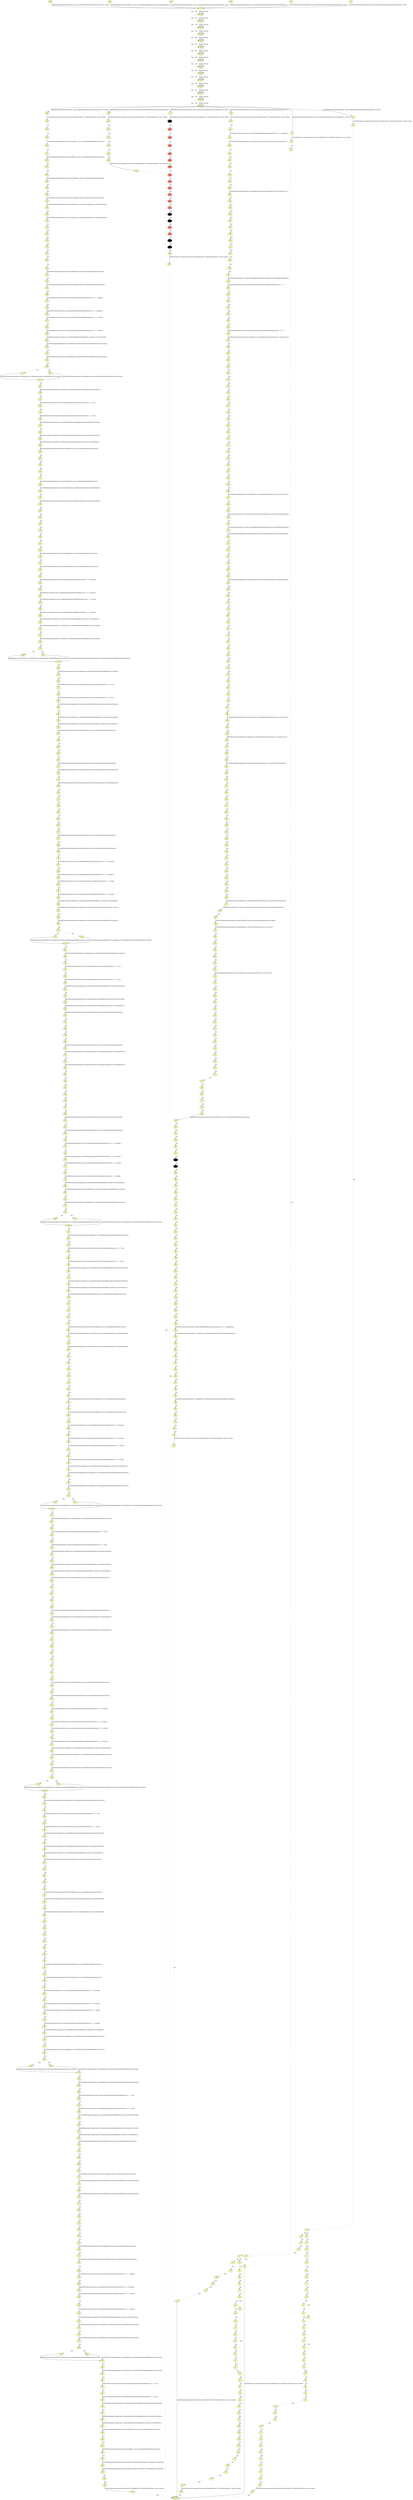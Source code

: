 digraph BST {
 
 "518" [style=filled, fillcolor=2, colorscheme=set312, URL="518.html"];
"528" [style=filled, fillcolor=2, colorscheme=set312, URL="528.html"];
"518" -> "528" [  label="Pop(FNKFrame(Return:)@@@com/cs141/kittey/kittey/KitteyList$$addKittey::LineStmt(114),FP(InvokeStmt:c..."];
"528" [style=filled, fillcolor=2, colorscheme=set312, URL="528.html"];
"724" [style=filled, fillcolor=2, colorscheme=set312, URL="724.html"];
"528" -> "724" [  label="Pop(FNKFrame(FieldAssignStmt(v8,NonStaticFieldExp(v9,com/cs141/kittey/kittey/MainKitteyActivity.othe..."];
"648" [style=filled, fillcolor=2, colorscheme=set312, URL="648.html"];
"764" [style=filled, fillcolor=2, colorscheme=set312, URL="764.html"];
"648" -> "764" [  label="Pop(FNKFrame(FieldAssignStmt(v8,NonStaticFieldExp(v9,com/cs141/kittey/kittey/MainKitteyActivity.lots..."];
"763" [style=filled, fillcolor=2, colorscheme=set312, URL="763.html"];
"553" [style=filled, fillcolor=2, colorscheme=set312, URL="553.html"];
"763" -> "553" [  label="Pop(FNKFrame(FieldAssignStmt(v8,NonStaticFieldExp(v9,com/cs141/kittey/kittey/MainKitteyActivity.lots..."];
"564" [style=filled, fillcolor=2, colorscheme=set312, URL="564.html"];
"447" [style=filled, fillcolor=2, colorscheme=set312, URL="447.html"];
"564" -> "447" [style=dotted,  label="Eps"];
"706" [style=filled, fillcolor=2, colorscheme=set312, URL="706.html"];
"709" [style=filled, fillcolor=2, colorscheme=set312, URL="709.html"];
"706" -> "709" [  label="Pop(FNKFrame(InvokeStmt:com/cs141/kittey/kittey/KitteyNode/setThekittey(List(v2) , v0 , List((object..."];
"743" [style=filled, fillcolor=2, colorscheme=set312, URL="743.html"];
"433" [style=filled, fillcolor=2, colorscheme=set312, URL="433.html"];
"743" -> "433" [style=dotted,  label="Eps"];
"486" [style=filled, fillcolor=2, colorscheme=set312, URL="486.html"];
"700" [style=filled, fillcolor=2, colorscheme=set312, URL="700.html"];
"486" -> "700" [  label="Push(FNKFrame(InvokeStmt:com/cs141/kittey/kittey/KitteyNode/setThekittey(List(v2) , v0 , List((objec..."];
"615" [style=filled, fillcolor=2, colorscheme=set312, URL="615.html"];
"776" [style=filled, fillcolor=2, colorscheme=set312, URL="776.html"];
"615" -> "776" [style=dotted,  label="Eps"];
"746" [style=filled, fillcolor=2, colorscheme=set312, URL="746.html"];
"516" [style=filled, fillcolor=2, colorscheme=set312, URL="516.html"];
"746" -> "516" [style=dotted,  label="Eps"];
"758" [style=filled, fillcolor=2, colorscheme=set312, URL="758.html"];
"501" [style=filled, fillcolor=2, colorscheme=set312, URL="501.html"];
"758" -> "501" [style=dotted,  label="Eps"];
"689" [style=filled, fillcolor=2, colorscheme=set312, URL="689.html"];
"702" [style=filled, fillcolor=2, colorscheme=set312, URL="702.html"];
"689" -> "702" [style=dotted,  label="Eps"];
"633" [style=filled, fillcolor=2, colorscheme=set312, URL="633.html"];
"534" [style=filled, fillcolor=2, colorscheme=set312, URL="534.html"];
"633" -> "534" [style=dotted,  label="Eps"];
"780" [style=filled, fillcolor=2, colorscheme=set312, URL="780.html"];
"491" [style=filled, fillcolor=2, colorscheme=set312, URL="491.html"];
"780" -> "491" [  label="Pop(FNKFrame(InvokeStmt:com/cs141/kittey/kittey/KitteyList/AddKitteytoEnd(List(v0) , v1 , List((obje..."];
"734" [style=filled, fillcolor=2, colorscheme=set312, URL="734.html"];
"657" [style=filled, fillcolor=2, colorscheme=set312, URL="657.html"];
"734" -> "657" [style=dotted,  label="Eps"];
"489" [style=filled, fillcolor=2, colorscheme=set312, URL="489.html"];
"511" [style=filled, fillcolor=2, colorscheme=set312, URL="511.html"];
"489" -> "511" [  label="Push(FNKFrame(InvokeStmt:com/cs141/kittey/kittey/KitteyNode/setThekittey(List(v2) , v0 , List((objec..."];
"588" [style=filled, fillcolor=2, colorscheme=set312, URL="588.html"];
"489" [style=filled, fillcolor=2, colorscheme=set312, URL="489.html"];
"588" -> "489" [style=dotted,  label="Eps"];
"508" [style=filled, fillcolor=2, colorscheme=set312, URL="508.html"];
"638" [style=filled, fillcolor=2, colorscheme=set312, URL="638.html"];
"508" -> "638" [style=dotted,  label="Eps"];
"732" [style=filled, fillcolor=2, colorscheme=set312, URL="732.html"];
"604" [style=filled, fillcolor=2, colorscheme=set312, URL="604.html"];
"732" -> "604" [style=dotted,  label="Eps"];
"693" [style=filled, fillcolor=2, colorscheme=set312, URL="693.html"];
"505" [style=filled, fillcolor=2, colorscheme=set312, URL="505.html"];
"693" -> "505" [  label="Pop(FNKFrame(InvokeStmt:com/cs141/kittey/kittey/KitteyNode/setThekittey(List(v2) , v0 , List((object..."];
"585" [style=filled, fillcolor=2, colorscheme=set312, URL="585.html"];
"535" [style=filled, fillcolor=2, colorscheme=set312, URL="535.html"];
"585" -> "535" [  label="Pop(FNKFrame(InvokeStmt:com/cs141/kittey/kittey/KitteyList/AddKitteytoEnd(List(v0) , v1 , List((obje..."];
"545" [style=filled, fillcolor=2, colorscheme=set312, URL="545.html"];
"582" [style=filled, fillcolor=2, colorscheme=set312, URL="582.html"];
"545" -> "582" [style=dotted,  label="Eps"];
"418" [style=filled, fillcolor=2, colorscheme=set312, URL="418.html"];
"678" [style=filled, fillcolor=2, colorscheme=set312, URL="678.html"];
"418" -> "678" [style=dotted,  label="Eps"];
"536" [style=filled, fillcolor=2, colorscheme=set312, URL="536.html"];
"627" [style=filled, fillcolor=2, colorscheme=set312, URL="627.html"];
"536" -> "627" [  label="Pop(FNKFrame(Return:)@@@com/cs141/kittey/kittey/KitteyList$$AddKitteytoEnd::LineStmt(60),FP(InvokeSt..."];
"523" [style=filled, fillcolor=2, colorscheme=set312, URL="523.html"];
"671" [style=filled, fillcolor=2, colorscheme=set312, URL="671.html"];
"523" -> "671" [  label="Pop(FNKFrame(FieldAssignStmt(v8,NonStaticFieldExp(v9,com/cs141/kittey/kittey/MainKitteyActivity.othe..."];
"775" [style=filled, fillcolor=2, colorscheme=set312, URL="775.html"];
"785" [style=filled, fillcolor=2, colorscheme=set312, URL="785.html"];
"775" -> "785" [  label="Pop(FNKFrame(InvokeStmt:com/cs141/kittey/kittey/KitteyList/setLastKitteyNode(List(v2) , v1 , List((o..."];
"640" [style=filled, fillcolor=2, colorscheme=set312, URL="640.html"];
"475" [style=filled, fillcolor=2, colorscheme=set312, URL="475.html"];
"640" -> "475" [style=dotted,  label="Eps"];
"744" [style=filled, fillcolor=2, colorscheme=set312, URL="744.html"];
"727" [style=filled, fillcolor=2, colorscheme=set312, URL="727.html"];
"744" -> "727" [  label="Pop(FNKFrame(InvokeStmt:com/cs141/kittey/kittey/KitteyList/AddKitteytoEnd(List(v0) , v1 , List((obje..."];
"737" [style=filled, fillcolor=2, colorscheme=set312, URL="737.html"];
"633" [style=filled, fillcolor=2, colorscheme=set312, URL="633.html"];
"737" -> "633" [style=dotted,  label="Eps"];
"500" [style=filled, fillcolor=2, colorscheme=set312, URL="500.html"];
"720" [style=filled, fillcolor=2, colorscheme=set312, URL="720.html"];
"500" -> "720" [  label="Pop(FNKFrame(InvokeStmt:com/cs141/kittey/kittey/KitteyList/setLastKitteyNode(List(v2) , v1 , List((o..."];
"622" [style=filled, fillcolor=2, colorscheme=set312, URL="622.html"];
"448" [style=filled, fillcolor=2, colorscheme=set312, URL="448.html"];
"622" -> "448" [  label="Pop(FNKFrame(FieldAssignStmt(v8,NonStaticFieldExp(v9,com/cs141/kittey/kittey/MainKitteyActivity.lots..."];
"650" [style=filled, fillcolor=2, colorscheme=set312, URL="650.html"];
"580" [style=filled, fillcolor=2, colorscheme=set312, URL="580.html"];
"650" -> "580" [  label="Pop(FNKFrame(Return:)@@@com/cs141/kittey/kittey/KitteyList$$addKittey::LineStmt(114),FP(InvokeStmt:c..."];
"800" [style=filled, fillcolor=2, colorscheme=set312, URL="800.html"];
"570" [style=filled, fillcolor=2, colorscheme=set312, URL="570.html"];
"800" -> "570" [style=dotted,  label="Eps"];
"514" [style=filled, fillcolor=2, colorscheme=set312, URL="514.html"];
"435" [style=filled, fillcolor=2, colorscheme=set312, URL="435.html"];
"514" -> "435" [style=dotted,  label="Eps"];
"458" [style=filled, fillcolor=2, colorscheme=set312, URL="458.html"];
"759" [style=filled, fillcolor=2, colorscheme=set312, URL="759.html"];
"458" -> "759" [  label="Pop(FNKFrame(AssignAExpStmt(v0,ret)@@@com/cs141/kittey/kittey/KitteyList$$AddKitteytoEnd::LineStmt(5..."];
"708" [style=filled, fillcolor=2, colorscheme=set312, URL="708.html"];
"760" [style=filled, fillcolor=2, colorscheme=set312, URL="760.html"];
"708" -> "760" [  label="Push(FNKFrame(Return:)@@@com/cs141/kittey/kittey/KitteyList$$AddKitteytoEnd::LineStmt(60),FP(InvokeS..."];
"791" [style=filled, fillcolor=2, colorscheme=set312, URL="791.html"];
"420" [style=filled, fillcolor=2, colorscheme=set312, URL="420.html"];
"791" -> "420" [  label="Pop(FNKFrame(InvokeStmt:com/cs141/kittey/kittey/KitteyList/AddKitteytoEnd(List(v0) , v1 , List((obje..."];
"664" [style=filled, fillcolor=2, colorscheme=set312, URL="664.html"];
"641" [style=filled, fillcolor=2, colorscheme=set312, URL="641.html"];
"664" -> "641" [  label="Pop(FNKFrame(InvokeStmt:com/cs141/kittey/kittey/KitteyList/setLastKitteyNode(List(v2) , v1 , List((o..."];
"504" [style=filled, fillcolor=2, colorscheme=set312, URL="504.html"];
"595" [style=filled, fillcolor=2, colorscheme=set312, URL="595.html"];
"504" -> "595" [style=dotted,  label="Eps"];
"628" [style=filled, fillcolor=2, colorscheme=set312, URL="628.html"];
"419" [style=filled, fillcolor=2, colorscheme=set312, URL="419.html"];
"628" -> "419" [style=dotted,  label="Eps"];
"748" [style=filled, fillcolor=2, colorscheme=set312, URL="748.html"];
"504" [style=filled, fillcolor=2, colorscheme=set312, URL="504.html"];
"748" -> "504" [  label="Push(FNKFrame(AssignAExpStmt(v0,AutomicOpExp(const/4,List(IntExp(4)))@@@com/cs141/kittey/kittey/Kitt..."];
"442" [style=filled, fillcolor=2, colorscheme=set312, URL="442.html"];
"754" [style=filled, fillcolor=2, colorscheme=set312, URL="754.html"];
"442" -> "754" [style=dotted,  label="Eps"];
"727" [style=filled, fillcolor=2, colorscheme=set312, URL="727.html"];
"691" [style=filled, fillcolor=2, colorscheme=set312, URL="691.html"];
"727" -> "691" [  label="Push(FNKFrame(Return:)@@@com/cs141/kittey/kittey/KitteyList$$addKittey::LineStmt(114),FP(InvokeStmt:..."];
"710" [style=filled, fillcolor=2, colorscheme=set312, URL="710.html"];
"783" [style=filled, fillcolor=2, colorscheme=set312, URL="783.html"];
"710" -> "783" [  label="Pop(FNKFrame(Return:)@@@com/cs141/kittey/kittey/KitteyList$$AddKitteytoEnd::LineStmt(60),FP(InvokeSt..."];
"506" [style=filled, fillcolor=2, colorscheme=set312, URL="506.html"];
"483" [style=filled, fillcolor=2, colorscheme=set312, URL="483.html"];
"506" -> "483" [style=dotted,  label="Eps"];
"725" [style=filled, fillcolor=2, colorscheme=set312, URL="725.html"];
"480" [style=filled, fillcolor=2, colorscheme=set312, URL="480.html"];
"725" -> "480" [style=dotted,  label="Eps"];
"526" [style=filled, fillcolor=2, colorscheme=set312, URL="526.html"];
"486" [style=filled, fillcolor=2, colorscheme=set312, URL="486.html"];
"526" -> "486" [style=dotted,  label="Eps"];
"471" [style=filled, fillcolor=2, colorscheme=set312, URL="471.html"];
"498" [style=filled, fillcolor=2, colorscheme=set312, URL="498.html"];
"471" -> "498" [style=dotted,  label="Eps"];
"444" [style=filled, fillcolor=2, colorscheme=set312, URL="444.html"];
"767" [style=filled, fillcolor=2, colorscheme=set312, URL="767.html"];
"444" -> "767" [  label="Pop(FNKFrame(InvokeStmt:com/cs141/kittey/kittey/KitteyNode/setThekittey(List(v2) , v0 , List((object..."];
"570" [style=filled, fillcolor=2, colorscheme=set312, URL="570.html"];
"479" [style=filled, fillcolor=2, colorscheme=set312, URL="479.html"];
"570" -> "479" [style=dotted,  label="Eps"];
"558" [style=filled, fillcolor=2, colorscheme=set312, URL="558.html"];
"484" [style=filled, fillcolor=2, colorscheme=set312, URL="484.html"];
"558" -> "484" [  label="Push(FNKFrame(AssignAExpStmt(v0,ret)@@@com/cs141/kittey/kittey/KitteyList$$AddKitteytoEnd::LineStmt(..."];
"599" [style=filled, fillcolor=2, colorscheme=set312, URL="599.html"];
"578" [style=filled, fillcolor=2, colorscheme=set312, URL="578.html"];
"599" -> "578" [style=dotted,  label="Eps"];
"610" [style=filled, fillcolor=2, colorscheme=set312, URL="610.html"];
"728" [style=filled, fillcolor=2, colorscheme=set312, URL="728.html"];
"610" -> "728" [  label="Pop(FNKFrame(InvokeStmt:com/cs141/kittey/kittey/KitteyList/setLastKitteyNode(List(v2) , v1 , List((o..."];
"795" [style=filled, fillcolor=2, colorscheme=set312, URL="795.html"];
"490" [style=filled, fillcolor=2, colorscheme=set312, URL="490.html"];
"795" -> "490" [style=dotted,  label="Eps"];
"490" [style=filled, fillcolor=2, colorscheme=set312, URL="490.html"];
"679" [style=filled, fillcolor=2, colorscheme=set312, URL="679.html"];
"490" -> "679" [style=dotted,  label="Eps"];
"556" [style=filled, fillcolor=2, colorscheme=set312, URL="556.html"];
"451" [style=filled, fillcolor=2, colorscheme=set312, URL="451.html"];
"556" -> "451" [style=dotted,  label="Eps"];
"609" [style=filled, fillcolor=2, colorscheme=set312, URL="609.html"];
"584" [style=filled, fillcolor=2, colorscheme=set312, URL="584.html"];
"609" -> "584" [  label="Pop(FNKFrame(EntryPointInvokeStmt: com/cs141/kittey/kittey/MainKitteyActivity/onCreate(v1 List((obje..."];
"799" [style=filled, fillcolor=2, colorscheme=set312, URL="799.html"];
"423" [style=filled, fillcolor=2, colorscheme=set312, URL="423.html"];
"799" -> "423" [style=dotted,  label="Eps"];
"560" [style=filled, fillcolor=2, colorscheme=set312, URL="560.html"];
"496" [style=filled, fillcolor=2, colorscheme=set312, URL="496.html"];
"560" -> "496" [  label="Pop(FNKFrame(AssignAExpStmt(v0,ret)@@@com/cs141/kittey/kittey/KitteyList$$AddKitteytoEnd::LineStmt(5..."];
"569" [style=filled, fillcolor=2, colorscheme=set312, URL="569.html"];
"563" [style=filled, fillcolor=2, colorscheme=set312, URL="563.html"];
"569" -> "563" [  label="Pop(FNKFrame(FieldAssignStmt(v8,NonStaticFieldExp(v9,com/cs141/kittey/kittey/MainKitteyActivity.othe..."];
"571" [style=filled, fillcolor=2, colorscheme=set312, URL="571.html"];
"757" [style=filled, fillcolor=2, colorscheme=set312, URL="757.html"];
"571" -> "757" [  label="Push(FNKFrame(AssignAExpStmt(v0,ret)@@@com/cs141/kittey/kittey/KitteyList$$AddKitteytoEnd::LineStmt(..."];
"798" [style=filled, fillcolor=2, colorscheme=set312, URL="798.html"];
"747" [style=filled, fillcolor=2, colorscheme=set312, URL="747.html"];
"798" -> "747" [style=dotted,  label="Eps"];
"603" [style=filled, fillcolor=2, colorscheme=set312, URL="603.html"];
"452" [style=filled, fillcolor=2, colorscheme=set312, URL="452.html"];
"603" -> "452" [style=dotted,  label="Eps"];
"477" [style=filled, fillcolor=2, colorscheme=set312, URL="477.html"];
"456" [style=filled, fillcolor=2, colorscheme=set312, URL="456.html"];
"477" -> "456" [style=dotted,  label="Eps"];
"750" [style=filled, fillcolor=2, colorscheme=set312, URL="750.html"];
"726" [style=filled, fillcolor=2, colorscheme=set312, URL="726.html"];
"750" -> "726" [style=dotted,  label="Eps"];
"697" [style=filled, fillcolor=2, colorscheme=set312, URL="697.html"];
"513" [style=filled, fillcolor=2, colorscheme=set312, URL="513.html"];
"697" -> "513" [  label="Push(FNKFrame(AssignAExpStmt(v0,ret)@@@com/cs141/kittey/kittey/KitteyList$$AddKitteytoEnd::LineStmt(..."];
"642" [style=filled, fillcolor=2, colorscheme=set312, URL="642.html"];
"751" [style=filled, fillcolor=2, colorscheme=set312, URL="751.html"];
"642" -> "751" [style=dotted,  label="Eps"];
"641" [style=filled, fillcolor=2, colorscheme=set312, URL="641.html"];
"632" [style=filled, fillcolor=2, colorscheme=set312, URL="632.html"];
"641" -> "632" [  label="Push(FNKFrame(Return:)@@@com/cs141/kittey/kittey/KitteyList$$AddKitteytoEnd::LineStmt(60),FP(InvokeS..."];
"580" [style=filled, fillcolor=2, colorscheme=set312, URL="580.html"];
"556" [style=filled, fillcolor=2, colorscheme=set312, URL="556.html"];
"580" -> "556" [  label="Pop(FNKFrame(FieldAssignStmt(v8,NonStaticFieldExp(v9,com/cs141/kittey/kittey/MainKitteyActivity.othe..."];
"423" [style=filled, fillcolor=2, colorscheme=set312, URL="423.html"];
"649" [style=filled, fillcolor=2, colorscheme=set312, URL="649.html"];
"423" -> "649" [style=dotted,  label="Eps"];
"425" [style=filled, fillcolor=2, colorscheme=set312, URL="425.html"];
"512" [style=filled, fillcolor=2, colorscheme=set312, URL="512.html"];
"425" -> "512" [style=dotted,  label="Eps"];
"731" [style=filled, fillcolor=2, colorscheme=set312, URL="731.html"];
"799" [style=filled, fillcolor=2, colorscheme=set312, URL="799.html"];
"731" -> "799" [style=dotted,  label="Eps"];
"566" [style=filled, fillcolor=2, colorscheme=set312, URL="566.html"];
"721" [style=filled, fillcolor=2, colorscheme=set312, URL="721.html"];
"566" -> "721" [style=dotted,  label="Eps"];
"704" [style=filled, fillcolor=2, colorscheme=set312, URL="704.html"];
"544" [style=filled, fillcolor=2, colorscheme=set312, URL="544.html"];
"704" -> "544" [  label="Pop(FNKFrame(Return:)@@@com/cs141/kittey/kittey/KitteyList$$addKittey::LineStmt(114),FP(InvokeStmt:c..."];
"768" [style=filled, fillcolor=2, colorscheme=set312, URL="768.html"];
"645" [style=filled, fillcolor=2, colorscheme=set312, URL="645.html"];
"768" -> "645" [  label="Pop(FNKFrame(InvokeStmt:com/cs141/kittey/kittey/KitteyNode/setThekittey(List(v2) , v0 , List((object..."];
"419" [style=filled, fillcolor=2, colorscheme=set312, URL="419.html"];
"771" [style=filled, fillcolor=2, colorscheme=set312, URL="771.html"];
"419" -> "771" [style=dotted,  label="Eps"];
"619" [style=filled, fillcolor=2, colorscheme=set312, URL="619.html"];
"623" [style=filled, fillcolor=2, colorscheme=set312, URL="623.html"];
"619" -> "623" [style=dotted,  label="Eps"];
"784" [style=filled, fillcolor=2, colorscheme=set312, URL="784.html"];
"555" [style=filled, fillcolor=2, colorscheme=set312, URL="555.html"];
"784" -> "555" [style=dotted,  label="Eps"];
"733" [style=filled, fillcolor=2, colorscheme=set312, URL="733.html"];
"525" [style=filled, fillcolor=2, colorscheme=set312, URL="525.html"];
"733" -> "525" [  label="Pop(FNKFrame(FieldAssignStmt(v8,NonStaticFieldExp(v9,com/cs141/kittey/kittey/MainKitteyActivity.lots..."];
"541" [style=filled, fillcolor=2, colorscheme=set312, URL="541.html"];
"640" [style=filled, fillcolor=2, colorscheme=set312, URL="640.html"];
"541" -> "640" [  label="Push(FNKFrame(FieldAssignStmt(v8,NonStaticFieldExp(v9,com/cs141/kittey/kittey/MainKitteyActivity.oth..."];
"510" [style=filled, fillcolor=2, colorscheme=set312, URL="510.html"];
"798" [style=filled, fillcolor=2, colorscheme=set312, URL="798.html"];
"510" -> "798" [  label="Pop(FNKFrame(AssignAExpStmt(v0,ret)@@@com/cs141/kittey/kittey/KitteyList$$AddKitteytoEnd::LineStmt(5..."];
"790" [style=filled, fillcolor=2, colorscheme=set312, URL="790.html"];
"766" [style=filled, fillcolor=2, colorscheme=set312, URL="766.html"];
"790" -> "766" [style=dotted,  label="Eps"];
"546" [style=filled, fillcolor=2, colorscheme=set312, URL="546.html"];
"676" [style=filled, fillcolor=2, colorscheme=set312, URL="676.html"];
"546" -> "676" [style=dotted,  label="Eps"];
"712" [style=filled, fillcolor=2, colorscheme=set312, URL="712.html"];
"526" [style=filled, fillcolor=2, colorscheme=set312, URL="526.html"];
"712" -> "526" [  label="Push(FNKFrame(FieldAssignStmt(v8,NonStaticFieldExp(v9,com/cs141/kittey/kittey/MainKitteyActivity.oth..."];
"621" [style=filled, fillcolor=2, colorscheme=set312, URL="621.html"];
"513" [style=filled, fillcolor=2, colorscheme=set312, URL="513.html"];
"621" -> "513" [  label="Push(FNKFrame(AssignAExpStmt(v0,ret)@@@com/cs141/kittey/kittey/KitteyList$$AddKitteytoEnd::LineStmt(..."];
"674" [style=filled, fillcolor=2, colorscheme=set312, URL="674.html"];
"482" [style=filled, fillcolor=2, colorscheme=set312, URL="482.html"];
"674" -> "482" [style=dotted,  label="Eps"];
"559" [style=filled, fillcolor=2, colorscheme=set312, URL="559.html"];
"536" [style=filled, fillcolor=2, colorscheme=set312, URL="536.html"];
"559" -> "536" [style=dotted,  label="Eps"];
"424" [style=filled, fillcolor=2, colorscheme=set312, URL="424.html"];
"434" [style=filled, fillcolor=2, colorscheme=set312, URL="434.html"];
"424" -> "434" [style=dotted,  label="Eps"];
"718" [style=filled, fillcolor=2, colorscheme=set312, URL="718.html"];
"626" [style=filled, fillcolor=2, colorscheme=set312, URL="626.html"];
"718" -> "626" [style=dotted,  label="Eps"];
"782" [style=filled, fillcolor=2, colorscheme=set312, URL="782.html"];
"615" [style=filled, fillcolor=2, colorscheme=set312, URL="615.html"];
"782" -> "615" [style=dotted,  label="Eps"];
"533" [style=filled, fillcolor=2, colorscheme=set312, URL="533.html"];
"462" [style=filled, fillcolor=2, colorscheme=set312, URL="462.html"];
"533" -> "462" [style=dotted,  label="Eps"];
"513" [style=filled, fillcolor=2, colorscheme=set312, URL="513.html"];
"677" [style=filled, fillcolor=2, colorscheme=set312, URL="677.html"];
"513" -> "677" [style=dotted,  label="Eps"];
"677" [style=filled, fillcolor=2, colorscheme=set312, URL="677.html"];
"592" [style=filled, fillcolor=2, colorscheme=set312, URL="592.html"];
"677" -> "592" [  label="Pop(FNKFrame(AssignAExpStmt(v0,ret)@@@com/cs141/kittey/kittey/KitteyList$$AddKitteytoEnd::LineStmt(5..."];
"456" [style=filled, fillcolor=2, colorscheme=set312, URL="456.html"];
"694" [style=filled, fillcolor=2, colorscheme=set312, URL="694.html"];
"456" -> "694" [  label="Pop(FNKFrame(InvokeStmt:com/cs141/kittey/kittey/KitteyList/setLastKitteyNode(List(v2) , v1 , List((o..."];
"652" [style=filled, fillcolor=2, colorscheme=set312, URL="652.html"];
"661" [style=filled, fillcolor=2, colorscheme=set312, URL="661.html"];
"652" -> "661" [style=dotted,  label="Eps"];
"577" [style=filled, fillcolor=2, colorscheme=set312, URL="577.html"];
"662" [style=filled, fillcolor=2, colorscheme=set312, URL="662.html"];
"577" -> "662" [style=dotted,  label="Eps"];
"551" [style=filled, fillcolor=2, colorscheme=set312, URL="551.html"];
"543" [style=filled, fillcolor=2, colorscheme=set312, URL="543.html"];
"551" -> "543" [style=dotted,  label="Eps"];
"522" [style=filled, fillcolor=2, colorscheme=set312, URL="522.html"];
"794" [style=filled, fillcolor=2, colorscheme=set312, URL="794.html"];
"522" -> "794" [  label="Push(FNKFrame(AssignAExpStmt(v0,AutomicOpExp(const/4,List(IntExp(4)))@@@com/cs141/kittey/kittey/Kitt..."];
"720" [style=filled, fillcolor=2, colorscheme=set312, URL="720.html"];
"784" [style=filled, fillcolor=2, colorscheme=set312, URL="784.html"];
"720" -> "784" [  label="Push(FNKFrame(Return:)@@@com/cs141/kittey/kittey/KitteyList$$AddKitteytoEnd::LineStmt(60),FP(InvokeS..."];
"466" [style=filled, fillcolor=2, colorscheme=set312, URL="466.html"];
"660" [style=filled, fillcolor=2, colorscheme=set312, URL="660.html"];
"466" -> "660" [  label="Push(FNKFrame(InvokeStmt:com/cs141/kittey/kittey/KitteyList/AddKitteytoEnd(List(v0) , v1 , List((obj..."];
"557" [style=filled, fillcolor=2, colorscheme=set312, URL="557.html"];
"472" [style=filled, fillcolor=2, colorscheme=set312, URL="472.html"];
"557" -> "472" [style=dotted,  label="Eps"];
"676" [style=filled, fillcolor=2, colorscheme=set312, URL="676.html"];
"597" [style=filled, fillcolor=2, colorscheme=set312, URL="597.html"];
"676" -> "597" [style=dotted,  label="Eps"];
"673" [style=filled, fillcolor=2, colorscheme=set312, URL="673.html"];
"432" [style=filled, fillcolor=2, colorscheme=set312, URL="432.html"];
"673" -> "432" [style=dotted,  label="Eps"];
"589" [style=filled, fillcolor=2, colorscheme=set312, URL="589.html"];
"514" [style=filled, fillcolor=2, colorscheme=set312, URL="514.html"];
"589" -> "514" [  label="Pop(FNKFrame(AssignAExpStmt(v0,AutomicOpExp(const/high16,List(IntExp(32515)))@@@com/cs141/kittey/kit..."];
"454" [style=filled, fillcolor=2, colorscheme=set312, URL="454.html"];
"779" [style=filled, fillcolor=2, colorscheme=set312, URL="779.html"];
"454" -> "779" [style=dotted,  label="Eps"];
"582" [style=filled, fillcolor=2, colorscheme=set312, URL="582.html"];
"711" [style=filled, fillcolor=2, colorscheme=set312, URL="711.html"];
"582" -> "711" [  label="Push(FNKFrame(InvokeStmt:com/cs141/kittey/kittey/KitteyList/setLastKitteyNode(List(v2) , v1 , List((..."];
"736" [style=filled, fillcolor=2, colorscheme=set312, URL="736.html"];
"688" [style=filled, fillcolor=2, colorscheme=set312, URL="688.html"];
"736" -> "688" [  label="Push(FNKFrame(InvokeStmt:com/cs141/kittey/kittey/KitteyNode/setThekittey(List(v2) , v0 , List((objec..."];
"764" [style=filled, fillcolor=2, colorscheme=set312, URL="764.html"];
"417" [style=filled, fillcolor=2, colorscheme=set312, URL="417.html"];
"764" -> "417" [style=dotted,  label="Eps"];
"726" [style=filled, fillcolor=2, colorscheme=set312, URL="726.html"];
"588" [style=filled, fillcolor=2, colorscheme=set312, URL="588.html"];
"726" -> "588" [  label="Push(FNKFrame(FieldAssignStmt(v8,NonStaticFieldExp(v9,com/cs141/kittey/kittey/MainKitteyActivity.oth..."];
"794" [style=filled, fillcolor=2, colorscheme=set312, URL="794.html"];
"527" [style=filled, fillcolor=2, colorscheme=set312, URL="527.html"];
"794" -> "527" [style=dotted,  label="Eps"];
"636" [style=filled, fillcolor=2, colorscheme=set312, URL="636.html"];
"763" [style=filled, fillcolor=2, colorscheme=set312, URL="763.html"];
"636" -> "763" [style=dotted,  label="Eps"];
"499" [style=filled, fillcolor=2, colorscheme=set312, URL="499.html"];
"594" [style=filled, fillcolor=2, colorscheme=set312, URL="594.html"];
"499" -> "594" [style=dotted,  label="Eps"];
"547" [style=filled, fillcolor=2, colorscheme=set312, URL="547.html"];
"659" [style=filled, fillcolor=2, colorscheme=set312, URL="659.html"];
"547" -> "659" [style=dotted,  label="Eps"];
"740" [style=filled, fillcolor=2, colorscheme=set312, URL="740.html"];
"745" [style=filled, fillcolor=2, colorscheme=set312, URL="745.html"];
"740" -> "745" [style=dotted,  label="Eps"];
"771" [style=filled, fillcolor=2, colorscheme=set312, URL="771.html"];
"540" [style=filled, fillcolor=2, colorscheme=set312, URL="540.html"];
"771" -> "540" [  label="Push(FNKFrame(FieldAssignStmt(v8,NonStaticFieldExp(v9,com/cs141/kittey/kittey/MainKitteyActivity.lot..."];
"658" [style=filled, fillcolor=2, colorscheme=set312, URL="658.html"];
"670" [style=filled, fillcolor=2, colorscheme=set312, URL="670.html"];
"658" -> "670" [style=dotted,  label="Eps"];
"549" [style=filled, fillcolor=2, colorscheme=set312, URL="549.html"];
"732" [style=filled, fillcolor=2, colorscheme=set312, URL="732.html"];
"549" -> "732" [  label="Push(FNKFrame(AssignAExpStmt(v0,ret)@@@com/cs141/kittey/kittey/KitteyList$$AddKitteytoEnd::LineStmt(..."];
"644" [style=filled, fillcolor=2, colorscheme=set312, URL="644.html"];
"494" [style=filled, fillcolor=2, colorscheme=set312, URL="494.html"];
"644" -> "494" [  label="Push(FNKFrame(AssignAExpStmt(v0,ret)@@@com/cs141/kittey/kittey/KitteyList$$AddKitteytoEnd::LineStmt(..."];
"707" [style=filled, fillcolor=2, colorscheme=set312, URL="707.html"];
"442" [style=filled, fillcolor=2, colorscheme=set312, URL="442.html"];
"707" -> "442" [  label="Push(FNKFrame(AssignAExpStmt(v0,AutomicOpExp(const/4,List(IntExp(4)))@@@com/cs141/kittey/kittey/Kitt..."];
"435" [style=filled, fillcolor=2, colorscheme=set312, URL="435.html"];
"793" [style=filled, fillcolor=2, colorscheme=set312, URL="793.html"];
"435" -> "793" [style=dotted,  label="Eps"];
"517" [style=filled, fillcolor=2, colorscheme=set312, URL="517.html"];
"418" [style=filled, fillcolor=2, colorscheme=set312, URL="418.html"];
"517" -> "418" [  label="Pop(FNKFrame(AssignAExpStmt(v0,ret)@@@com/cs141/kittey/kittey/KitteyList$$AddKitteytoEnd::LineStmt(5..."];
"434" [style=filled, fillcolor=2, colorscheme=set312, URL="434.html"];
"605" [style=filled, fillcolor=2, colorscheme=set312, URL="605.html"];
"434" -> "605" [  label="Push(FNKFrame(FieldAssignStmt(v8,NonStaticFieldExp(v9,com/cs141/kittey/kittey/MainKitteyActivity.oth..."];
"428" [style=filled, fillcolor=2, colorscheme=set312, URL="428.html"];
"774" [style=filled, fillcolor=2, colorscheme=set312, URL="774.html"];
"428" -> "774" [style=dotted,  label="Eps"];
"529" [style=filled, fillcolor=2, colorscheme=set312, URL="529.html"];
"590" [style=filled, fillcolor=2, colorscheme=set312, URL="590.html"];
"529" -> "590" [  label="Push(FNKFrame(AssignAExpStmt(v0,ret)@@@com/cs141/kittey/kittey/KitteyList$$AddKitteytoEnd::LineStmt(..."];
"716" [style=filled, fillcolor=2, colorscheme=set312, URL="716.html"];
"429" [style=filled, fillcolor=2, colorscheme=set312, URL="429.html"];
"716" -> "429" [  label="Pop(FNKFrame(FieldAssignStmt(v8,NonStaticFieldExp(v9,com/cs141/kittey/kittey/MainKitteyActivity.lots..."];
"607" [style=filled, fillcolor=2, colorscheme=set312, URL="607.html"];
"449" [style=filled, fillcolor=2, colorscheme=set312, URL="449.html"];
"607" -> "449" [  label="Push(FNKFrame(AssignAExpStmt(v0,ret)@@@com/cs141/kittey/kittey/KitteyList$$AddKitteytoEnd::LineStmt(..."];
"789" [style=filled, fillcolor=2, colorscheme=set312, URL="789.html"];
"495" [style=filled, fillcolor=2, colorscheme=set312, URL="495.html"];
"789" -> "495" [style=dotted,  label="Eps"];
"668" [style=filled, fillcolor=2, colorscheme=set312, URL="668.html"];
"562" [style=filled, fillcolor=2, colorscheme=set312, URL="562.html"];
"668" -> "562" [style=dotted,  label="Eps"];
"457" [style=filled, fillcolor=2, colorscheme=set312, URL="457.html"];
"519" [style=filled, fillcolor=2, colorscheme=set312, URL="519.html"];
"457" -> "519" [  label="Pop(FNKFrame(InvokeStmt:com/cs141/kittey/kittey/KitteyList/setLastKitteyNode(List(v2) , v1 , List((o..."];
"525" [style=filled, fillcolor=2, colorscheme=set312, URL="525.html"];
"696" [style=filled, fillcolor=2, colorscheme=set312, URL="696.html"];
"525" -> "696" [style=dotted,  label="Eps"];
"702" [style=filled, fillcolor=2, colorscheme=set312, URL="702.html"];
"589" [style=filled, fillcolor=2, colorscheme=set312, URL="589.html"];
"702" -> "589" [  label="Push(FNKFrame(AssignAExpStmt(v0,AutomicOpExp(const/high16,List(IntExp(32515)))@@@com/cs141/kittey/ki..."];
"583" [style=filled, fillcolor=2, colorscheme=set312, URL="583.html"];
"656" [style=filled, fillcolor=2, colorscheme=set312, URL="656.html"];
"583" -> "656" [style=dotted,  label="Eps"];
"592" [style=filled, fillcolor=2, colorscheme=set312, URL="592.html"];
"487" [style=filled, fillcolor=2, colorscheme=set312, URL="487.html"];
"592" -> "487" [style=dotted,  label="Eps"];
"540" [style=filled, fillcolor=2, colorscheme=set312, URL="540.html"];
"600" [style=filled, fillcolor=2, colorscheme=set312, URL="600.html"];
"540" -> "600" [  label="Push(FNKFrame(AssignAExpStmt(v0,AutomicOpExp(const/4,List(IntExp(4)))@@@com/cs141/kittey/kittey/Kitt..."];
"537" [style=filled, fillcolor=2, colorscheme=set312, URL="537.html"];
"573" [style=filled, fillcolor=2, colorscheme=set312, URL="573.html"];
"537" -> "573" [style=dotted,  label="Eps"];
"531" [style=filled, fillcolor=2, colorscheme=set312, URL="531.html"];
"744" [style=filled, fillcolor=2, colorscheme=set312, URL="744.html"];
"531" -> "744" [style=dotted,  label="Eps"];
"662" [style=filled, fillcolor=2, colorscheme=set312, URL="662.html"];
"539" [style=filled, fillcolor=2, colorscheme=set312, URL="539.html"];
"662" -> "539" [  label="Pop(FNKFrame(InvokeStmt:com/cs141/kittey/kittey/KitteyList/AddKitteytoEnd(List(v0) , v1 , List((obje..."];
"612" [style=filled, fillcolor=2, colorscheme=set312, URL="612.html"];
"725" [style=filled, fillcolor=2, colorscheme=set312, URL="725.html"];
"612" -> "725" [  label="Push(FNKFrame(AssignAExpStmt(v0,AutomicOpExp(const/4,List(IntExp(4)))@@@com/cs141/kittey/kittey/Kitt..."];
"584" [style=filled, fillcolor=2, colorscheme=set312, URL="584.html"];
"729" [style=filled, fillcolor=2, colorscheme=set312, URL="729.html"];
"584" -> "729" [  label="Push(FNKFrame(org.ucombinator.dalvik.syntax.StmtNil$@19fa157c,FP(InitEntryPointStmt: com/cs141/kitte..."];
"665" [style=filled, fillcolor=2, colorscheme=set312, URL="665.html"];
"770" [style=filled, fillcolor=2, colorscheme=set312, URL="770.html"];
"665" -> "770" [  label="Push(FNKFrame(FieldAssignStmt(v8,NonStaticFieldExp(v9,com/cs141/kittey/kittey/MainKitteyActivity.lot..."];
"572" [style=filled, fillcolor=2, colorscheme=set312, URL="572.html"];
"761" [style=filled, fillcolor=2, colorscheme=set312, URL="761.html"];
"572" -> "761" [style=dotted,  label="Eps"];
"497" [style=filled, fillcolor=2, colorscheme=set312, URL="497.html"];
"430" [style=filled, fillcolor=2, colorscheme=set312, URL="430.html"];
"497" -> "430" [  label="Pop(FNKFrame(InvokeStmt:com/cs141/kittey/kittey/KitteyList/setLastKitteyNode(List(v2) , v1 , List((o..."];
"714" [style=filled, fillcolor=2, colorscheme=set312, URL="714.html"];
"538" [style=filled, fillcolor=2, colorscheme=set312, URL="538.html"];
"714" -> "538" [style=dotted,  label="Eps"];
"786" [style=filled, fillcolor=2, colorscheme=set312, URL="786.html"];
"617" [style=filled, fillcolor=2, colorscheme=set312, URL="617.html"];
"786" -> "617" [style=dotted,  label="Eps"];
"450" [style=filled, fillcolor=2, colorscheme=set312, URL="450.html"];
"585" [style=filled, fillcolor=2, colorscheme=set312, URL="585.html"];
"450" -> "585" [style=dotted,  label="Eps"];
"427" [style=filled, fillcolor=2, colorscheme=set312, URL="427.html"];
"609" [style=filled, fillcolor=2, colorscheme=set312, URL="609.html"];
"427" -> "609" [style=dotted,  label="Eps"];
"429" [style=filled, fillcolor=2, colorscheme=set312, URL="429.html"];
"712" [style=filled, fillcolor=2, colorscheme=set312, URL="712.html"];
"429" -> "712" [style=dotted,  label="Eps"];
"481" [style=filled, fillcolor=2, colorscheme=set312, URL="481.html"];
"788" [style=filled, fillcolor=2, colorscheme=set312, URL="788.html"];
"481" -> "788" [style=dotted,  label="Eps"];
"493" [style=filled, fillcolor=2, colorscheme=set312, URL="493.html"];
"636" [style=filled, fillcolor=2, colorscheme=set312, URL="636.html"];
"493" -> "636" [style=dotted,  label="Eps"];
"776" [style=filled, fillcolor=2, colorscheme=set312, URL="776.html"];
"687" [style=filled, fillcolor=2, colorscheme=set312, URL="687.html"];
"776" -> "687" [style=dotted,  label="Eps"];
"426" [style=filled, fillcolor=2, colorscheme=set312, URL="426.html"];
"422" [style=filled, fillcolor=2, colorscheme=set312, URL="422.html"];
"426" -> "422" [style=dotted,  label="Eps"];
"715" [style=filled, fillcolor=2, colorscheme=set312, URL="715.html"];
"644" [style=filled, fillcolor=2, colorscheme=set312, URL="644.html"];
"715" -> "644" [  label="Push(FNKFrame(Return:)@@@com/cs141/kittey/kittey/KitteyList$$addKittey::LineStmt(114),FP(InvokeStmt:..."];
"634" [style=filled, fillcolor=2, colorscheme=set312, URL="634.html"];
"707" [style=filled, fillcolor=2, colorscheme=set312, URL="707.html"];
"634" -> "707" [  label="Push(FNKFrame(FieldAssignStmt(v8,NonStaticFieldExp(v9,com/cs141/kittey/kittey/MainKitteyActivity.lot..."];
"611" [style=filled, fillcolor=2, colorscheme=set312, URL="611.html"];
"655" [style=filled, fillcolor=2, colorscheme=set312, URL="655.html"];
"611" -> "655" [  label="Push(FNKFrame(InvokeStmt:com/cs141/kittey/kittey/KitteyNode/setThekittey(List(v2) , v0 , List((objec..."];
"766" [style=filled, fillcolor=2, colorscheme=set312, URL="766.html"];
"772" [style=filled, fillcolor=2, colorscheme=set312, URL="772.html"];
"766" -> "772" [  label="Push(FNKFrame(InvokeStmt:com/cs141/kittey/kittey/KitteyNode/setThekittey(List(v2) , v0 , List((objec..."];
"686" [style=filled, fillcolor=2, colorscheme=set312, URL="686.html"];
"752" [style=filled, fillcolor=2, colorscheme=set312, URL="752.html"];
"686" -> "752" [  label="Push(FNKFrame(AssignAExpStmt(v0,ret)@@@com/cs141/kittey/kittey/KitteyList$$AddKitteytoEnd::LineStmt(..."];
"777" [style=filled, fillcolor=2, colorscheme=set312, URL="777.html"];
"681" [style=filled, fillcolor=2, colorscheme=set312, URL="681.html"];
"777" -> "681" [  label="Pop(FNKFrame(AssignAExpStmt(v0,ret)@@@com/cs141/kittey/kittey/KitteyList$$AddKitteytoEnd::LineStmt(5..."];
"774" [style=filled, fillcolor=2, colorscheme=set312, URL="774.html"];
"599" [style=filled, fillcolor=2, colorscheme=set312, URL="599.html"];
"774" -> "599" [  label="Pop(FNKFrame(AssignAExpStmt(v0,AutomicOpExp(const/4,List(IntExp(4)))@@@com/cs141/kittey/kittey/Kitte..."];
"520" [style=filled, fillcolor=2, colorscheme=set312, URL="520.html"];
"639" [style=filled, fillcolor=2, colorscheme=set312, URL="639.html"];
"520" -> "639" [style=dotted,  label="Eps"];
"602" [style=filled, fillcolor=2, colorscheme=set312, URL="602.html"];
"752" [style=filled, fillcolor=2, colorscheme=set312, URL="752.html"];
"602" -> "752" [  label="Push(FNKFrame(AssignAExpStmt(v0,ret)@@@com/cs141/kittey/kittey/KitteyList$$AddKitteytoEnd::LineStmt(..."];
"772" [style=filled, fillcolor=2, colorscheme=set312, URL="772.html"];
"444" [style=filled, fillcolor=2, colorscheme=set312, URL="444.html"];
"772" -> "444" [style=dotted,  label="Eps"];
"430" [style=filled, fillcolor=2, colorscheme=set312, URL="430.html"];
"559" [style=filled, fillcolor=2, colorscheme=set312, URL="559.html"];
"430" -> "559" [  label="Push(FNKFrame(Return:)@@@com/cs141/kittey/kittey/KitteyList$$AddKitteytoEnd::LineStmt(60),FP(InvokeS..."];
"655" [style=filled, fillcolor=2, colorscheme=set312, URL="655.html"];
"698" [style=filled, fillcolor=2, colorscheme=set312, URL="698.html"];
"655" -> "698" [style=dotted,  label="Eps"];
"618" [style=filled, fillcolor=2, colorscheme=set312, URL="618.html"];
"753" [style=filled, fillcolor=2, colorscheme=set312, URL="753.html"];
"618" -> "753" [style=dotted,  label="Eps"];
"461" [style=filled, fillcolor=2, colorscheme=set312, URL="461.html"];
"493" [style=filled, fillcolor=2, colorscheme=set312, URL="493.html"];
"461" -> "493" [style=dotted,  label="Eps"];
"555" [style=filled, fillcolor=2, colorscheme=set312, URL="555.html"];
"650" [style=filled, fillcolor=2, colorscheme=set312, URL="650.html"];
"555" -> "650" [  label="Pop(FNKFrame(Return:)@@@com/cs141/kittey/kittey/KitteyList$$AddKitteytoEnd::LineStmt(60),FP(InvokeSt..."];
"446" [style=filled, fillcolor=2, colorscheme=set312, URL="446.html"];
"579" [style=filled, fillcolor=2, colorscheme=set312, URL="579.html"];
"446" -> "579" [style=dotted,  label="Eps"];
"515" [style=filled, fillcolor=2, colorscheme=set312, URL="515.html"];
"652" [style=filled, fillcolor=2, colorscheme=set312, URL="652.html"];
"515" -> "652" [  label="Pop(FNKFrame(FieldAssignStmt(NonStaticFieldExp(v1,com/cs141/kittey/kittey/MainKitteyActivity.lotsofk..."];
"579" [style=filled, fillcolor=2, colorscheme=set312, URL="579.html"];
"484" [style=filled, fillcolor=2, colorscheme=set312, URL="484.html"];
"579" -> "484" [  label="Push(FNKFrame(AssignAExpStmt(v0,ret)@@@com/cs141/kittey/kittey/KitteyList$$AddKitteytoEnd::LineStmt(..."];
"623" [style=filled, fillcolor=2, colorscheme=set312, URL="623.html"];
"485" [style=filled, fillcolor=2, colorscheme=set312, URL="485.html"];
"623" -> "485" [  label="Pop(FNKFrame(InvokeStmt:com/cs141/kittey/kittey/KitteyList/AddKitteytoEnd(List(v0) , v1 , List((obje..."];
"485" [style=filled, fillcolor=2, colorscheme=set312, URL="485.html"];
"529" [style=filled, fillcolor=2, colorscheme=set312, URL="529.html"];
"485" -> "529" [  label="Push(FNKFrame(Return:)@@@com/cs141/kittey/kittey/KitteyList$$addKittey::LineStmt(114),FP(InvokeStmt:..."];
"593" [style=filled, fillcolor=2, colorscheme=set312, URL="593.html"];
"473" [style=filled, fillcolor=2, colorscheme=set312, URL="473.html"];
"593" -> "473" [  label="Pop(FNKFrame(AssignAExpStmt(v0,AutomicOpExp(const/4,List(IntExp(4)))@@@com/cs141/kittey/kittey/Kitte..."];
"735" [style=filled, fillcolor=2, colorscheme=set312, URL="735.html"];
"461" [style=filled, fillcolor=2, colorscheme=set312, URL="461.html"];
"735" -> "461" [style=dotted,  label="Eps"];
"472" [style=filled, fillcolor=2, colorscheme=set312, URL="472.html"];
"734" [style=filled, fillcolor=2, colorscheme=set312, URL="734.html"];
"472" -> "734" [  label="Push(FNKFrame(AssignAExpStmt(v0,ret)@@@com/cs141/kittey/kittey/KitteyList$$AddKitteytoEnd::LineStmt(..."];
"671" [style=filled, fillcolor=2, colorscheme=set312, URL="671.html"];
"533" [style=filled, fillcolor=2, colorscheme=set312, URL="533.html"];
"671" -> "533" [style=dotted,  label="Eps"];
"488" [style=filled, fillcolor=2, colorscheme=set312, URL="488.html"];
"492" [style=filled, fillcolor=2, colorscheme=set312, URL="492.html"];
"488" -> "492" [style=dotted,  label="Eps"];
"527" [style=filled, fillcolor=2, colorscheme=set312, URL="527.html"];
"642" [style=filled, fillcolor=2, colorscheme=set312, URL="642.html"];
"527" -> "642" [  label="Pop(FNKFrame(AssignAExpStmt(v0,AutomicOpExp(const/4,List(IntExp(4)))@@@com/cs141/kittey/kittey/Kitte..."];
"788" [style=filled, fillcolor=2, colorscheme=set312, URL="788.html"];
"757" [style=filled, fillcolor=2, colorscheme=set312, URL="757.html"];
"788" -> "757" [  label="Push(FNKFrame(AssignAExpStmt(v0,ret)@@@com/cs141/kittey/kittey/KitteyList$$AddKitteytoEnd::LineStmt(..."];
"760" [style=filled, fillcolor=2, colorscheme=set312, URL="760.html"];
"710" [style=filled, fillcolor=2, colorscheme=set312, URL="710.html"];
"760" -> "710" [style=dotted,  label="Eps"];
"638" [style=filled, fillcolor=2, colorscheme=set312, URL="638.html"];
"665" [style=filled, fillcolor=2, colorscheme=set312, URL="665.html"];
"638" -> "665" [style=dotted,  label="Eps"];
"565" [style=filled, fillcolor=2, colorscheme=set312, URL="565.html"];
"620" [style=filled, fillcolor=2, colorscheme=set312, URL="620.html"];
"565" -> "620" [  label="Push(FNKFrame(AssignAExpStmt(v0,ret)@@@com/cs141/kittey/kittey/KitteyList$$AddKitteytoEnd::LineStmt(..."];
"521" [style=filled, fillcolor=2, colorscheme=set312, URL="521.html"];
"457" [style=filled, fillcolor=2, colorscheme=set312, URL="457.html"];
"521" -> "457" [style=dotted,  label="Eps"];
"524" [style=filled, fillcolor=2, colorscheme=set312, URL="524.html"];
"507" [style=filled, fillcolor=2, colorscheme=set312, URL="507.html"];
"524" -> "507" [style=dotted,  label="Eps"];
"796" [style=filled, fillcolor=2, colorscheme=set312, URL="796.html"];
"508" [style=filled, fillcolor=2, colorscheme=set312, URL="508.html"];
"796" -> "508" [style=dotted,  label="Eps"];
"797" [style=filled, fillcolor=2, colorscheme=set312, URL="797.html"];
"547" [style=filled, fillcolor=2, colorscheme=set312, URL="547.html"];
"797" -> "547" [style=dotted,  label="Eps"];
"757" [style=filled, fillcolor=2, colorscheme=set312, URL="757.html"];
"437" [style=filled, fillcolor=2, colorscheme=set312, URL="437.html"];
"757" -> "437" [style=dotted,  label="Eps"];
"751" [style=filled, fillcolor=2, colorscheme=set312, URL="751.html"];
"488" [style=filled, fillcolor=2, colorscheme=set312, URL="488.html"];
"751" -> "488" [style=dotted,  label="Eps"];
"630" [style=filled, fillcolor=2, colorscheme=set312, URL="630.html"];
"735" [style=filled, fillcolor=2, colorscheme=set312, URL="735.html"];
"630" -> "735" [style=dotted,  label="Eps"];
"438" [style=filled, fillcolor=2, colorscheme=set312, URL="438.html"];
"789" [style=filled, fillcolor=2, colorscheme=set312, URL="789.html"];
"438" -> "789" [style=dotted,  label="Eps"];
"749" [style=filled, fillcolor=2, colorscheme=set312, URL="749.html"];
"616" [style=filled, fillcolor=2, colorscheme=set312, URL="616.html"];
"749" -> "616" [style=dotted,  label="Eps"];
"692" [style=filled, fillcolor=2, colorscheme=set312, URL="692.html"];
"738" [style=filled, fillcolor=2, colorscheme=set312, URL="738.html"];
"692" -> "738" [style=dotted,  label="Eps"];
"605" [style=filled, fillcolor=2, colorscheme=set312, URL="605.html"];
"736" [style=filled, fillcolor=2, colorscheme=set312, URL="736.html"];
"605" -> "736" [style=dotted,  label="Eps"];
"432" [style=filled, fillcolor=2, colorscheme=set312, URL="432.html"];
"476" [style=filled, fillcolor=2, colorscheme=set312, URL="476.html"];
"432" -> "476" [  label="Push(FNKFrame(FieldAssignStmt(NonStaticFieldExp(v1,com/cs141/kittey/kittey/MainKitteyActivity.lotsof..."];
"439" [style=filled, fillcolor=2, colorscheme=set312, URL="439.html"];
"523" [style=filled, fillcolor=2, colorscheme=set312, URL="523.html"];
"439" -> "523" [  label="Pop(FNKFrame(Return:)@@@com/cs141/kittey/kittey/KitteyList$$addKittey::LineStmt(114),FP(InvokeStmt:c..."];
"469" [style=filled, fillcolor=2, colorscheme=set312, URL="469.html"];
"717" [style=filled, fillcolor=2, colorscheme=set312, URL="717.html"];
"469" -> "717" [  label="Push(FNKFrame(EntryPointInvokeStmt: com/cs141/kittey/kittey/MainKitteyActivity/onCreate(v1 List((obj..."];
"672" [style=filled, fillcolor=2, colorscheme=set312, URL="672.html"];
"769" [style=filled, fillcolor=2, colorscheme=set312, URL="769.html"];
"672" -> "769" [  label="Push(FNKFrame(AssignAExpStmt(v0,ret)@@@com/cs141/kittey/kittey/KitteyList$$AddKitteytoEnd::LineStmt(..."];
"741" [style=filled, fillcolor=2, colorscheme=set312, URL="741.html"];
"782" [style=filled, fillcolor=2, colorscheme=set312, URL="782.html"];
"741" -> "782" [style=dotted,  label="Eps"];
"501" [style=filled, fillcolor=2, colorscheme=set312, URL="501.html"];
"643" [style=filled, fillcolor=2, colorscheme=set312, URL="643.html"];
"501" -> "643" [  label="Push(FNKFrame(InvokeStmt:com/cs141/kittey/kittey/KitteyList/setLastKitteyNode(List(v2) , v1 , List((..."];
"573" [style=filled, fillcolor=2, colorscheme=set312, URL="573.html"];
"449" [style=filled, fillcolor=2, colorscheme=set312, URL="449.html"];
"573" -> "449" [  label="Push(FNKFrame(AssignAExpStmt(v0,ret)@@@com/cs141/kittey/kittey/KitteyList$$AddKitteytoEnd::LineStmt(..."];
"494" [style=filled, fillcolor=2, colorscheme=set312, URL="494.html"];
"552" [style=filled, fillcolor=2, colorscheme=set312, URL="552.html"];
"494" -> "552" [style=dotted,  label="Eps"];
"632" [style=filled, fillcolor=2, colorscheme=set312, URL="632.html"];
"596" [style=filled, fillcolor=2, colorscheme=set312, URL="596.html"];
"632" -> "596" [style=dotted,  label="Eps"];
"581" [style=filled, fillcolor=2, colorscheme=set312, URL="581.html"];
"648" [style=filled, fillcolor=2, colorscheme=set312, URL="648.html"];
"581" -> "648" [style=dotted,  label="Eps"];
"452" [style=filled, fillcolor=2, colorscheme=set312, URL="452.html"];
"499" [style=filled, fillcolor=2, colorscheme=set312, URL="499.html"];
"452" -> "499" [style=dotted,  label="Eps"];
"667" [style=filled, fillcolor=2, colorscheme=set312, URL="667.html"];
"438" [style=filled, fillcolor=2, colorscheme=set312, URL="438.html"];
"667" -> "438" [  label="Push(FNKFrame(FieldAssignStmt(v0,NonStaticFieldExp(v1,com/cs141/kittey/kittey/MainKitteyActivity.kit..."];
"553" [style=filled, fillcolor=2, colorscheme=set312, URL="553.html"];
"787" [style=filled, fillcolor=2, colorscheme=set312, URL="787.html"];
"553" -> "787" [style=dotted,  label="Eps"];
"596" [style=filled, fillcolor=2, colorscheme=set312, URL="596.html"];
"704" [style=filled, fillcolor=2, colorscheme=set312, URL="704.html"];
"596" -> "704" [  label="Pop(FNKFrame(Return:)@@@com/cs141/kittey/kittey/KitteyList$$AddKitteytoEnd::LineStmt(60),FP(InvokeSt..."];
"659" [style=filled, fillcolor=2, colorscheme=set312, URL="659.html"];
"427" [style=filled, fillcolor=2, colorscheme=set312, URL="427.html"];
"659" -> "427" [style=dotted,  label="Eps"];
"691" [style=filled, fillcolor=2, colorscheme=set312, URL="691.html"];
"614" [style=filled, fillcolor=2, colorscheme=set312, URL="614.html"];
"691" -> "614" [  label="Push(FNKFrame(AssignAExpStmt(v0,ret)@@@com/cs141/kittey/kittey/KitteyList$$AddKitteytoEnd::LineStmt(..."];
"463" [style=filled, fillcolor=2, colorscheme=set312, URL="463.html"];
"468" [style=filled, fillcolor=2, colorscheme=set312, URL="468.html"];
"463" -> "468" [  label="Pop(FNKFrame(FieldAssignStmt(v8,NonStaticFieldExp(v9,com/cs141/kittey/kittey/MainKitteyActivity.othe..."];
"762" [style=filled, fillcolor=2, colorscheme=set312, URL="762.html"];
"471" [style=filled, fillcolor=2, colorscheme=set312, URL="471.html"];
"762" -> "471" [style=dotted,  label="Eps"];
"595" [style=filled, fillcolor=2, colorscheme=set312, URL="595.html"];
"703" [style=filled, fillcolor=2, colorscheme=set312, URL="703.html"];
"595" -> "703" [  label="Pop(FNKFrame(AssignAExpStmt(v0,AutomicOpExp(const/4,List(IntExp(4)))@@@com/cs141/kittey/kittey/Kitte..."];
"446" [style=filled, fillcolor=2, colorscheme=set312, URL="446.html"];
"558" [style=filled, fillcolor=2, colorscheme=set312, URL="558.html"];
"446" -> "558" [style=dotted,  label="Eps"];
"728" [style=filled, fillcolor=2, colorscheme=set312, URL="728.html"];
"524" [style=filled, fillcolor=2, colorscheme=set312, URL="524.html"];
"728" -> "524" [  label="Push(FNKFrame(Return:)@@@com/cs141/kittey/kittey/KitteyList$$AddKitteytoEnd::LineStmt(60),FP(InvokeS..."];
"802" [style=filled, fillcolor=2, colorscheme=set312, URL="802.html"];
"557" [style=filled, fillcolor=2, colorscheme=set312, URL="557.html"];
"802" -> "557" [style=dotted,  label="Eps"];
"562" [style=filled, fillcolor=2, colorscheme=set312, URL="562.html"];
"620" [style=filled, fillcolor=2, colorscheme=set312, URL="620.html"];
"562" -> "620" [  label="Push(FNKFrame(AssignAExpStmt(v0,ret)@@@com/cs141/kittey/kittey/KitteyList$$AddKitteytoEnd::LineStmt(..."];
"778" [style=filled, fillcolor=2, colorscheme=set312, URL="778.html"];
"701" [style=filled, fillcolor=2, colorscheme=set312, URL="701.html"];
"778" -> "701" [  label="Pop(FNKFrame(AssignAExpStmt(v0,AutomicOpExp(const/4,List(IntExp(4)))@@@com/cs141/kittey/kittey/Kitte..."];
"542" [style=filled, fillcolor=2, colorscheme=set312, URL="542.html"];
"593" [style=filled, fillcolor=2, colorscheme=set312, URL="593.html"];
"542" -> "593" [style=dotted,  label="Eps"];
"590" [style=filled, fillcolor=2, colorscheme=set312, URL="590.html"];
"510" [style=filled, fillcolor=2, colorscheme=set312, URL="510.html"];
"590" -> "510" [style=dotted,  label="Eps"];
"502" [style=filled, fillcolor=2, colorscheme=set312, URL="502.html"];
"576" [style=filled, fillcolor=2, colorscheme=set312, URL="576.html"];
"502" -> "576" [style=dotted,  label="Eps"];
"420" [style=filled, fillcolor=2, colorscheme=set312, URL="420.html"];
"548" [style=filled, fillcolor=2, colorscheme=set312, URL="548.html"];
"420" -> "548" [  label="Push(FNKFrame(Return:)@@@com/cs141/kittey/kittey/KitteyList$$addKittey::LineStmt(114),FP(InvokeStmt:..."];
"699" [style=filled, fillcolor=2, colorscheme=set312, URL="699.html"];
"624" [style=filled, fillcolor=2, colorscheme=set312, URL="624.html"];
"699" -> "624" [style=dotted,  label="Eps"];
"745" [style=filled, fillcolor=2, colorscheme=set312, URL="745.html"];
"781" [style=filled, fillcolor=2, colorscheme=set312, URL="781.html"];
"745" -> "781" [  label="Pop(FNKFrame(InvokeStmt:com/cs141/kittey/kittey/KitteyNode/setThekittey(List(v2) , v0 , List((object..."];
"443" [style=filled, fillcolor=2, colorscheme=set312, URL="443.html"];
"545" [style=filled, fillcolor=2, colorscheme=set312, URL="545.html"];
"443" -> "545" [  label="Pop(FNKFrame(AssignAExpStmt(v0,ret)@@@com/cs141/kittey/kittey/KitteyList$$AddKitteytoEnd::LineStmt(5..."];
"550" [style=filled, fillcolor=2, colorscheme=set312, URL="550.html"];
"568" [style=filled, fillcolor=2, colorscheme=set312, URL="568.html"];
"550" -> "568" [style=dotted,  label="Eps"];
"447" [style=filled, fillcolor=2, colorscheme=set312, URL="447.html"];
"474" [style=filled, fillcolor=2, colorscheme=set312, URL="474.html"];
"447" -> "474" [style=dotted,  label="Eps"];
"509" [style=filled, fillcolor=2, colorscheme=set312, URL="509.html"];
"574" [style=filled, fillcolor=2, colorscheme=set312, URL="574.html"];
"509" -> "574" [style=dotted,  label="Eps"];
"574" [style=filled, fillcolor=2, colorscheme=set312, URL="574.html"];
"653" [style=filled, fillcolor=2, colorscheme=set312, URL="653.html"];
"574" -> "653" [style=dotted,  label="Eps"];
"614" [style=filled, fillcolor=2, colorscheme=set312, URL="614.html"];
"801" [style=filled, fillcolor=2, colorscheme=set312, URL="801.html"];
"614" -> "801" [style=dotted,  label="Eps"];
"467" [style=filled, fillcolor=2, colorscheme=set312, URL="467.html"];
"446" [style=filled, fillcolor=2, colorscheme=set312, URL="446.html"];
"467" -> "446" [style=dotted,  label="Eps"];
"730" [style=filled, fillcolor=2, colorscheme=set312, URL="730.html"];
"572" [style=filled, fillcolor=2, colorscheme=set312, URL="572.html"];
"730" -> "572" [  label="Push(FNKFrame(AssignAExpStmt(v0,AutomicOpExp(const/4,List(IntExp(4)))@@@com/cs141/kittey/kittey/Kitt..."];
"626" [style=filled, fillcolor=2, colorscheme=set312, URL="626.html"];
"509" [style=filled, fillcolor=2, colorscheme=set312, URL="509.html"];
"626" -> "509" [style=dotted,  label="Eps"];
"792" [style=filled, fillcolor=2, colorscheme=set312, URL="792.html"];
"718" [style=filled, fillcolor=2, colorscheme=set312, URL="718.html"];
"792" -> "718" [style=dotted,  label="Eps"];
"496" [style=filled, fillcolor=2, colorscheme=set312, URL="496.html"];
"608" [style=filled, fillcolor=2, colorscheme=set312, URL="608.html"];
"496" -> "608" [style=dotted,  label="Eps"];
"543" [style=filled, fillcolor=2, colorscheme=set312, URL="543.html"];
"790" [style=filled, fillcolor=2, colorscheme=set312, URL="790.html"];
"543" -> "790" [  label="Push(FNKFrame(FieldAssignStmt(v8,NonStaticFieldExp(v9,com/cs141/kittey/kittey/MainKitteyActivity.oth..."];
"468" [style=filled, fillcolor=2, colorscheme=set312, URL="468.html"];
"699" [style=filled, fillcolor=2, colorscheme=set312, URL="699.html"];
"468" -> "699" [style=dotted,  label="Eps"];
"460" [style=filled, fillcolor=2, colorscheme=set312, URL="460.html"];
"646" [style=filled, fillcolor=2, colorscheme=set312, URL="646.html"];
"460" -> "646" [style=dotted,  label="Eps"];
"620" [style=filled, fillcolor=2, colorscheme=set312, URL="620.html"];
"560" [style=filled, fillcolor=2, colorscheme=set312, URL="560.html"];
"620" -> "560" [style=dotted,  label="Eps"];
"449" [style=filled, fillcolor=2, colorscheme=set312, URL="449.html"];
"517" [style=filled, fillcolor=2, colorscheme=set312, URL="517.html"];
"449" -> "517" [style=dotted,  label="Eps"];
"616" [style=filled, fillcolor=2, colorscheme=set312, URL="616.html"];
"581" [style=filled, fillcolor=2, colorscheme=set312, URL="581.html"];
"616" -> "581" [style=dotted,  label="Eps"];
"448" [style=filled, fillcolor=2, colorscheme=set312, URL="448.html"];
"541" [style=filled, fillcolor=2, colorscheme=set312, URL="541.html"];
"448" -> "541" [style=dotted,  label="Eps"];
"451" [style=filled, fillcolor=2, colorscheme=set312, URL="451.html"];
"550" [style=filled, fillcolor=2, colorscheme=set312, URL="550.html"];
"451" -> "550" [style=dotted,  label="Eps"];
"761" [style=filled, fillcolor=2, colorscheme=set312, URL="761.html"];
"603" [style=filled, fillcolor=2, colorscheme=set312, URL="603.html"];
"761" -> "603" [  label="Pop(FNKFrame(AssignAExpStmt(v0,AutomicOpExp(const/4,List(IntExp(4)))@@@com/cs141/kittey/kittey/Kitte..."];
"433" [style=filled, fillcolor=2, colorscheme=set312, URL="433.html"];
"792" [style=filled, fillcolor=2, colorscheme=set312, URL="792.html"];
"433" -> "792" [style=dotted,  label="Eps"];
"690" [style=filled, fillcolor=2, colorscheme=set312, URL="690.html"];
"463" [style=filled, fillcolor=2, colorscheme=set312, URL="463.html"];
"690" -> "463" [  label="Pop(FNKFrame(Return:)@@@com/cs141/kittey/kittey/KitteyList$$addKittey::LineStmt(114),FP(InvokeStmt:c..."];
"505" [style=filled, fillcolor=2, colorscheme=set312, URL="505.html"];
"450" [style=filled, fillcolor=2, colorscheme=set312, URL="450.html"];
"505" -> "450" [  label="Push(FNKFrame(InvokeStmt:com/cs141/kittey/kittey/KitteyList/AddKitteytoEnd(List(v0) , v1 , List((obj..."];
"767" [style=filled, fillcolor=2, colorscheme=set312, URL="767.html"];
"773" [style=filled, fillcolor=2, colorscheme=set312, URL="773.html"];
"767" -> "773" [  label="Push(FNKFrame(InvokeStmt:com/cs141/kittey/kittey/KitteyList/AddKitteytoEnd(List(v0) , v1 , List((obj..."];
"651" [style=filled, fillcolor=2, colorscheme=set312, URL="651.html"];
"549" [style=filled, fillcolor=2, colorscheme=set312, URL="549.html"];
"651" -> "549" [style=dotted,  label="Eps"];
"688" [style=filled, fillcolor=2, colorscheme=set312, URL="688.html"];
"706" [style=filled, fillcolor=2, colorscheme=set312, URL="706.html"];
"688" -> "706" [style=dotted,  label="Eps"];
"721" [style=filled, fillcolor=2, colorscheme=set312, URL="721.html"];
"647" [style=filled, fillcolor=2, colorscheme=set312, URL="647.html"];
"721" -> "647" [  label="Push(FNKFrame(InvokeStmt:com/cs141/kittey/kittey/KitteyNode/setThekittey(List(v2) , v0 , List((objec..."];
"512" [style=filled, fillcolor=2, colorscheme=set312, URL="512.html"];
"441" [style=filled, fillcolor=2, colorscheme=set312, URL="441.html"];
"512" -> "441" [  label="Push(FNKFrame(FieldAssignStmt(v8,NonStaticFieldExp(v9,com/cs141/kittey/kittey/MainKitteyActivity.lot..."];
"567" [style=filled, fillcolor=2, colorscheme=set312, URL="567.html"];
"459" [style=filled, fillcolor=2, colorscheme=set312, URL="459.html"];
"567" -> "459" [style=dotted,  label="Eps"];
"483" [style=filled, fillcolor=2, colorscheme=set312, URL="483.html"];
"669" [style=filled, fillcolor=2, colorscheme=set312, URL="669.html"];
"483" -> "669" [  label="Pop(FNKFrame(Return:)@@@com/cs141/kittey/kittey/KitteyList$$AddKitteytoEnd::LineStmt(60),FP(InvokeSt..."];
"654" [style=filled, fillcolor=2, colorscheme=set312, URL="654.html"];
"672" [style=filled, fillcolor=2, colorscheme=set312, URL="672.html"];
"654" -> "672" [  label="Push(FNKFrame(Return:)@@@com/cs141/kittey/kittey/KitteyList$$addKittey::LineStmt(114),FP(InvokeStmt:..."];
"660" [style=filled, fillcolor=2, colorscheme=set312, URL="660.html"];
"791" [style=filled, fillcolor=2, colorscheme=set312, URL="791.html"];
"660" -> "791" [style=dotted,  label="Eps"];
"696" [style=filled, fillcolor=2, colorscheme=set312, URL="696.html"];
"566" [style=filled, fillcolor=2, colorscheme=set312, URL="566.html"];
"696" -> "566" [  label="Push(FNKFrame(FieldAssignStmt(v8,NonStaticFieldExp(v9,com/cs141/kittey/kittey/MainKitteyActivity.oth..."];
"475" [style=filled, fillcolor=2, colorscheme=set312, URL="475.html"];
"740" [style=filled, fillcolor=2, colorscheme=set312, URL="740.html"];
"475" -> "740" [  label="Push(FNKFrame(InvokeStmt:com/cs141/kittey/kittey/KitteyNode/setThekittey(List(v2) , v0 , List((objec..."];
"535" [style=filled, fillcolor=2, colorscheme=set312, URL="535.html"];
"587" [style=filled, fillcolor=2, colorscheme=set312, URL="587.html"];
"535" -> "587" [  label="Push(FNKFrame(Return:)@@@com/cs141/kittey/kittey/KitteyList$$addKittey::LineStmt(114),FP(InvokeStmt:..."];
"801" [style=filled, fillcolor=2, colorscheme=set312, URL="801.html"];
"467" [style=filled, fillcolor=2, colorscheme=set312, URL="467.html"];
"801" -> "467" [  label="Pop(FNKFrame(AssignAExpStmt(v0,ret)@@@com/cs141/kittey/kittey/KitteyList$$AddKitteytoEnd::LineStmt(5..."];
"643" [style=filled, fillcolor=2, colorscheme=set312, URL="643.html"];
"775" [style=filled, fillcolor=2, colorscheme=set312, URL="775.html"];
"643" -> "775" [style=dotted,  label="Eps"];
"417" [style=filled, fillcolor=2, colorscheme=set312, URL="417.html"];
"765" [style=filled, fillcolor=2, colorscheme=set312, URL="765.html"];
"417" -> "765" [  label="Push(FNKFrame(FieldAssignStmt(v8,NonStaticFieldExp(v9,com/cs141/kittey/kittey/MainKitteyActivity.oth..."];
"653" [style=filled, fillcolor=2, colorscheme=set312, URL="653.html"];
"683" [style=filled, fillcolor=2, colorscheme=set312, URL="683.html"];
"653" -> "683" [style=dotted,  label="Eps"];
"747" [style=filled, fillcolor=2, colorscheme=set312, URL="747.html"];
"686" [style=filled, fillcolor=2, colorscheme=set312, URL="686.html"];
"747" -> "686" [style=dotted,  label="Eps"];
"422" [style=filled, fillcolor=2, colorscheme=set312, URL="422.html"];
"502" [style=filled, fillcolor=2, colorscheme=set312, URL="502.html"];
"422" -> "502" [  label="Pop(FNKFrame(AssignAExpStmt(v0,ret)@@@com/cs141/kittey/kittey/KitteyList$$AddKitteytoEnd::LineStmt(5..."];
"680" [style=filled, fillcolor=2, colorscheme=set312, URL="680.html"];
"466" [style=filled, fillcolor=2, colorscheme=set312, URL="466.html"];
"680" -> "466" [  label="Pop(FNKFrame(InvokeStmt:com/cs141/kittey/kittey/KitteyNode/setThekittey(List(v2) , v0 , List((object..."];
"534" [style=filled, fillcolor=2, colorscheme=set312, URL="534.html"];
"622" [style=filled, fillcolor=2, colorscheme=set312, URL="622.html"];
"534" -> "622" [style=dotted,  label="Eps"];
"431" [style=filled, fillcolor=2, colorscheme=set312, URL="431.html"];
"780" [style=filled, fillcolor=2, colorscheme=set312, URL="780.html"];
"431" -> "780" [style=dotted,  label="Eps"];
"617" [style=filled, fillcolor=2, colorscheme=set312, URL="617.html"];
"658" [style=filled, fillcolor=2, colorscheme=set312, URL="658.html"];
"617" -> "658" [  label="Push(FNKFrame(InvokeStmt:com/cs141/kittey/kittey/KitteyNode/setThekittey(List(v2) , v0 , List((objec..."];
"608" [style=filled, fillcolor=2, colorscheme=set312, URL="608.html"];
"521" [style=filled, fillcolor=2, colorscheme=set312, URL="521.html"];
"608" -> "521" [  label="Push(FNKFrame(InvokeStmt:com/cs141/kittey/kittey/KitteyList/setLastKitteyNode(List(v2) , v1 , List((..."];
"765" [style=filled, fillcolor=2, colorscheme=set312, URL="765.html"];
"611" [style=filled, fillcolor=2, colorscheme=set312, URL="611.html"];
"765" -> "611" [style=dotted,  label="Eps"];
"719" [style=filled, fillcolor=2, colorscheme=set312, URL="719.html"];
"618" [style=filled, fillcolor=2, colorscheme=set312, URL="618.html"];
"719" -> "618" [style=dotted,  label="Eps"];
"678" [style=filled, fillcolor=2, colorscheme=set312, URL="678.html"];
"583" [style=filled, fillcolor=2, colorscheme=set312, URL="583.html"];
"678" -> "583" [  label="Push(FNKFrame(InvokeStmt:com/cs141/kittey/kittey/KitteyList/setLastKitteyNode(List(v2) , v1 , List((..."];
"709" [style=filled, fillcolor=2, colorscheme=set312, URL="709.html"];
"431" [style=filled, fillcolor=2, colorscheme=set312, URL="431.html"];
"709" -> "431" [  label="Push(FNKFrame(InvokeStmt:com/cs141/kittey/kittey/KitteyList/AddKitteytoEnd(List(v0) , v1 , List((obj..."];
"679" [style=filled, fillcolor=2, colorscheme=set312, URL="679.html"];
"503" [style=filled, fillcolor=2, colorscheme=set312, URL="503.html"];
"679" -> "503" [style=dotted,  label="Eps"];
"803" [style=filled, fillcolor=2, colorscheme=set312, URL="803.html"];
"436" [style=filled, fillcolor=2, colorscheme=set312, URL="436.html"];
"803" -> "436" [style=dotted,  label="Eps"];
"755" [style=filled, fillcolor=2, colorscheme=set312, URL="755.html"];
"668" [style=filled, fillcolor=2, colorscheme=set312, URL="668.html"];
"755" -> "668" [style=dotted,  label="Eps"];
"694" [style=filled, fillcolor=2, colorscheme=set312, URL="694.html"];
"637" [style=filled, fillcolor=2, colorscheme=set312, URL="637.html"];
"694" -> "637" [  label="Push(FNKFrame(Return:)@@@com/cs141/kittey/kittey/KitteyList$$AddKitteytoEnd::LineStmt(60),FP(InvokeS..."];
"631" [style=filled, fillcolor=2, colorscheme=set312, URL="631.html"];
"734" [style=filled, fillcolor=2, colorscheme=set312, URL="734.html"];
"631" -> "734" [  label="Push(FNKFrame(AssignAExpStmt(v0,ret)@@@com/cs141/kittey/kittey/KitteyList$$AddKitteytoEnd::LineStmt(..."];
"687" [style=filled, fillcolor=2, colorscheme=set312, URL="687.html"];
"692" [style=filled, fillcolor=2, colorscheme=set312, URL="692.html"];
"687" -> "692" [style=dotted,  label="Eps"];
"507" [style=filled, fillcolor=2, colorscheme=set312, URL="507.html"];
"439" [style=filled, fillcolor=2, colorscheme=set312, URL="439.html"];
"507" -> "439" [  label="Pop(FNKFrame(Return:)@@@com/cs141/kittey/kittey/KitteyList$$AddKitteytoEnd::LineStmt(60),FP(InvokeSt..."];
"637" [style=filled, fillcolor=2, colorscheme=set312, URL="637.html"];
"723" [style=filled, fillcolor=2, colorscheme=set312, URL="723.html"];
"637" -> "723" [style=dotted,  label="Eps"];
"476" [style=filled, fillcolor=2, colorscheme=set312, URL="476.html"];
"515" [style=filled, fillcolor=2, colorscheme=set312, URL="515.html"];
"476" -> "515" [style=dotted,  label="Eps"];
"729" [style=filled, fillcolor=2, colorscheme=set312, URL="729.html"];
"673" [style=filled, fillcolor=2, colorscheme=set312, URL="673.html"];
"729" -> "673" [style=dotted,  label="Eps"];
"645" [style=filled, fillcolor=2, colorscheme=set312, URL="645.html"];
"577" [style=filled, fillcolor=2, colorscheme=set312, URL="577.html"];
"645" -> "577" [  label="Push(FNKFrame(InvokeStmt:com/cs141/kittey/kittey/KitteyList/AddKitteytoEnd(List(v0) , v1 , List((obj..."];
"711" [style=filled, fillcolor=2, colorscheme=set312, URL="711.html"];
"664" [style=filled, fillcolor=2, colorscheme=set312, URL="664.html"];
"711" -> "664" [style=dotted,  label="Eps"];
"459" [style=filled, fillcolor=2, colorscheme=set312, URL="459.html"];
"802" [style=filled, fillcolor=2, colorscheme=set312, URL="802.html"];
"459" -> "802" [  label="Pop(FNKFrame(AssignAExpStmt(v0,ret)@@@com/cs141/kittey/kittey/KitteyList$$AddKitteytoEnd::LineStmt(5..."];
"578" [style=filled, fillcolor=2, colorscheme=set312, URL="578.html"];
"731" [style=filled, fillcolor=2, colorscheme=set312, URL="731.html"];
"578" -> "731" [style=dotted,  label="Eps"];
"561" [style=filled, fillcolor=2, colorscheme=set312, URL="561.html"];
"601" [style=filled, fillcolor=2, colorscheme=set312, URL="601.html"];
"561" -> "601" [style=dotted,  label="Eps"];
"753" [style=filled, fillcolor=2, colorscheme=set312, URL="753.html"];
"739" [style=filled, fillcolor=2, colorscheme=set312, URL="739.html"];
"753" -> "739" [style=dotted,  label="Eps"];
"484" [style=filled, fillcolor=2, colorscheme=set312, URL="484.html"];
"684" [style=filled, fillcolor=2, colorscheme=set312, URL="684.html"];
"484" -> "684" [style=dotted,  label="Eps"];
"601" [style=filled, fillcolor=2, colorscheme=set312, URL="601.html"];
"628" [style=filled, fillcolor=2, colorscheme=set312, URL="628.html"];
"601" -> "628" [style=dotted,  label="Eps"];
"441" [style=filled, fillcolor=2, colorscheme=set312, URL="441.html"];
"542" [style=filled, fillcolor=2, colorscheme=set312, URL="542.html"];
"441" -> "542" [  label="Push(FNKFrame(AssignAExpStmt(v0,AutomicOpExp(const/4,List(IntExp(4)))@@@com/cs141/kittey/kittey/Kitt..."];
"670" [style=filled, fillcolor=2, colorscheme=set312, URL="670.html"];
"742" [style=filled, fillcolor=2, colorscheme=set312, URL="742.html"];
"670" -> "742" [  label="Pop(FNKFrame(InvokeStmt:com/cs141/kittey/kittey/KitteyNode/setThekittey(List(v2) , v0 , List((object..."];
"770" [style=filled, fillcolor=2, colorscheme=set312, URL="770.html"];
"428" [style=filled, fillcolor=2, colorscheme=set312, URL="428.html"];
"770" -> "428" [  label="Push(FNKFrame(AssignAExpStmt(v0,AutomicOpExp(const/4,List(IntExp(4)))@@@com/cs141/kittey/kittey/Kitt..."];
"437" [style=filled, fillcolor=2, colorscheme=set312, URL="437.html"];
"758" [style=filled, fillcolor=2, colorscheme=set312, URL="758.html"];
"437" -> "758" [  label="Pop(FNKFrame(AssignAExpStmt(v0,ret)@@@com/cs141/kittey/kittey/KitteyList$$AddKitteytoEnd::LineStmt(5..."];
"701" [style=filled, fillcolor=2, colorscheme=set312, URL="701.html"];
"800" [style=filled, fillcolor=2, colorscheme=set312, URL="800.html"];
"701" -> "800" [style=dotted,  label="Eps"];
"548" [style=filled, fillcolor=2, colorscheme=set312, URL="548.html"];
"567" [style=filled, fillcolor=2, colorscheme=set312, URL="567.html"];
"548" -> "567" [  label="Push(FNKFrame(AssignAExpStmt(v0,ret)@@@com/cs141/kittey/kittey/KitteyList$$AddKitteytoEnd::LineStmt(..."];
"675" [style=filled, fillcolor=2, colorscheme=set312, URL="675.html"];
"733" [style=filled, fillcolor=2, colorscheme=set312, URL="733.html"];
"675" -> "733" [style=dotted,  label="Eps"];
"668" [style=filled, fillcolor=2, colorscheme=set312, URL="668.html"];
"565" [style=filled, fillcolor=2, colorscheme=set312, URL="565.html"];
"668" -> "565" [style=dotted,  label="Eps"];
"453" [style=filled, fillcolor=2, colorscheme=set312, URL="453.html"];
"755" [style=filled, fillcolor=2, colorscheme=set312, URL="755.html"];
"453" -> "755" [  label="Pop(FNKFrame(AssignAExpStmt(v0,ret)@@@com/cs141/kittey/kittey/KitteyList$$AddKitteytoEnd::LineStmt(5..."];
"482" [style=filled, fillcolor=2, colorscheme=set312, URL="482.html"];
"690" [style=filled, fillcolor=2, colorscheme=set312, URL="690.html"];
"482" -> "690" [  label="Pop(FNKFrame(Return:)@@@com/cs141/kittey/kittey/KitteyList$$AddKitteytoEnd::LineStmt(60),FP(InvokeSt..."];
"783" [style=filled, fillcolor=2, colorscheme=set312, URL="783.html"];
"455" [style=filled, fillcolor=2, colorscheme=set312, URL="455.html"];
"783" -> "455" [  label="Pop(FNKFrame(Return:)@@@com/cs141/kittey/kittey/KitteyList$$addKittey::LineStmt(114),FP(InvokeStmt:c..."];
"503" [style=filled, fillcolor=2, colorscheme=set312, URL="503.html"];
"730" [style=filled, fillcolor=2, colorscheme=set312, URL="730.html"];
"503" -> "730" [  label="Push(FNKFrame(FieldAssignStmt(v8,NonStaticFieldExp(v9,com/cs141/kittey/kittey/MainKitteyActivity.lot..."];
"695" [style=filled, fillcolor=2, colorscheme=set312, URL="695.html"];
"561" [style=filled, fillcolor=2, colorscheme=set312, URL="561.html"];
"695" -> "561" [  label="Pop(FNKFrame(FieldAssignStmt(v8,NonStaticFieldExp(v9,com/cs141/kittey/kittey/MainKitteyActivity.othe..."];
"576" [style=filled, fillcolor=2, colorscheme=set312, URL="576.html"];
"697" [style=filled, fillcolor=2, colorscheme=set312, URL="697.html"];
"576" -> "697" [style=dotted,  label="Eps"];
"597" [style=filled, fillcolor=2, colorscheme=set312, URL="597.html"];
"666" [style=filled, fillcolor=2, colorscheme=set312, URL="666.html"];
"597" -> "666" [style=dotted,  label="Eps"];
"554" [style=filled, fillcolor=2, colorscheme=set312, URL="554.html"];
"685" [style=filled, fillcolor=2, colorscheme=set312, URL="685.html"];
"554" -> "685" [style=dotted,  label="Eps"];
"700" [style=filled, fillcolor=2, colorscheme=set312, URL="700.html"];
"693" [style=filled, fillcolor=2, colorscheme=set312, URL="693.html"];
"700" -> "693" [style=dotted,  label="Eps"];
"492" [style=filled, fillcolor=2, colorscheme=set312, URL="492.html"];
"737" [style=filled, fillcolor=2, colorscheme=set312, URL="737.html"];
"492" -> "737" [style=dotted,  label="Eps"];
"474" [style=filled, fillcolor=2, colorscheme=set312, URL="474.html"];
"425" [style=filled, fillcolor=2, colorscheme=set312, URL="425.html"];
"474" -> "425" [style=dotted,  label="Eps"];
"568" [style=filled, fillcolor=2, colorscheme=set312, URL="568.html"];
"663" [style=filled, fillcolor=2, colorscheme=set312, URL="663.html"];
"568" -> "663" [style=dotted,  label="Eps"];
"606" [style=filled, fillcolor=2, colorscheme=set312, URL="606.html"];
"635" [style=filled, fillcolor=2, colorscheme=set312, URL="635.html"];
"606" -> "635" [style=dotted,  label="Eps"];
"705" [style=filled, fillcolor=2, colorscheme=set312, URL="705.html"];
"537" [style=filled, fillcolor=2, colorscheme=set312, URL="537.html"];
"705" -> "537" [style=dotted,  label="Eps"];
"538" [style=filled, fillcolor=2, colorscheme=set312, URL="538.html"];
"713" [style=filled, fillcolor=2, colorscheme=set312, URL="713.html"];
"538" -> "713" [style=dotted,  label="Eps"];
"604" [style=filled, fillcolor=2, colorscheme=set312, URL="604.html"];
"460" [style=filled, fillcolor=2, colorscheme=set312, URL="460.html"];
"604" -> "460" [  label="Pop(FNKFrame(AssignAExpStmt(v0,ret)@@@com/cs141/kittey/kittey/KitteyList$$AddKitteytoEnd::LineStmt(5..."];
"462" [style=filled, fillcolor=2, colorscheme=set312, URL="462.html"];
"629" [style=filled, fillcolor=2, colorscheme=set312, URL="629.html"];
"462" -> "629" [style=dotted,  label="Eps"];
"738" [style=filled, fillcolor=2, colorscheme=set312, URL="738.html"];
"750" [style=filled, fillcolor=2, colorscheme=set312, URL="750.html"];
"738" -> "750" [  label="Pop(FNKFrame(FieldAssignStmt(v8,NonStaticFieldExp(v9,com/cs141/kittey/kittey/MainKitteyActivity.lots..."];
"754" [style=filled, fillcolor=2, colorscheme=set312, URL="754.html"];
"445" [style=filled, fillcolor=2, colorscheme=set312, URL="445.html"];
"754" -> "445" [  label="Pop(FNKFrame(AssignAExpStmt(v0,AutomicOpExp(const/4,List(IntExp(4)))@@@com/cs141/kittey/kittey/Kitte..."];
"646" [style=filled, fillcolor=2, colorscheme=set312, URL="646.html"];
"598" [style=filled, fillcolor=2, colorscheme=set312, URL="598.html"];
"646" -> "598" [  label="Push(FNKFrame(InvokeStmt:com/cs141/kittey/kittey/KitteyList/setLastKitteyNode(List(v2) , v1 , List((..."];
"649" [style=filled, fillcolor=2, colorscheme=set312, URL="649.html"];
"675" [style=filled, fillcolor=2, colorscheme=set312, URL="675.html"];
"649" -> "675" [style=dotted,  label="Eps"];
"779" [style=filled, fillcolor=2, colorscheme=set312, URL="779.html"];
"654" [style=filled, fillcolor=2, colorscheme=set312, URL="654.html"];
"779" -> "654" [  label="Pop(FNKFrame(InvokeStmt:com/cs141/kittey/kittey/KitteyList/AddKitteytoEnd(List(v0) , v1 , List((obje..."];
"747" [style=filled, fillcolor=2, colorscheme=set312, URL="747.html"];
"602" [style=filled, fillcolor=2, colorscheme=set312, URL="602.html"];
"747" -> "602" [style=dotted,  label="Eps"];
"752" [style=filled, fillcolor=2, colorscheme=set312, URL="752.html"];
"443" [style=filled, fillcolor=2, colorscheme=set312, URL="443.html"];
"752" -> "443" [style=dotted,  label="Eps"];
"519" [style=filled, fillcolor=2, colorscheme=set312, URL="519.html"];
"674" [style=filled, fillcolor=2, colorscheme=set312, URL="674.html"];
"519" -> "674" [  label="Push(FNKFrame(Return:)@@@com/cs141/kittey/kittey/KitteyList$$AddKitteytoEnd::LineStmt(60),FP(InvokeS..."];
"683" [style=filled, fillcolor=2, colorscheme=set312, URL="683.html"];
"465" [style=filled, fillcolor=2, colorscheme=set312, URL="465.html"];
"683" -> "465" [style=dotted,  label="Eps"];
"455" [style=filled, fillcolor=2, colorscheme=set312, URL="455.html"];
"564" [style=filled, fillcolor=2, colorscheme=set312, URL="564.html"];
"455" -> "564" [  label="Pop(FNKFrame(FieldAssignStmt(v8,NonStaticFieldExp(v9,com/cs141/kittey/kittey/MainKitteyActivity.othe..."];
"487" [style=filled, fillcolor=2, colorscheme=set312, URL="487.html"];
"440" [style=filled, fillcolor=2, colorscheme=set312, URL="440.html"];
"487" -> "440" [  label="Push(FNKFrame(InvokeStmt:com/cs141/kittey/kittey/KitteyList/setLastKitteyNode(List(v2) , v1 , List((..."];
"591" [style=filled, fillcolor=2, colorscheme=set312, URL="591.html"];
"714" [style=filled, fillcolor=2, colorscheme=set312, URL="714.html"];
"591" -> "714" [style=dotted,  label="Eps"];
"537" [style=filled, fillcolor=2, colorscheme=set312, URL="537.html"];
"607" [style=filled, fillcolor=2, colorscheme=set312, URL="607.html"];
"537" -> "607" [style=dotted,  label="Eps"];
"464" [style=filled, fillcolor=2, colorscheme=set312, URL="464.html"];
"458" [style=filled, fillcolor=2, colorscheme=set312, URL="458.html"];
"464" -> "458" [style=dotted,  label="Eps"];
"586" [style=filled, fillcolor=2, colorscheme=set312, URL="586.html"];
"732" [style=filled, fillcolor=2, colorscheme=set312, URL="732.html"];
"586" -> "732" [  label="Push(FNKFrame(AssignAExpStmt(v0,ret)@@@com/cs141/kittey/kittey/KitteyList$$AddKitteytoEnd::LineStmt(..."];
"436" [style=filled, fillcolor=2, colorscheme=set312, URL="436.html"];
"477" [style=filled, fillcolor=2, colorscheme=set312, URL="477.html"];
"436" -> "477" [  label="Push(FNKFrame(InvokeStmt:com/cs141/kittey/kittey/KitteyList/setLastKitteyNode(List(v2) , v1 , List((..."];
"491" [style=filled, fillcolor=2, colorscheme=set312, URL="491.html"];
"722" [style=filled, fillcolor=2, colorscheme=set312, URL="722.html"];
"491" -> "722" [  label="Push(FNKFrame(Return:)@@@com/cs141/kittey/kittey/KitteyList$$addKittey::LineStmt(114),FP(InvokeStmt:..."];
"557" [style=filled, fillcolor=2, colorscheme=set312, URL="557.html"];
"631" [style=filled, fillcolor=2, colorscheme=set312, URL="631.html"];
"557" -> "631" [style=dotted,  label="Eps"];
"421" [style=filled, fillcolor=2, colorscheme=set312, URL="421.html"];
"619" [style=filled, fillcolor=2, colorscheme=set312, URL="619.html"];
"421" -> "619" [  label="Push(FNKFrame(InvokeStmt:com/cs141/kittey/kittey/KitteyList/AddKitteytoEnd(List(v0) , v1 , List((obj..."];
"600" [style=filled, fillcolor=2, colorscheme=set312, URL="600.html"];
"778" [style=filled, fillcolor=2, colorscheme=set312, URL="778.html"];
"600" -> "778" [style=dotted,  label="Eps"];
"530" [style=filled, fillcolor=2, colorscheme=set312, URL="530.html"];
"453" [style=filled, fillcolor=2, colorscheme=set312, URL="453.html"];
"530" -> "453" [style=dotted,  label="Eps"];
"479" [style=filled, fillcolor=2, colorscheme=set312, URL="479.html"];
"749" [style=filled, fillcolor=2, colorscheme=set312, URL="749.html"];
"479" -> "749" [style=dotted,  label="Eps"];
"627" [style=filled, fillcolor=2, colorscheme=set312, URL="627.html"];
"569" [style=filled, fillcolor=2, colorscheme=set312, URL="569.html"];
"627" -> "569" [  label="Pop(FNKFrame(Return:)@@@com/cs141/kittey/kittey/KitteyList$$addKittey::LineStmt(114),FP(InvokeStmt:c..."];
"682" [style=filled, fillcolor=2, colorscheme=set312, URL="682.html"];
"464" [style=filled, fillcolor=2, colorscheme=set312, URL="464.html"];
"682" -> "464" [  label="Push(FNKFrame(AssignAExpStmt(v0,ret)@@@com/cs141/kittey/kittey/KitteyList$$AddKitteytoEnd::LineStmt(..."];
"656" [style=filled, fillcolor=2, colorscheme=set312, URL="656.html"];
"708" [style=filled, fillcolor=2, colorscheme=set312, URL="708.html"];
"656" -> "708" [  label="Pop(FNKFrame(InvokeStmt:com/cs141/kittey/kittey/KitteyList/setLastKitteyNode(List(v2) , v1 , List((o..."];
"703" [style=filled, fillcolor=2, colorscheme=set312, URL="703.html"];
"741" [style=filled, fillcolor=2, colorscheme=set312, URL="741.html"];
"703" -> "741" [style=dotted,  label="Eps"];
"669" [style=filled, fillcolor=2, colorscheme=set312, URL="669.html"];
"695" [style=filled, fillcolor=2, colorscheme=set312, URL="695.html"];
"669" -> "695" [  label="Pop(FNKFrame(Return:)@@@com/cs141/kittey/kittey/KitteyList$$addKittey::LineStmt(114),FP(InvokeStmt:c..."];
"773" [style=filled, fillcolor=2, colorscheme=set312, URL="773.html"];
"613" [style=filled, fillcolor=2, colorscheme=set312, URL="613.html"];
"773" -> "613" [style=dotted,  label="Eps"];
"470" [style=filled, fillcolor=2, colorscheme=set312, URL="470.html"];
"796" [style=filled, fillcolor=2, colorscheme=set312, URL="796.html"];
"470" -> "796" [style=dotted,  label="Eps"];
"563" [style=filled, fillcolor=2, colorscheme=set312, URL="563.html"];
"520" [style=filled, fillcolor=2, colorscheme=set312, URL="520.html"];
"563" -> "520" [style=dotted,  label="Eps"];
"544" [style=filled, fillcolor=2, colorscheme=set312, URL="544.html"];
"470" [style=filled, fillcolor=2, colorscheme=set312, URL="470.html"];
"544" -> "470" [  label="Pop(FNKFrame(FieldAssignStmt(v8,NonStaticFieldExp(v9,com/cs141/kittey/kittey/MainKitteyActivity.othe..."];
"713" [style=filled, fillcolor=2, colorscheme=set312, URL="713.html"];
"716" [style=filled, fillcolor=2, colorscheme=set312, URL="716.html"];
"713" -> "716" [style=dotted,  label="Eps"];
"698" [style=filled, fillcolor=2, colorscheme=set312, URL="698.html"];
"421" [style=filled, fillcolor=2, colorscheme=set312, URL="421.html"];
"698" -> "421" [  label="Pop(FNKFrame(InvokeStmt:com/cs141/kittey/kittey/KitteyNode/setThekittey(List(v2) , v0 , List((object..."];
"594" [style=filled, fillcolor=2, colorscheme=set312, URL="594.html"];
"546" [style=filled, fillcolor=2, colorscheme=set312, URL="546.html"];
"594" -> "546" [style=dotted,  label="Eps"];
"793" [style=filled, fillcolor=2, colorscheme=set312, URL="793.html"];
"625" [style=filled, fillcolor=2, colorscheme=set312, URL="625.html"];
"793" -> "625" [  label="Pop(FNKFrame(org.ucombinator.dalvik.syntax.StmtNil$@19fa157c,FP(InitEntryPointStmt: com/cs141/kittey..."];
"661" [style=filled, fillcolor=2, colorscheme=set312, URL="661.html"];
"667" [style=filled, fillcolor=2, colorscheme=set312, URL="667.html"];
"661" -> "667" [style=dotted,  label="Eps"];
"613" [style=filled, fillcolor=2, colorscheme=set312, URL="613.html"];
"715" [style=filled, fillcolor=2, colorscheme=set312, URL="715.html"];
"613" -> "715" [  label="Pop(FNKFrame(InvokeStmt:com/cs141/kittey/kittey/KitteyList/AddKitteytoEnd(List(v0) , v1 , List((obje..."];
"685" [style=filled, fillcolor=2, colorscheme=set312, URL="685.html"];
"424" [style=filled, fillcolor=2, colorscheme=set312, URL="424.html"];
"685" -> "424" [  label="Pop(FNKFrame(FieldAssignStmt(v8,NonStaticFieldExp(v9,com/cs141/kittey/kittey/MainKitteyActivity.lots..."];
"598" [style=filled, fillcolor=2, colorscheme=set312, URL="598.html"];
"497" [style=filled, fillcolor=2, colorscheme=set312, URL="497.html"];
"598" -> "497" [style=dotted,  label="Eps"];
"759" [style=filled, fillcolor=2, colorscheme=set312, URL="759.html"];
"481" [style=filled, fillcolor=2, colorscheme=set312, URL="481.html"];
"759" -> "481" [style=dotted,  label="Eps"];
"785" [style=filled, fillcolor=2, colorscheme=set312, URL="785.html"];
"506" [style=filled, fillcolor=2, colorscheme=set312, URL="506.html"];
"785" -> "506" [  label="Push(FNKFrame(Return:)@@@com/cs141/kittey/kittey/KitteyList$$AddKitteytoEnd::LineStmt(60),FP(InvokeS..."];
"465" [style=filled, fillcolor=2, colorscheme=set312, URL="465.html"];
"797" [style=filled, fillcolor=2, colorscheme=set312, URL="797.html"];
"465" -> "797" [style=dotted,  label="Eps"];
"756" [style=filled, fillcolor=2, colorscheme=set312, URL="756.html"];
"610" [style=filled, fillcolor=2, colorscheme=set312, URL="610.html"];
"756" -> "610" [style=dotted,  label="Eps"];
"625" [style=filled, fillcolor=2, colorscheme=set312, URL="625.html"];
"Final()" [style=filled, fillcolor=2, colorscheme=set312, URL="575.html"];
"625" -> "Final()" [style=dotted,  label="Eps"];
"629" [style=filled, fillcolor=2, colorscheme=set312, URL="629.html"];
"634" [style=filled, fillcolor=2, colorscheme=set312, URL="634.html"];
"629" -> "634" [style=dotted,  label="Eps"];
"576" [style=filled, fillcolor=2, colorscheme=set312, URL="576.html"];
"621" [style=filled, fillcolor=2, colorscheme=set312, URL="621.html"];
"576" -> "621" [style=dotted,  label="Eps"];
"539" [style=filled, fillcolor=2, colorscheme=set312, URL="539.html"];
"682" [style=filled, fillcolor=2, colorscheme=set312, URL="682.html"];
"539" -> "682" [  label="Push(FNKFrame(Return:)@@@com/cs141/kittey/kittey/KitteyList$$addKittey::LineStmt(114),FP(InvokeStmt:..."];
"480" [style=filled, fillcolor=2, colorscheme=set312, URL="480.html"];
"762" [style=filled, fillcolor=2, colorscheme=set312, URL="762.html"];
"480" -> "762" [  label="Pop(FNKFrame(AssignAExpStmt(v0,AutomicOpExp(const/4,List(IntExp(4)))@@@com/cs141/kittey/kittey/Kitte..."];
"647" [style=filled, fillcolor=2, colorscheme=set312, URL="647.html"];
"680" [style=filled, fillcolor=2, colorscheme=set312, URL="680.html"];
"647" -> "680" [style=dotted,  label="Eps"];
"481" [style=filled, fillcolor=2, colorscheme=set312, URL="481.html"];
"571" [style=filled, fillcolor=2, colorscheme=set312, URL="571.html"];
"481" -> "571" [style=dotted,  label="Eps"];
"478" [style=filled, fillcolor=2, colorscheme=set312, URL="478.html"];
"554" [style=filled, fillcolor=2, colorscheme=set312, URL="554.html"];
"478" -> "554" [style=dotted,  label="Eps"];
"651" [style=filled, fillcolor=2, colorscheme=set312, URL="651.html"];
"586" [style=filled, fillcolor=2, colorscheme=set312, URL="586.html"];
"651" -> "586" [style=dotted,  label="Eps"];
"663" [style=filled, fillcolor=2, colorscheme=set312, URL="663.html"];
"522" [style=filled, fillcolor=2, colorscheme=set312, URL="522.html"];
"663" -> "522" [  label="Push(FNKFrame(FieldAssignStmt(v8,NonStaticFieldExp(v9,com/cs141/kittey/kittey/MainKitteyActivity.lot..."];
"666" [style=filled, fillcolor=2, colorscheme=set312, URL="666.html"];
"551" [style=filled, fillcolor=2, colorscheme=set312, URL="551.html"];
"666" -> "551" [  label="Pop(FNKFrame(FieldAssignStmt(v8,NonStaticFieldExp(v9,com/cs141/kittey/kittey/MainKitteyActivity.lots..."];
"516" [style=filled, fillcolor=2, colorscheme=set312, URL="516.html"];
"756" [style=filled, fillcolor=2, colorscheme=set312, URL="756.html"];
"516" -> "756" [  label="Push(FNKFrame(InvokeStmt:com/cs141/kittey/kittey/KitteyList/setLastKitteyNode(List(v2) , v1 , List((..."];
"657" [style=filled, fillcolor=2, colorscheme=set312, URL="657.html"];
"803" [style=filled, fillcolor=2, colorscheme=set312, URL="803.html"];
"657" -> "803" [  label="Pop(FNKFrame(AssignAExpStmt(v0,ret)@@@com/cs141/kittey/kittey/KitteyList$$AddKitteytoEnd::LineStmt(5..."];
"681" [style=filled, fillcolor=2, colorscheme=set312, URL="681.html"];
"651" [style=filled, fillcolor=2, colorscheme=set312, URL="651.html"];
"681" -> "651" [style=dotted,  label="Eps"];
"684" [style=filled, fillcolor=2, colorscheme=set312, URL="684.html"];
"746" [style=filled, fillcolor=2, colorscheme=set312, URL="746.html"];
"684" -> "746" [  label="Pop(FNKFrame(AssignAExpStmt(v0,ret)@@@com/cs141/kittey/kittey/KitteyList$$AddKitteytoEnd::LineStmt(5..."];
"639" [style=filled, fillcolor=2, colorscheme=set312, URL="639.html"];
"606" [style=filled, fillcolor=2, colorscheme=set312, URL="606.html"];
"639" -> "606" [style=dotted,  label="Eps"];
"552" [style=filled, fillcolor=2, colorscheme=set312, URL="552.html"];
"705" [style=filled, fillcolor=2, colorscheme=set312, URL="705.html"];
"552" -> "705" [  label="Pop(FNKFrame(AssignAExpStmt(v0,ret)@@@com/cs141/kittey/kittey/KitteyList$$AddKitteytoEnd::LineStmt(5..."];
"722" [style=filled, fillcolor=2, colorscheme=set312, URL="722.html"];
"426" [style=filled, fillcolor=2, colorscheme=set312, URL="426.html"];
"722" -> "426" [  label="Push(FNKFrame(AssignAExpStmt(v0,ret)@@@com/cs141/kittey/kittey/KitteyList$$AddKitteytoEnd::LineStmt(..."];
"787" [style=filled, fillcolor=2, colorscheme=set312, URL="787.html"];
"786" [style=filled, fillcolor=2, colorscheme=set312, URL="786.html"];
"787" -> "786" [  label="Push(FNKFrame(FieldAssignStmt(v8,NonStaticFieldExp(v9,com/cs141/kittey/kittey/MainKitteyActivity.oth..."];
"511" [style=filled, fillcolor=2, colorscheme=set312, URL="511.html"];
"768" [style=filled, fillcolor=2, colorscheme=set312, URL="768.html"];
"511" -> "768" [style=dotted,  label="Eps"];
"635" [style=filled, fillcolor=2, colorscheme=set312, URL="635.html"];
"612" [style=filled, fillcolor=2, colorscheme=set312, URL="612.html"];
"635" -> "612" [  label="Push(FNKFrame(FieldAssignStmt(v8,NonStaticFieldExp(v9,com/cs141/kittey/kittey/MainKitteyActivity.lot..."];
"624" [style=filled, fillcolor=2, colorscheme=set312, URL="624.html"];
"689" [style=filled, fillcolor=2, colorscheme=set312, URL="689.html"];
"624" -> "689" [  label="Pop(FNKFrame(FieldAssignStmt(v0,NonStaticFieldExp(v1,com/cs141/kittey/kittey/MainKitteyActivity.kitt..."];
"723" [style=filled, fillcolor=2, colorscheme=set312, URL="723.html"];
"518" [style=filled, fillcolor=2, colorscheme=set312, URL="518.html"];
"723" -> "518" [  label="Pop(FNKFrame(Return:)@@@com/cs141/kittey/kittey/KitteyList$$AddKitteytoEnd::LineStmt(60),FP(InvokeSt..."];
"495" [style=filled, fillcolor=2, colorscheme=set312, URL="495.html"];
"748" [style=filled, fillcolor=2, colorscheme=set312, URL="748.html"];
"495" -> "748" [  label="Push(FNKFrame(FieldAssignStmt(v8,NonStaticFieldExp(v9,com/cs141/kittey/kittey/MainKitteyActivity.lot..."];
"498" [style=filled, fillcolor=2, colorscheme=set312, URL="498.html"];
"591" [style=filled, fillcolor=2, colorscheme=set312, URL="591.html"];
"498" -> "591" [style=dotted,  label="Eps"];
"532" [style=filled, fillcolor=2, colorscheme=set312, URL="532.html"];
"630" [style=filled, fillcolor=2, colorscheme=set312, URL="630.html"];
"532" -> "630" [style=dotted,  label="Eps"];
"781" [style=filled, fillcolor=2, colorscheme=set312, URL="781.html"];
"531" [style=filled, fillcolor=2, colorscheme=set312, URL="531.html"];
"781" -> "531" [  label="Push(FNKFrame(InvokeStmt:com/cs141/kittey/kittey/KitteyList/AddKitteytoEnd(List(v0) , v1 , List((obj..."];
"717" [style=filled, fillcolor=2, colorscheme=set312, URL="717.html"];
"743" [style=filled, fillcolor=2, colorscheme=set312, URL="743.html"];
"717" -> "743" [style=dotted,  label="Eps"];
"473" [style=filled, fillcolor=2, colorscheme=set312, URL="473.html"];
"719" [style=filled, fillcolor=2, colorscheme=set312, URL="719.html"];
"473" -> "719" [style=dotted,  label="Eps"];
"724" [style=filled, fillcolor=2, colorscheme=set312, URL="724.html"];
"795" [style=filled, fillcolor=2, colorscheme=set312, URL="795.html"];
"724" -> "795" [style=dotted,  label="Eps"];
"587" [style=filled, fillcolor=2, colorscheme=set312, URL="587.html"];
"530" [style=filled, fillcolor=2, colorscheme=set312, URL="530.html"];
"587" -> "530" [  label="Push(FNKFrame(AssignAExpStmt(v0,ret)@@@com/cs141/kittey/kittey/KitteyList$$AddKitteytoEnd::LineStmt(..."];
"769" [style=filled, fillcolor=2, colorscheme=set312, URL="769.html"];
"777" [style=filled, fillcolor=2, colorscheme=set312, URL="777.html"];
"769" -> "777" [style=dotted,  label="Eps"];
"445" [style=filled, fillcolor=2, colorscheme=set312, URL="445.html"];
"532" [style=filled, fillcolor=2, colorscheme=set312, URL="532.html"];
"445" -> "532" [style=dotted,  label="Eps"];
"742" [style=filled, fillcolor=2, colorscheme=set312, URL="742.html"];
"454" [style=filled, fillcolor=2, colorscheme=set312, URL="454.html"];
"742" -> "454" [  label="Push(FNKFrame(InvokeStmt:com/cs141/kittey/kittey/KitteyList/AddKitteytoEnd(List(v0) , v1 , List((obj..."];
"440" [style=filled, fillcolor=2, colorscheme=set312, URL="440.html"];
"500" [style=filled, fillcolor=2, colorscheme=set312, URL="500.html"];
"440" -> "500" [style=dotted,  label="Eps"];
"739" [style=filled, fillcolor=2, colorscheme=set312, URL="739.html"];
"478" [style=filled, fillcolor=2, colorscheme=set312, URL="478.html"];
"739" -> "478" [style=dotted,  label="Eps"];
"405" [style=filled, fillcolor=2, colorscheme=set312, URL="405.html"];
"400" [style=filled, fillcolor=2, colorscheme=set312, URL="400.html"];
"405" -> "400" [style=dotted,  label="Eps"];
"743" [style=filled, fillcolor=2, colorscheme=set312, URL="743.html"];
"433" [style=filled, fillcolor=2, colorscheme=set312, URL="433.html"];
"743" -> "433" [style=dotted,  label="Eps"];
"413" [style=filled, fillcolor=2, colorscheme=set312, URL="413.html"];
"Final()" [style=filled, fillcolor=2, colorscheme=set312, URL="575.html"];
"413" -> "Final()" [style=dotted,  label="Eps"];
"718" [style=filled, fillcolor=2, colorscheme=set312, URL="718.html"];
"626" [style=filled, fillcolor=2, colorscheme=set312, URL="626.html"];
"718" -> "626" [style=dotted,  label="Eps"];
"547" [style=filled, fillcolor=2, colorscheme=set312, URL="547.html"];
"659" [style=filled, fillcolor=2, colorscheme=set312, URL="659.html"];
"547" -> "659" [style=dotted,  label="Eps"];
"402" [style=filled, fillcolor=2, colorscheme=set312, URL="402.html"];
"410" [style=filled, fillcolor=2, colorscheme=set312, URL="410.html"];
"402" -> "410" [style=dotted,  label="Eps"];
"406" [style=filled, fillcolor=2, colorscheme=set312, URL="406.html"];
"398" [style=filled, fillcolor=2, colorscheme=set312, URL="398.html"];
"406" -> "398" [style=dotted,  label="Eps"];
"398" [style=filled, fillcolor=2, colorscheme=set312, URL="398.html"];
"413" [style=filled, fillcolor=2, colorscheme=set312, URL="413.html"];
"398" -> "413" [  label="Pop(FNKFrame(org.ucombinator.dalvik.syntax.StmtNil$@19fa157c,FP(InitEntryPointStmt: com/cs141/kittey..."];
"427" [style=filled, fillcolor=2, colorscheme=set312, URL="427.html"];
"609" [style=filled, fillcolor=2, colorscheme=set312, URL="609.html"];
"427" -> "609" [style=dotted,  label="Eps"];
"399" [style=filled, fillcolor=2, colorscheme=set312, URL="399.html"];
"402" [style=filled, fillcolor=2, colorscheme=set312, URL="402.html"];
"399" -> "402" [  label="Push(FNKFrame(org.ucombinator.dalvik.syntax.StmtNil$@19fa157c,FP(InitEntryPointStmt: com/cs141/kitte..."];
"797" [style=filled, fillcolor=2, colorscheme=set312, URL="797.html"];
"547" [style=filled, fillcolor=2, colorscheme=set312, URL="547.html"];
"797" -> "547" [style=dotted,  label="Eps"];
"400" [style=filled, fillcolor=2, colorscheme=set312, URL="400.html"];
"406" [style=filled, fillcolor=2, colorscheme=set312, URL="406.html"];
"400" -> "406" [style=dotted,  label="Eps"];
"659" [style=filled, fillcolor=2, colorscheme=set312, URL="659.html"];
"427" [style=filled, fillcolor=2, colorscheme=set312, URL="427.html"];
"659" -> "427" [style=dotted,  label="Eps"];
"509" [style=filled, fillcolor=2, colorscheme=set312, URL="509.html"];
"574" [style=filled, fillcolor=2, colorscheme=set312, URL="574.html"];
"509" -> "574" [style=dotted,  label="Eps"];
"574" [style=filled, fillcolor=2, colorscheme=set312, URL="574.html"];
"653" [style=filled, fillcolor=2, colorscheme=set312, URL="653.html"];
"574" -> "653" [style=dotted,  label="Eps"];
"626" [style=filled, fillcolor=2, colorscheme=set312, URL="626.html"];
"509" [style=filled, fillcolor=2, colorscheme=set312, URL="509.html"];
"626" -> "509" [style=dotted,  label="Eps"];
"792" [style=filled, fillcolor=2, colorscheme=set312, URL="792.html"];
"718" [style=filled, fillcolor=2, colorscheme=set312, URL="718.html"];
"792" -> "718" [style=dotted,  label="Eps"];
"609" [style=filled, fillcolor=2, colorscheme=set312, URL="609.html"];
"399" [style=filled, fillcolor=2, colorscheme=set312, URL="399.html"];
"609" -> "399" [  label="Pop(FNKFrame(EntryPointInvokeStmt: com/cs141/kittey/kittey/MainKitteyActivity/onCreateOptionsMenu(v1..."];
"433" [style=filled, fillcolor=2, colorscheme=set312, URL="433.html"];
"792" [style=filled, fillcolor=2, colorscheme=set312, URL="792.html"];
"433" -> "792" [style=dotted,  label="Eps"];
"653" [style=filled, fillcolor=2, colorscheme=set312, URL="653.html"];
"683" [style=filled, fillcolor=2, colorscheme=set312, URL="683.html"];
"653" -> "683" [style=dotted,  label="Eps"];
"683" [style=filled, fillcolor=2, colorscheme=set312, URL="683.html"];
"465" [style=filled, fillcolor=2, colorscheme=set312, URL="465.html"];
"683" -> "465" [style=dotted,  label="Eps"];
"410" [style=filled, fillcolor=2, colorscheme=set312, URL="410.html"];
"405" [style=filled, fillcolor=2, colorscheme=set312, URL="405.html"];
"410" -> "405" [style=dotted,  label="Eps"];
"408" [style=filled, fillcolor=2, colorscheme=set312, URL="408.html"];
"717" [style=filled, fillcolor=2, colorscheme=set312, URL="717.html"];
"408" -> "717" [  label="Push(FNKFrame(EntryPointInvokeStmt: com/cs141/kittey/kittey/MainKitteyActivity/onCreateOptionsMenu(v..."];
"465" [style=filled, fillcolor=2, colorscheme=set312, URL="465.html"];
"797" [style=filled, fillcolor=2, colorscheme=set312, URL="797.html"];
"465" -> "797" [style=dotted,  label="Eps"];
"717" [style=filled, fillcolor=2, colorscheme=set312, URL="717.html"];
"743" [style=filled, fillcolor=2, colorscheme=set312, URL="743.html"];
"717" -> "743" [style=dotted,  label="Eps"];
"743" [style=filled, fillcolor=2, colorscheme=set312, URL="743.html"];
"433" [style=filled, fillcolor=2, colorscheme=set312, URL="433.html"];
"743" -> "433" [style=dotted,  label="Eps"];
"366" [style=filled, fillcolor=4, colorscheme=set312, URL="366.html"];
"360" [style=filled, fillcolor=4, colorscheme=set312, URL="360.html"];
"366" -> "360" [style=dotted,  label="Eps"];
"369" [style=filled, fillcolor=4, colorscheme=set312, URL="369.html"];
"355" [style=filled, fillcolor=red, colorscheme=set312, URL="355.html"];
"369" -> "355" [style=dotted,  label="Eps"];
"355" [style=filled, fillcolor=red, colorscheme=set312, URL="355.html"];
"379" [style=filled, fillcolor=red, colorscheme=set312, URL="379.html"];
"355" -> "379" [style=dotted,  label="Eps"];
"380" [style=filled, fillcolor=4, colorscheme=set312, URL="380.html"];
"368" [style=filled, fillcolor=4, colorscheme=set312, URL="368.html"];
"380" -> "368" [style=dotted,  label="Eps"];
"367" [style=filled, fillcolor=4, colorscheme=set312, URL="367.html"];
"385" [style=filled, fillcolor=4, colorscheme=set312, URL="385.html"];
"367" -> "385" [style=dotted,  label="Eps"];
"718" [style=filled, fillcolor=2, colorscheme=set312, URL="718.html"];
"626" [style=filled, fillcolor=2, colorscheme=set312, URL="626.html"];
"718" -> "626" [style=dotted,  label="Eps"];
"389" [style=filled, fillcolor=2, colorscheme=set312, URL="389.html"];
"Final()" [style=filled, fillcolor=2, colorscheme=set312, URL="575.html"];
"389" -> "Final()" [style=dotted,  label="Eps"];
"547" [style=filled, fillcolor=2, colorscheme=set312, URL="547.html"];
"659" [style=filled, fillcolor=2, colorscheme=set312, URL="659.html"];
"547" -> "659" [style=dotted,  label="Eps"];
"357" [style=filled, fillcolor=4, colorscheme=set312, URL="357.html"];
"380" [style=filled, fillcolor=4, colorscheme=set312, URL="380.html"];
"357" -> "380" [style=dotted,  label="Eps"];
"390" [style=filled, fillcolor=red, colorscheme=set312, URL="390.html"];
"376" [style=filled, fillcolor=red, colorscheme=set312, URL="376.html"];
"390" -> "376" [style=dotted,  label="Eps"];
"358" [style=filled, fillcolor=4, colorscheme=set312, URL="358.html"];
"357" [style=filled, fillcolor=4, colorscheme=set312, URL="357.html"];
"358" -> "357" [style=dotted,  label="Eps"];
"427" [style=filled, fillcolor=2, colorscheme=set312, URL="427.html"];
"609" [style=filled, fillcolor=2, colorscheme=set312, URL="609.html"];
"427" -> "609" [style=dotted,  label="Eps"];
"371" [style=filled, fillcolor=2, colorscheme=set312, URL="371.html"];
"374" [style=filled, fillcolor=red, colorscheme=set312, URL="374.html"];
"371" -> "374" [  label="Push(FNKFrame(org.ucombinator.dalvik.syntax.StmtNil$@19fa157c,FP(InitEntryPointStmt: com/cs141/kitte..."];
"354" [style=filled, fillcolor=4, colorscheme=set312, URL="354.html"];
"358" [style=filled, fillcolor=4, colorscheme=set312, URL="358.html"];
"354" -> "358" [style=dotted,  label="Eps"];
"370" [style=filled, fillcolor=4, colorscheme=set312, URL="370.html"];
"367" [style=filled, fillcolor=4, colorscheme=set312, URL="367.html"];
"370" -> "367" [style=dotted,  label="Eps"];
"385" [style=filled, fillcolor=4, colorscheme=set312, URL="385.html"];
"390" [style=filled, fillcolor=red, colorscheme=set312, URL="390.html"];
"385" -> "390" [style=dotted,  label="Eps"];
"797" [style=filled, fillcolor=2, colorscheme=set312, URL="797.html"];
"547" [style=filled, fillcolor=2, colorscheme=set312, URL="547.html"];
"797" -> "547" [style=dotted,  label="Eps"];
"659" [style=filled, fillcolor=2, colorscheme=set312, URL="659.html"];
"427" [style=filled, fillcolor=2, colorscheme=set312, URL="427.html"];
"659" -> "427" [style=dotted,  label="Eps"];
"379" [style=filled, fillcolor=red, colorscheme=set312, URL="379.html"];
"386" [style=filled, fillcolor=2, colorscheme=set312, URL="386.html"];
"379" -> "386" [style=dotted,  label="Eps"];
"509" [style=filled, fillcolor=2, colorscheme=set312, URL="509.html"];
"574" [style=filled, fillcolor=2, colorscheme=set312, URL="574.html"];
"509" -> "574" [style=dotted,  label="Eps"];
"574" [style=filled, fillcolor=2, colorscheme=set312, URL="574.html"];
"653" [style=filled, fillcolor=2, colorscheme=set312, URL="653.html"];
"574" -> "653" [style=dotted,  label="Eps"];
"626" [style=filled, fillcolor=2, colorscheme=set312, URL="626.html"];
"509" [style=filled, fillcolor=2, colorscheme=set312, URL="509.html"];
"626" -> "509" [style=dotted,  label="Eps"];
"792" [style=filled, fillcolor=2, colorscheme=set312, URL="792.html"];
"718" [style=filled, fillcolor=2, colorscheme=set312, URL="718.html"];
"792" -> "718" [style=dotted,  label="Eps"];
"433" [style=filled, fillcolor=2, colorscheme=set312, URL="433.html"];
"792" [style=filled, fillcolor=2, colorscheme=set312, URL="792.html"];
"433" -> "792" [style=dotted,  label="Eps"];
"374" [style=filled, fillcolor=red, colorscheme=set312, URL="374.html"];
"354" [style=filled, fillcolor=4, colorscheme=set312, URL="354.html"];
"374" -> "354" [style=dotted,  label="Eps"];
"653" [style=filled, fillcolor=2, colorscheme=set312, URL="653.html"];
"683" [style=filled, fillcolor=2, colorscheme=set312, URL="683.html"];
"653" -> "683" [style=dotted,  label="Eps"];
"376" [style=filled, fillcolor=red, colorscheme=set312, URL="376.html"];
"383" [style=filled, fillcolor=4, colorscheme=set312, URL="383.html"];
"376" -> "383" [style=dotted,  label="Eps"];
"383" [style=filled, fillcolor=4, colorscheme=set312, URL="383.html"];
"369" [style=filled, fillcolor=4, colorscheme=set312, URL="369.html"];
"383" -> "369" [style=dotted,  label="Eps"];
"352" [style=filled, fillcolor=2, colorscheme=set312, URL="352.html"];
"717" [style=filled, fillcolor=2, colorscheme=set312, URL="717.html"];
"352" -> "717" [  label="Push(FNKFrame(EntryPointInvokeStmt: com/cs141/kittey/kittey/MainKitteyActivity/aboutButton(v1 List((..."];
"361" [style=filled, fillcolor=4, colorscheme=set312, URL="361.html"];
"363" [style=filled, fillcolor=4, colorscheme=set312, URL="363.html"];
"361" -> "363" [style=dotted,  label="Eps"];
"609" [style=filled, fillcolor=2, colorscheme=set312, URL="609.html"];
"371" [style=filled, fillcolor=2, colorscheme=set312, URL="371.html"];
"609" -> "371" [  label="Pop(FNKFrame(EntryPointInvokeStmt: com/cs141/kittey/kittey/MainKitteyActivity/aboutButton(v1 List((o..."];
"683" [style=filled, fillcolor=2, colorscheme=set312, URL="683.html"];
"465" [style=filled, fillcolor=2, colorscheme=set312, URL="465.html"];
"683" -> "465" [style=dotted,  label="Eps"];
"386" [style=filled, fillcolor=2, colorscheme=set312, URL="386.html"];
"389" [style=filled, fillcolor=2, colorscheme=set312, URL="389.html"];
"386" -> "389" [  label="Pop(FNKFrame(org.ucombinator.dalvik.syntax.StmtNil$@19fa157c,FP(InitEntryPointStmt: com/cs141/kittey..."];
"360" [style=filled, fillcolor=4, colorscheme=set312, URL="360.html"];
"361" [style=filled, fillcolor=4, colorscheme=set312, URL="361.html"];
"360" -> "361" [style=dotted,  label="Eps"];
"465" [style=filled, fillcolor=2, colorscheme=set312, URL="465.html"];
"797" [style=filled, fillcolor=2, colorscheme=set312, URL="797.html"];
"465" -> "797" [style=dotted,  label="Eps"];
"363" [style=filled, fillcolor=4, colorscheme=set312, URL="363.html"];
"370" [style=filled, fillcolor=4, colorscheme=set312, URL="370.html"];
"363" -> "370" [style=dotted,  label="Eps"];
"368" [style=filled, fillcolor=4, colorscheme=set312, URL="368.html"];
"366" [style=filled, fillcolor=4, colorscheme=set312, URL="366.html"];
"368" -> "366" [style=dotted,  label="Eps"];
"717" [style=filled, fillcolor=2, colorscheme=set312, URL="717.html"];
"743" [style=filled, fillcolor=2, colorscheme=set312, URL="743.html"];
"717" -> "743" [style=dotted,  label="Eps"];
"317" [style=filled, fillcolor=2, colorscheme=set312, URL="317.html"];
"145" [style=filled, fillcolor=2, colorscheme=set312, URL="145.html"];
"317" -> "145" [style=dotted,  label="Eps"];
"192" [style=filled, fillcolor=2, colorscheme=set312, URL="192.html"];
"244" [style=filled, fillcolor=2, colorscheme=set312, URL="244.html"];
"192" -> "244" [style=dotted,  label="Eps"];
"197" [style=filled, fillcolor=2, colorscheme=set312, URL="197.html"];
"285" [style=filled, fillcolor=2, colorscheme=set312, URL="285.html"];
"197" -> "285" [style=dotted,  label="Eps"];
"250" [style=filled, fillcolor=2, colorscheme=set312, URL="250.html"];
"156" [style=filled, fillcolor=2, colorscheme=set312, URL="156.html"];
"250" -> "156" [  label="Push(FNKFrame(AssignAExpStmt(v1,ret)@@@com/cs141/kittey/kittey/MainKitteyActivity$$kittyQuoteButton:..."];
"261" [style=filled, fillcolor=2, colorscheme=set312, URL="261.html"];
"343" [style=filled, fillcolor=2, colorscheme=set312, URL="343.html"];
"261" -> "343" [style=dotted,  label="Eps"];
"334" [style=filled, fillcolor=2, colorscheme=set312, URL="334.html"];
"153" [style=filled, fillcolor=2, colorscheme=set312, URL="153.html"];
"334" -> "153" [style=dotted,  label="Eps"];
"210" [style=filled, fillcolor=red, colorscheme=set312, URL="210.html"];
"257" [style=filled, fillcolor=red, colorscheme=set312, URL="257.html"];
"210" -> "257" [style=dotted,  label="Eps"];
"143" [style=filled, fillcolor=2, colorscheme=set312, URL="143.html"];
"329" [style=filled, fillcolor=2, colorscheme=set312, URL="329.html"];
"143" -> "329" [style=dotted,  label="Eps"];
"271" [style=filled, fillcolor=2, colorscheme=set312, URL="271.html"];
"160" [style=filled, fillcolor=2, colorscheme=set312, URL="160.html"];
"271" -> "160" [  label="Pop(FNKFrame(NewStmt(v2,com/cs141/kittey/kittey/KitteyQuote3)@@@com/cs141/kittey/kittey/MegaKitteyQu..."];
"162" [style=filled, fillcolor=2, colorscheme=set312, URL="162.html"];
"304" [style=filled, fillcolor=2, colorscheme=set312, URL="304.html"];
"162" -> "304" [style=dotted,  label="Eps"];
"308" [style=filled, fillcolor=2, colorscheme=set312, URL="308.html"];
"229" [style=filled, fillcolor=2, colorscheme=set312, URL="229.html"];
"308" -> "229" [style=dotted,  label="Eps"];
"743" [style=filled, fillcolor=2, colorscheme=set312, URL="743.html"];
"433" [style=filled, fillcolor=2, colorscheme=set312, URL="433.html"];
"743" -> "433" [style=dotted,  label="Eps"];
"283" [style=filled, fillcolor=2, colorscheme=set312, URL="283.html"];
"155" [style=filled, fillcolor=2, colorscheme=set312, URL="155.html"];
"283" -> "155" [style=dotted,  label="Eps"];
"323" [style=filled, fillcolor=2, colorscheme=set312, URL="323.html"];
"250" [style=filled, fillcolor=2, colorscheme=set312, URL="250.html"];
"323" -> "250" [  label="Pop(FNKFrame(InvokeStmt:com/cs141/kittey/kittey/MegaKitteyQuote/getQuote(List() , v0 , List())@@@com..."];
"201" [style=filled, fillcolor=2, colorscheme=set312, URL="201.html"];
"253" [style=filled, fillcolor=2, colorscheme=set312, URL="253.html"];
"201" -> "253" [  label="Pop(FNKFrame(AssignAExpStmt(v0,AutomicOpExp(const/16,List(IntExp(9)))@@@com/cs141/kittey/kittey/Kitt..."];
"254" [style=filled, fillcolor=2, colorscheme=set312, URL="254.html"];
"168" [style=filled, fillcolor=2, colorscheme=set312, URL="168.html"];
"254" -> "168" [style=dotted,  label="Eps"];
"218" [style=filled, fillcolor=2, colorscheme=set312, URL="218.html"];
"333" [style=filled, fillcolor=2, colorscheme=set312, URL="333.html"];
"218" -> "333" [  label="Push(FNKFrame(InvokeStmt:com/cs141/kittey/kittey/KitteyQuote1/buildkitteystringarray(List() , v1 , L..."];
"282" [style=filled, fillcolor=2, colorscheme=set312, URL="282.html"];
"268" [style=filled, fillcolor=2, colorscheme=set312, URL="268.html"];
"282" -> "268" [style=dotted,  label="Eps"];
"274" [style=filled, fillcolor=2, colorscheme=set312, URL="274.html"];
"170" [style=filled, fillcolor=2, colorscheme=set312, URL="170.html"];
"274" -> "170" [style=dotted,  label="Eps"];
"286" [style=filled, fillcolor=2, colorscheme=set312, URL="286.html"];
"178" [style=filled, fillcolor=2, colorscheme=set312, URL="178.html"];
"286" -> "178" [style=dotted,  label="Eps"];
"284" [style=filled, fillcolor=2, colorscheme=set312, URL="284.html"];
"310" [style=filled, fillcolor=2, colorscheme=set312, URL="310.html"];
"284" -> "310" [  label="Push(FNKFrame(AssignAExpStmt(v0,AutomicOpExp(const-string,List(StringLitExp(\"If you are worthy of i..."];
"300" [style=filled, fillcolor=2, colorscheme=set312, URL="300.html"];
"148" [style=filled, fillcolor=2, colorscheme=set312, URL="148.html"];
"300" -> "148" [style=dotted,  label="Eps"];
"141" [style=filled, fillcolor=2, colorscheme=set312, URL="141.html"];
"322" [style=filled, fillcolor=2, colorscheme=set312, URL="322.html"];
"141" -> "322" [style=dotted,  label="Eps"];
"340" [style=filled, fillcolor=2, colorscheme=set312, URL="340.html"];
"202" [style=filled, fillcolor=2, colorscheme=set312, URL="202.html"];
"340" -> "202" [style=dotted,  label="Eps"];
"155" [style=filled, fillcolor=2, colorscheme=set312, URL="155.html"];
"302" [style=filled, fillcolor=2, colorscheme=set312, URL="302.html"];
"155" -> "302" [style=dotted,  label="Eps"];
"132" [style=filled, fillcolor=2, colorscheme=set312, URL="132.html"];
"143" [style=filled, fillcolor=2, colorscheme=set312, URL="143.html"];
"132" -> "143" [style=dotted,  label="Eps"];
"209" [style=filled, fillcolor=2, colorscheme=set312, URL="209.html"];
"303" [style=filled, fillcolor=2, colorscheme=set312, URL="303.html"];
"209" -> "303" [style=dotted,  label="Eps"];
"232" [style=filled, fillcolor=2, colorscheme=set312, URL="232.html"];
"307" [style=filled, fillcolor=2, colorscheme=set312, URL="307.html"];
"232" -> "307" [style=dotted,  label="Eps"];
"342" [style=filled, fillcolor=2, colorscheme=set312, URL="342.html"];
"188" [style=filled, fillcolor=2, colorscheme=set312, URL="188.html"];
"342" -> "188" [style=dotted,  label="Eps"];
"176" [style=filled, fillcolor=2, colorscheme=set312, URL="176.html"];
"347" [style=filled, fillcolor=2, colorscheme=set312, URL="347.html"];
"176" -> "347" [style=dotted,  label="Eps"];
"178" [style=filled, fillcolor=2, colorscheme=set312, URL="178.html"];
"323" [style=filled, fillcolor=2, colorscheme=set312, URL="323.html"];
"178" -> "323" [style=dotted,  label="Eps"];
"233" [style=filled, fillcolor=2, colorscheme=set312, URL="233.html"];
"284" [style=filled, fillcolor=2, colorscheme=set312, URL="284.html"];
"233" -> "284" [  label="Push(FNKFrame(FieldAssignStmt(v4,NonStaticFieldExp(v6,com/cs141/kittey/kittey/MegaKitteyQuote.megaqu..."];
"272" [style=filled, fillcolor=2, colorscheme=set312, URL="272.html"];
"313" [style=filled, fillcolor=2, colorscheme=set312, URL="313.html"];
"272" -> "313" [style=dotted,  label="Eps"];
"292" [style=filled, fillcolor=2, colorscheme=set312, URL="292.html"];
"349" [style=filled, fillcolor=2, colorscheme=set312, URL="349.html"];
"292" -> "349" [style=dotted,  label="Eps"];
"331" [style=filled, fillcolor=2, colorscheme=set312, URL="331.html"];
"141" [style=filled, fillcolor=2, colorscheme=set312, URL="141.html"];
"331" -> "141" [style=dotted,  label="Eps"];
"281" [style=filled, fillcolor=2, colorscheme=set312, URL="281.html"];
"236" [style=filled, fillcolor=2, colorscheme=set312, URL="236.html"];
"281" -> "236" [style=dotted,  label="Eps"];
"295" [style=filled, fillcolor=2, colorscheme=set312, URL="295.html"];
"165" [style=filled, fillcolor=2, colorscheme=set312, URL="165.html"];
"295" -> "165" [style=dotted,  label="Eps"];
"203" [style=filled, fillcolor=2, colorscheme=set312, URL="203.html"];
"319" [style=filled, fillcolor=2, colorscheme=set312, URL="319.html"];
"203" -> "319" [style=dotted,  label="Eps"];
"255" [style=filled, fillcolor=2, colorscheme=set312, URL="255.html"];
"272" [style=filled, fillcolor=2, colorscheme=set312, URL="272.html"];
"255" -> "272" [style=dotted,  label="Eps"];
"297" [style=filled, fillcolor=2, colorscheme=set312, URL="297.html"];
"199" [style=filled, fillcolor=2, colorscheme=set312, URL="199.html"];
"297" -> "199" [style=dotted,  label="Eps"];
"248" [style=filled, fillcolor=2, colorscheme=set312, URL="248.html"];
"342" [style=filled, fillcolor=2, colorscheme=set312, URL="342.html"];
"248" -> "342" [style=dotted,  label="Eps"];
"158" [style=filled, fillcolor=2, colorscheme=set312, URL="158.html"];
"142" [style=filled, fillcolor=2, colorscheme=set312, URL="142.html"];
"158" -> "142" [  label="Pop(FNKFrame(AssignAExpStmt(v0,ret)@@@com/cs141/kittey/kittey/KitteyQuote2$$<init>::LineStmt(24),FP(..."];
"147" [style=filled, fillcolor=2, colorscheme=set312, URL="147.html"];
"203" [style=filled, fillcolor=2, colorscheme=set312, URL="203.html"];
"147" -> "203" [style=dotted,  label="Eps"];
"237" [style=filled, fillcolor=2, colorscheme=set312, URL="237.html"];
"331" [style=filled, fillcolor=2, colorscheme=set312, URL="331.html"];
"237" -> "331" [style=dotted,  label="Eps"];
"200" [style=filled, fillcolor=2, colorscheme=set312, URL="200.html"];
"317" [style=filled, fillcolor=2, colorscheme=set312, URL="317.html"];
"200" -> "317" [style=dotted,  label="Eps"];
"199" [style=filled, fillcolor=2, colorscheme=set312, URL="199.html"];
"215" [style=filled, fillcolor=2, colorscheme=set312, URL="215.html"];
"199" -> "215" [style=dotted,  label="Eps"];
"244" [style=filled, fillcolor=2, colorscheme=set312, URL="244.html"];
"224" [style=filled, fillcolor=2, colorscheme=set312, URL="224.html"];
"244" -> "224" [style=dotted,  label="Eps"];
"341" [style=filled, fillcolor=2, colorscheme=set312, URL="341.html"];
"235" [style=filled, fillcolor=2, colorscheme=set312, URL="235.html"];
"341" -> "235" [style=dotted,  label="Eps"];
"718" [style=filled, fillcolor=2, colorscheme=set312, URL="718.html"];
"626" [style=filled, fillcolor=2, colorscheme=set312, URL="626.html"];
"718" -> "626" [style=dotted,  label="Eps"];
"219" [style=filled, fillcolor=2, colorscheme=set312, URL="219.html"];
"175" [style=filled, fillcolor=2, colorscheme=set312, URL="175.html"];
"219" -> "175" [style=dotted,  label="Eps"];
"234" [style=filled, fillcolor=2, colorscheme=set312, URL="234.html"];
"131" [style=filled, fillcolor=2, colorscheme=set312, URL="131.html"];
"234" -> "131" [style=dotted,  label="Eps"];
"167" [style=filled, fillcolor=2, colorscheme=set312, URL="167.html"];
"162" [style=filled, fillcolor=2, colorscheme=set312, URL="162.html"];
"167" -> "162" [  label="Pop(FNKFrame(AssignAExpStmt(v4,AutomicOpExp(const-string,List(StringLitExp(\"Lorem ipsum dolor sit a..."];
"280" [style=filled, fillcolor=2, colorscheme=set312, URL="280.html"];
"332" [style=filled, fillcolor=2, colorscheme=set312, URL="332.html"];
"280" -> "332" [style=dotted,  label="Eps"];
"298" [style=filled, fillcolor=2, colorscheme=set312, URL="298.html"];
"173" [style=filled, fillcolor=2, colorscheme=set312, URL="173.html"];
"298" -> "173" [style=dotted,  label="Eps"];
"146" [style=filled, fillcolor=2, colorscheme=set312, URL="146.html"];
"167" [style=filled, fillcolor=2, colorscheme=set312, URL="167.html"];
"146" -> "167" [style=dotted,  label="Eps"];
"299" [style=filled, fillcolor=2, colorscheme=set312, URL="299.html"];
"326" [style=filled, fillcolor=2, colorscheme=set312, URL="326.html"];
"299" -> "326" [style=dotted,  label="Eps"];
"547" [style=filled, fillcolor=2, colorscheme=set312, URL="547.html"];
"659" [style=filled, fillcolor=2, colorscheme=set312, URL="659.html"];
"547" -> "659" [style=dotted,  label="Eps"];
"211" [style=filled, fillcolor=2, colorscheme=set312, URL="211.html"];
"219" [style=filled, fillcolor=2, colorscheme=set312, URL="219.html"];
"211" -> "219" [  label="Push(FNKFrame(AssignAExpStmt(v0,AutomicOpExp(const/16,List(IntExp(9)))@@@com/cs141/kittey/kittey/Kit..."];
"349" [style=filled, fillcolor=2, colorscheme=set312, URL="349.html"];
"208" [style=filled, fillcolor=2, colorscheme=set312, URL="208.html"];
"349" -> "208" [style=dotted,  label="Eps"];
"329" [style=filled, fillcolor=2, colorscheme=set312, URL="329.html"];
"201" [style=filled, fillcolor=2, colorscheme=set312, URL="201.html"];
"329" -> "201" [style=dotted,  label="Eps"];
"166" [style=filled, fillcolor=2, colorscheme=set312, URL="166.html"];
"301" [style=filled, fillcolor=2, colorscheme=set312, URL="301.html"];
"166" -> "301" [style=dotted,  label="Eps"];
"150" [style=filled, fillcolor=2, colorscheme=set312, URL="150.html"];
"214" [style=filled, fillcolor=2, colorscheme=set312, URL="214.html"];
"150" -> "214" [style=dotted,  label="Eps"];
"246" [style=filled, fillcolor=2, colorscheme=set312, URL="246.html"];
"135" [style=filled, fillcolor=2, colorscheme=set312, URL="135.html"];
"246" -> "135" [style=dotted,  label="Eps"];
"152" [style=filled, fillcolor=2, colorscheme=set312, URL="152.html"];
"245" [style=filled, fillcolor=2, colorscheme=set312, URL="245.html"];
"152" -> "245" [style=dotted,  label="Eps"];
"293" [style=filled, fillcolor=2, colorscheme=set312, URL="293.html"];
"308" [style=filled, fillcolor=2, colorscheme=set312, URL="308.html"];
"293" -> "308" [style=dotted,  label="Eps"];
"229" [style=filled, fillcolor=2, colorscheme=set312, URL="229.html"];
"292" [style=filled, fillcolor=2, colorscheme=set312, URL="292.html"];
"229" -> "292" [style=dotted,  label="Eps"];
"302" [style=filled, fillcolor=2, colorscheme=set312, URL="302.html"];
"262" [style=filled, fillcolor=2, colorscheme=set312, URL="262.html"];
"302" -> "262" [style=dotted,  label="Eps"];
"134" [style=filled, fillcolor=2, colorscheme=set312, URL="134.html"];
"252" [style=filled, fillcolor=2, colorscheme=set312, URL="252.html"];
"134" -> "252" [style=dotted,  label="Eps"];
"333" [style=filled, fillcolor=2, colorscheme=set312, URL="333.html"];
"182" [style=filled, fillcolor=2, colorscheme=set312, URL="182.html"];
"333" -> "182" [style=dotted,  label="Eps"];
"316" [style=filled, fillcolor=2, colorscheme=set312, URL="316.html"];
"324" [style=filled, fillcolor=2, colorscheme=set312, URL="324.html"];
"316" -> "324" [style=dotted,  label="Eps"];
"259" [style=filled, fillcolor=2, colorscheme=set312, URL="259.html"];
"335" [style=filled, fillcolor=2, colorscheme=set312, URL="335.html"];
"259" -> "335" [style=dotted,  label="Eps"];
"344" [style=filled, fillcolor=2, colorscheme=set312, URL="344.html"];
"159" [style=filled, fillcolor=2, colorscheme=set312, URL="159.html"];
"344" -> "159" [style=dotted,  label="Eps"];
"304" [style=filled, fillcolor=2, colorscheme=set312, URL="304.html"];
"136" [style=filled, fillcolor=2, colorscheme=set312, URL="136.html"];
"304" -> "136" [style=dotted,  label="Eps"];
"231" [style=filled, fillcolor=2, colorscheme=set312, URL="231.html"];
"185" [style=filled, fillcolor=2, colorscheme=set312, URL="185.html"];
"231" -> "185" [style=dotted,  label="Eps"];
"427" [style=filled, fillcolor=2, colorscheme=set312, URL="427.html"];
"609" [style=filled, fillcolor=2, colorscheme=set312, URL="609.html"];
"427" -> "609" [style=dotted,  label="Eps"];
"188" [style=filled, fillcolor=2, colorscheme=set312, URL="188.html"];
"259" [style=filled, fillcolor=2, colorscheme=set312, URL="259.html"];
"188" -> "259" [style=dotted,  label="Eps"];
"175" [style=filled, fillcolor=2, colorscheme=set312, URL="175.html"];
"227" [style=filled, fillcolor=2, colorscheme=set312, URL="227.html"];
"175" -> "227" [style=dotted,  label="Eps"];
"170" [style=filled, fillcolor=2, colorscheme=set312, URL="170.html"];
"320" [style=filled, fillcolor=2, colorscheme=set312, URL="320.html"];
"170" -> "320" [style=dotted,  label="Eps"];
"305" [style=filled, fillcolor=2, colorscheme=set312, URL="305.html"];
"163" [style=filled, fillcolor=2, colorscheme=set312, URL="163.html"];
"305" -> "163" [  label="Push(FNKFrame(Return:)@@@com/cs141/kittey/kittey/KitteyQuote2$$<init>::LineStmt(26),FP(InvokeDirectS..."];
"172" [style=filled, fillcolor=2, colorscheme=set312, URL="172.html"];
"282" [style=filled, fillcolor=2, colorscheme=set312, URL="282.html"];
"172" -> "282" [style=dotted,  label="Eps"];
"135" [style=filled, fillcolor=2, colorscheme=set312, URL="135.html"];
"265" [style=filled, fillcolor=2, colorscheme=set312, URL="265.html"];
"135" -> "265" [style=dotted,  label="Eps"];
"320" [style=filled, fillcolor=2, colorscheme=set312, URL="320.html"];
"228" [style=filled, fillcolor=2, colorscheme=set312, URL="228.html"];
"320" -> "228" [style=dotted,  label="Eps"];
"265" [style=filled, fillcolor=2, colorscheme=set312, URL="265.html"];
"183" [style=filled, fillcolor=2, colorscheme=set312, URL="183.html"];
"265" -> "183" [  label="Push(FNKFrame(AssignAExpStmt(v0,ret)@@@com/cs141/kittey/kittey/KitteyQuote2$$<init>::LineStmt(24),FP..."];
"168" [style=filled, fillcolor=2, colorscheme=set312, URL="168.html"];
"179" [style=filled, fillcolor=2, colorscheme=set312, URL="179.html"];
"168" -> "179" [  label="Pop(FNKFrame(AssignAExpStmt(v0,ret)@@@com/cs141/kittey/kittey/KitteyQuote1$$<init>::LineStmt(12),FP(..."];
"202" [style=filled, fillcolor=2, colorscheme=set312, URL="202.html"];
"337" [style=filled, fillcolor=2, colorscheme=set312, URL="337.html"];
"202" -> "337" [style=dotted,  label="Eps"];
"151" [style=filled, fillcolor=2, colorscheme=set312, URL="151.html"];
"275" [style=filled, fillcolor=2, colorscheme=set312, URL="275.html"];
"151" -> "275" [  label="Push(FNKFrame(AssignAExpStmt(v0,ret)@@@com/cs141/kittey/kittey/KitteyQuote1$$<init>::LineStmt(12),FP..."];
"193" [style=filled, fillcolor=2, colorscheme=set312, URL="193.html"];
"278" [style=filled, fillcolor=2, colorscheme=set312, URL="278.html"];
"193" -> "278" [style=dotted,  label="Eps"];
"154" [style=filled, fillcolor=2, colorscheme=set312, URL="154.html"];
"197" [style=filled, fillcolor=2, colorscheme=set312, URL="197.html"];
"154" -> "197" [style=dotted,  label="Eps"];
"180" [style=filled, fillcolor=2, colorscheme=set312, URL="180.html"];
"166" [style=filled, fillcolor=2, colorscheme=set312, URL="166.html"];
"180" -> "166" [style=dotted,  label="Eps"];
"247" [style=filled, fillcolor=2, colorscheme=set312, URL="247.html"];
"133" [style=filled, fillcolor=2, colorscheme=set312, URL="133.html"];
"247" -> "133" [  label="Pop(FNKFrame(org.ucombinator.dalvik.syntax.StmtNil$@19fa157c,FP(InitEntryPointStmt: com/cs141/kittey..."];
"335" [style=filled, fillcolor=2, colorscheme=set312, URL="335.html"];
"151" [style=filled, fillcolor=2, colorscheme=set312, URL="151.html"];
"335" -> "151" [  label="Pop(FNKFrame(InvokeStmt:com/cs141/kittey/kittey/KitteyQuote1/buildkitteystringarray(List() , v1 , Li..."];
"336" [style=filled, fillcolor=2, colorscheme=set312, URL="336.html"];
"286" [style=filled, fillcolor=2, colorscheme=set312, URL="286.html"];
"336" -> "286" [style=dotted,  label="Eps"];
"213" [style=filled, fillcolor=2, colorscheme=set312, URL="213.html"];
"242" [style=filled, fillcolor=2, colorscheme=set312, URL="242.html"];
"213" -> "242" [style=dotted,  label="Eps"];
"278" [style=filled, fillcolor=2, colorscheme=set312, URL="278.html"];
"327" [style=filled, fillcolor=2, colorscheme=set312, URL="327.html"];
"278" -> "327" [style=dotted,  label="Eps"];
"339" [style=filled, fillcolor=2, colorscheme=set312, URL="339.html"];
"174" [style=filled, fillcolor=2, colorscheme=set312, URL="174.html"];
"339" -> "174" [style=dotted,  label="Eps"];
"343" [style=filled, fillcolor=2, colorscheme=set312, URL="343.html"];
"341" [style=filled, fillcolor=2, colorscheme=set312, URL="341.html"];
"343" -> "341" [style=dotted,  label="Eps"];
"797" [style=filled, fillcolor=2, colorscheme=set312, URL="797.html"];
"547" [style=filled, fillcolor=2, colorscheme=set312, URL="547.html"];
"797" -> "547" [style=dotted,  label="Eps"];
"239" [style=filled, fillcolor=2, colorscheme=set312, URL="239.html"];
"232" [style=filled, fillcolor=2, colorscheme=set312, URL="232.html"];
"239" -> "232" [style=dotted,  label="Eps"];
"260" [style=filled, fillcolor=2, colorscheme=set312, URL="260.html"];
"288" [style=filled, fillcolor=2, colorscheme=set312, URL="288.html"];
"260" -> "288" [  label="Push(FNKFrame(org.ucombinator.dalvik.syntax.StmtNil$@19fa157c,FP(InitEntryPointStmt: com/cs141/kitte..."];
"303" [style=filled, fillcolor=2, colorscheme=set312, URL="303.html"];
"231" [style=filled, fillcolor=2, colorscheme=set312, URL="231.html"];
"303" -> "231" [style=dotted,  label="Eps"];
"136" [style=filled, fillcolor=2, colorscheme=set312, URL="136.html"];
"205" [style=filled, fillcolor=2, colorscheme=set312, URL="205.html"];
"136" -> "205" [style=dotted,  label="Eps"];
"205" [style=filled, fillcolor=2, colorscheme=set312, URL="205.html"];
"216" [style=filled, fillcolor=2, colorscheme=set312, URL="216.html"];
"205" -> "216" [style=dotted,  label="Eps"];
"275" [style=filled, fillcolor=2, colorscheme=set312, URL="275.html"];
"299" [style=filled, fillcolor=2, colorscheme=set312, URL="299.html"];
"275" -> "299" [style=dotted,  label="Eps"];
"144" [style=filled, fillcolor=2, colorscheme=set312, URL="144.html"];
"277" [style=filled, fillcolor=2, colorscheme=set312, URL="277.html"];
"144" -> "277" [style=dotted,  label="Eps"];
"215" [style=filled, fillcolor=2, colorscheme=set312, URL="215.html"];
"241" [style=filled, fillcolor=2, colorscheme=set312, URL="241.html"];
"215" -> "241" [style=dotted,  label="Eps"];
"263" [style=filled, fillcolor=2, colorscheme=set312, URL="263.html"];
"226" [style=filled, fillcolor=2, colorscheme=set312, URL="226.html"];
"263" -> "226" [style=dotted,  label="Eps"];
"235" [style=filled, fillcolor=2, colorscheme=set312, URL="235.html"];
"281" [style=filled, fillcolor=2, colorscheme=set312, URL="281.html"];
"235" -> "281" [style=dotted,  label="Eps"];
"346" [style=filled, fillcolor=2, colorscheme=set312, URL="346.html"];
"287" [style=filled, fillcolor=2, colorscheme=set312, URL="287.html"];
"346" -> "287" [style=dotted,  label="Eps"];
"142" [style=filled, fillcolor=2, colorscheme=set312, URL="142.html"];
"187" [style=filled, fillcolor=2, colorscheme=set312, URL="187.html"];
"142" -> "187" [style=dotted,  label="Eps"];
"163" [style=filled, fillcolor=2, colorscheme=set312, URL="163.html"];
"206" [style=filled, fillcolor=2, colorscheme=set312, URL="206.html"];
"163" -> "206" [style=dotted,  label="Eps"];
"270" [style=filled, fillcolor=2, colorscheme=set312, URL="270.html"];
"293" [style=filled, fillcolor=2, colorscheme=set312, URL="293.html"];
"270" -> "293" [style=dotted,  label="Eps"];
"148" [style=filled, fillcolor=2, colorscheme=set312, URL="148.html"];
"192" [style=filled, fillcolor=2, colorscheme=set312, URL="192.html"];
"148" -> "192" [style=dotted,  label="Eps"];
"190" [style=filled, fillcolor=2, colorscheme=set312, URL="190.html"];
"217" [style=filled, fillcolor=2, colorscheme=set312, URL="217.html"];
"190" -> "217" [style=dotted,  label="Eps"];
"301" [style=filled, fillcolor=2, colorscheme=set312, URL="301.html"];
"315" [style=filled, fillcolor=2, colorscheme=set312, URL="315.html"];
"301" -> "315" [style=dotted,  label="Eps"];
"156" [style=filled, fillcolor=2, colorscheme=set312, URL="156.html"];
"196" [style=filled, fillcolor=2, colorscheme=set312, URL="196.html"];
"156" -> "196" [style=dotted,  label="Eps"];
"256" [style=filled, fillcolor=2, colorscheme=set312, URL="256.html"];
"147" [style=filled, fillcolor=2, colorscheme=set312, URL="147.html"];
"256" -> "147" [style=dotted,  label="Eps"];
"266" [style=filled, fillcolor=2, colorscheme=set312, URL="266.html"];
"276" [style=filled, fillcolor=2, colorscheme=set312, URL="276.html"];
"266" -> "276" [style=dotted,  label="Eps"];
"659" [style=filled, fillcolor=2, colorscheme=set312, URL="659.html"];
"427" [style=filled, fillcolor=2, colorscheme=set312, URL="427.html"];
"659" -> "427" [style=dotted,  label="Eps"];
"262" [style=filled, fillcolor=2, colorscheme=set312, URL="262.html"];
"270" [style=filled, fillcolor=2, colorscheme=set312, URL="270.html"];
"262" -> "270" [style=dotted,  label="Eps"];
"169" [style=filled, fillcolor=2, colorscheme=set312, URL="169.html"];
"305" [style=filled, fillcolor=2, colorscheme=set312, URL="305.html"];
"169" -> "305" [style=dotted,  label="Eps"];
"243" [style=filled, fillcolor=2, colorscheme=set312, URL="243.html"];
"181" [style=filled, fillcolor=2, colorscheme=set312, URL="181.html"];
"243" -> "181" [style=dotted,  label="Eps"];
"217" [style=filled, fillcolor=2, colorscheme=set312, URL="217.html"];
"212" [style=filled, fillcolor=2, colorscheme=set312, URL="212.html"];
"217" -> "212" [style=dotted,  label="Eps"];
"225" [style=filled, fillcolor=2, colorscheme=set312, URL="225.html"];
"316" [style=filled, fillcolor=2, colorscheme=set312, URL="316.html"];
"225" -> "316" [style=dotted,  label="Eps"];
"177" [style=filled, fillcolor=2, colorscheme=set312, URL="177.html"];
"194" [style=filled, fillcolor=2, colorscheme=set312, URL="194.html"];
"177" -> "194" [style=dotted,  label="Eps"];
"222" [style=filled, fillcolor=2, colorscheme=set312, URL="222.html"];
"334" [style=filled, fillcolor=2, colorscheme=set312, URL="334.html"];
"222" -> "334" [style=dotted,  label="Eps"];
"509" [style=filled, fillcolor=2, colorscheme=set312, URL="509.html"];
"574" [style=filled, fillcolor=2, colorscheme=set312, URL="574.html"];
"509" -> "574" [style=dotted,  label="Eps"];
"574" [style=filled, fillcolor=2, colorscheme=set312, URL="574.html"];
"653" [style=filled, fillcolor=2, colorscheme=set312, URL="653.html"];
"574" -> "653" [style=dotted,  label="Eps"];
"189" [style=filled, fillcolor=2, colorscheme=set312, URL="189.html"];
"207" [style=filled, fillcolor=2, colorscheme=set312, URL="207.html"];
"189" -> "207" [style=dotted,  label="Eps"];
"227" [style=filled, fillcolor=2, colorscheme=set312, URL="227.html"];
"132" [style=filled, fillcolor=2, colorscheme=set312, URL="132.html"];
"227" -> "132" [style=dotted,  label="Eps"];
"626" [style=filled, fillcolor=2, colorscheme=set312, URL="626.html"];
"509" [style=filled, fillcolor=2, colorscheme=set312, URL="509.html"];
"626" -> "509" [style=dotted,  label="Eps"];
"792" [style=filled, fillcolor=2, colorscheme=set312, URL="792.html"];
"718" [style=filled, fillcolor=2, colorscheme=set312, URL="718.html"];
"792" -> "718" [style=dotted,  label="Eps"];
"131" [style=filled, fillcolor=2, colorscheme=set312, URL="131.html"];
"218" [style=filled, fillcolor=2, colorscheme=set312, URL="218.html"];
"131" -> "218" [  label="Push(FNKFrame(NewStmt(v1,com/cs141/kittey/kittey/KitteyQuote2)@@@com/cs141/kittey/kittey/MegaKitteyQ..."];
"291" [style=filled, fillcolor=2, colorscheme=set312, URL="291.html"];
"164" [style=filled, fillcolor=2, colorscheme=set312, URL="164.html"];
"291" -> "164" [  label="Push(FNKFrame(InvokeStmt:com/cs141/kittey/kittey/MegaKitteyQuote/getQuote(List() , v0 , List())@@@co..."];
"350" [style=filled, fillcolor=2, colorscheme=set312, URL="350.html"];
"295" [style=filled, fillcolor=2, colorscheme=set312, URL="295.html"];
"350" -> "295" [style=dotted,  label="Eps"];
"236" [style=filled, fillcolor=2, colorscheme=set312, URL="236.html"];
"280" [style=filled, fillcolor=2, colorscheme=set312, URL="280.html"];
"236" -> "280" [style=dotted,  label="Eps"];
"228" [style=filled, fillcolor=2, colorscheme=set312, URL="228.html"];
"336" [style=filled, fillcolor=2, colorscheme=set312, URL="336.html"];
"228" -> "336" [style=dotted,  label="Eps"];
"337" [style=filled, fillcolor=2, colorscheme=set312, URL="337.html"];
"210" [style=filled, fillcolor=red, colorscheme=set312, URL="210.html"];
"337" -> "210" [style=dotted,  label="Eps"];
"173" [style=filled, fillcolor=2, colorscheme=set312, URL="173.html"];
"243" [style=filled, fillcolor=2, colorscheme=set312, URL="243.html"];
"173" -> "243" [style=dotted,  label="Eps"];
"196" [style=filled, fillcolor=2, colorscheme=set312, URL="196.html"];
"300" [style=filled, fillcolor=2, colorscheme=set312, URL="300.html"];
"196" -> "300" [style=dotted,  label="Eps"];
"609" [style=filled, fillcolor=2, colorscheme=set312, URL="609.html"];
"260" [style=filled, fillcolor=2, colorscheme=set312, URL="260.html"];
"609" -> "260" [  label="Pop(FNKFrame(EntryPointInvokeStmt: com/cs141/kittey/kittey/MainKitteyActivity/kittyQuoteButton(v1 Li..."];
"157" [style=filled, fillcolor=2, colorscheme=set312, URL="157.html"];
"177" [style=filled, fillcolor=2, colorscheme=set312, URL="177.html"];
"157" -> "177" [style=dotted,  label="Eps"];
"433" [style=filled, fillcolor=2, colorscheme=set312, URL="433.html"];
"792" [style=filled, fillcolor=2, colorscheme=set312, URL="792.html"];
"433" -> "792" [style=dotted,  label="Eps"];
"330" [style=filled, fillcolor=2, colorscheme=set312, URL="330.html"];
"271" [style=filled, fillcolor=2, colorscheme=set312, URL="271.html"];
"330" -> "271" [  label="Pop(FNKFrame(Return:)@@@com/cs141/kittey/kittey/KitteyQuote2$$<init>::LineStmt(26),FP(InvokeDirectSt..."];
"216" [style=filled, fillcolor=2, colorscheme=set312, URL="216.html"];
"172" [style=filled, fillcolor=2, colorscheme=set312, URL="172.html"];
"216" -> "172" [style=dotted,  label="Eps"];
"253" [style=filled, fillcolor=2, colorscheme=set312, URL="253.html"];
"296" [style=filled, fillcolor=2, colorscheme=set312, URL="296.html"];
"253" -> "296" [style=dotted,  label="Eps"];
"318" [style=filled, fillcolor=2, colorscheme=set312, URL="318.html"];
"150" [style=filled, fillcolor=2, colorscheme=set312, URL="150.html"];
"318" -> "150" [  label="Pop(FNKFrame(AssignAExpStmt(v0,AutomicOpExp(const-string,List(StringLitExp(\"If you are worthy of it..."];
"187" [style=filled, fillcolor=2, colorscheme=set312, URL="187.html"];
"169" [style=filled, fillcolor=2, colorscheme=set312, URL="169.html"];
"187" -> "169" [style=dotted,  label="Eps"];
"326" [style=filled, fillcolor=2, colorscheme=set312, URL="326.html"];
"239" [style=filled, fillcolor=2, colorscheme=set312, URL="239.html"];
"326" -> "239" [style=dotted,  label="Eps"];
"268" [style=filled, fillcolor=2, colorscheme=set312, URL="268.html"];
"213" [style=filled, fillcolor=2, colorscheme=set312, URL="213.html"];
"268" -> "213" [style=dotted,  label="Eps"];
"319" [style=filled, fillcolor=2, colorscheme=set312, URL="319.html"];
"225" [style=filled, fillcolor=2, colorscheme=set312, URL="225.html"];
"319" -> "225" [style=dotted,  label="Eps"];
"160" [style=filled, fillcolor=2, colorscheme=set312, URL="160.html"];
"233" [style=filled, fillcolor=2, colorscheme=set312, URL="233.html"];
"160" -> "233" [style=dotted,  label="Eps"];
"324" [style=filled, fillcolor=2, colorscheme=set312, URL="324.html"];
"230" [style=filled, fillcolor=2, colorscheme=set312, URL="230.html"];
"324" -> "230" [style=dotted,  label="Eps"];
"285" [style=filled, fillcolor=2, colorscheme=set312, URL="285.html"];
"254" [style=filled, fillcolor=2, colorscheme=set312, URL="254.html"];
"285" -> "254" [style=dotted,  label="Eps"];
"332" [style=filled, fillcolor=2, colorscheme=set312, URL="332.html"];
"274" [style=filled, fillcolor=2, colorscheme=set312, URL="274.html"];
"332" -> "274" [style=dotted,  label="Eps"];
"195" [style=filled, fillcolor=2, colorscheme=set312, URL="195.html"];
"193" [style=filled, fillcolor=2, colorscheme=set312, URL="193.html"];
"195" -> "193" [style=dotted,  label="Eps"];
"159" [style=filled, fillcolor=2, colorscheme=set312, URL="159.html"];
"157" [style=filled, fillcolor=2, colorscheme=set312, URL="157.html"];
"159" -> "157" [style=dotted,  label="Eps"];
"653" [style=filled, fillcolor=2, colorscheme=set312, URL="653.html"];
"683" [style=filled, fillcolor=2, colorscheme=set312, URL="683.html"];
"653" -> "683" [style=dotted,  label="Eps"];
"212" [style=filled, fillcolor=2, colorscheme=set312, URL="212.html"];
"134" [style=filled, fillcolor=2, colorscheme=set312, URL="134.html"];
"212" -> "134" [style=dotted,  label="Eps"];
"181" [style=filled, fillcolor=2, colorscheme=set312, URL="181.html"];
"261" [style=filled, fillcolor=2, colorscheme=set312, URL="261.html"];
"181" -> "261" [style=dotted,  label="Eps"];
"214" [style=filled, fillcolor=2, colorscheme=set312, URL="214.html"];
"328" [style=filled, fillcolor=2, colorscheme=set312, URL="328.html"];
"214" -> "328" [style=dotted,  label="Eps"];
"194" [style=filled, fillcolor=2, colorscheme=set312, URL="194.html"];
"309" [style=filled, fillcolor=2, colorscheme=set312, URL="309.html"];
"194" -> "309" [style=dotted,  label="Eps"];
"223" [style=filled, fillcolor=2, colorscheme=set312, URL="223.html"];
"350" [style=filled, fillcolor=2, colorscheme=set312, URL="350.html"];
"223" -> "350" [style=dotted,  label="Eps"];
"294" [style=filled, fillcolor=2, colorscheme=set312, URL="294.html"];
"144" [style=filled, fillcolor=2, colorscheme=set312, URL="144.html"];
"294" -> "144" [  label="Pop(FNKFrame(NewStmt(v1,com/cs141/kittey/kittey/KitteyQuote2)@@@com/cs141/kittey/kittey/MegaKitteyQu..."];
"296" [style=filled, fillcolor=2, colorscheme=set312, URL="296.html"];
"266" [style=filled, fillcolor=2, colorscheme=set312, URL="266.html"];
"296" -> "266" [style=dotted,  label="Eps"];
"258" [style=filled, fillcolor=2, colorscheme=set312, URL="258.html"];
"289" [style=filled, fillcolor=2, colorscheme=set312, URL="289.html"];
"258" -> "289" [style=dotted,  label="Eps"];
"208" [style=filled, fillcolor=2, colorscheme=set312, URL="208.html"];
"176" [style=filled, fillcolor=2, colorscheme=set312, URL="176.html"];
"208" -> "176" [style=dotted,  label="Eps"];
"198" [style=filled, fillcolor=2, colorscheme=set312, URL="198.html"];
"152" [style=filled, fillcolor=2, colorscheme=set312, URL="152.html"];
"198" -> "152" [style=dotted,  label="Eps"];
"347" [style=filled, fillcolor=2, colorscheme=set312, URL="347.html"];
"223" [style=filled, fillcolor=2, colorscheme=set312, URL="223.html"];
"347" -> "223" [style=dotted,  label="Eps"];
"314" [style=filled, fillcolor=2, colorscheme=set312, URL="314.html"];
"189" [style=filled, fillcolor=2, colorscheme=set312, URL="189.html"];
"314" -> "189" [style=dotted,  label="Eps"];
"249" [style=filled, fillcolor=2, colorscheme=set312, URL="249.html"];
"297" [style=filled, fillcolor=2, colorscheme=set312, URL="297.html"];
"249" -> "297" [style=dotted,  label="Eps"];
"307" [style=filled, fillcolor=2, colorscheme=set312, URL="307.html"];
"222" [style=filled, fillcolor=2, colorscheme=set312, URL="222.html"];
"307" -> "222" [style=dotted,  label="Eps"];
"139" [style=filled, fillcolor=2, colorscheme=set312, URL="139.html"];
"339" [style=filled, fillcolor=2, colorscheme=set312, URL="339.html"];
"139" -> "339" [style=dotted,  label="Eps"];
"310" [style=filled, fillcolor=2, colorscheme=set312, URL="310.html"];
"263" [style=filled, fillcolor=2, colorscheme=set312, URL="263.html"];
"310" -> "263" [style=dotted,  label="Eps"];
"322" [style=filled, fillcolor=2, colorscheme=set312, URL="322.html"];
"171" [style=filled, fillcolor=2, colorscheme=set312, URL="171.html"];
"322" -> "171" [style=dotted,  label="Eps"];
"242" [style=filled, fillcolor=2, colorscheme=set312, URL="242.html"];
"338" [style=filled, fillcolor=2, colorscheme=set312, URL="338.html"];
"242" -> "338" [style=dotted,  label="Eps"];
"257" [style=filled, fillcolor=red, colorscheme=set312, URL="257.html"];
"209" [style=filled, fillcolor=2, colorscheme=set312, URL="209.html"];
"257" -> "209" [style=dotted,  label="Eps"];
"133" [style=filled, fillcolor=2, colorscheme=set312, URL="133.html"];
"Final()" [style=filled, fillcolor=2, colorscheme=set312, URL="575.html"];
"133" -> "Final()" [style=dotted,  label="Eps"];
"313" [style=filled, fillcolor=2, colorscheme=set312, URL="313.html"];
"325" [style=filled, fillcolor=2, colorscheme=set312, URL="325.html"];
"313" -> "325" [style=dotted,  label="Eps"];
"328" [style=filled, fillcolor=2, colorscheme=set312, URL="328.html"];
"346" [style=filled, fillcolor=2, colorscheme=set312, URL="346.html"];
"328" -> "346" [style=dotted,  label="Eps"];
"264" [style=filled, fillcolor=2, colorscheme=set312, URL="264.html"];
"258" [style=filled, fillcolor=2, colorscheme=set312, URL="258.html"];
"264" -> "258" [style=dotted,  label="Eps"];
"683" [style=filled, fillcolor=2, colorscheme=set312, URL="683.html"];
"465" [style=filled, fillcolor=2, colorscheme=set312, URL="465.html"];
"683" -> "465" [style=dotted,  label="Eps"];
"338" [style=filled, fillcolor=2, colorscheme=set312, URL="338.html"];
"234" [style=filled, fillcolor=2, colorscheme=set312, URL="234.html"];
"338" -> "234" [style=dotted,  label="Eps"];
"245" [style=filled, fillcolor=2, colorscheme=set312, URL="245.html"];
"195" [style=filled, fillcolor=2, colorscheme=set312, URL="195.html"];
"245" -> "195" [style=dotted,  label="Eps"];
"279" [style=filled, fillcolor=2, colorscheme=set312, URL="279.html"];
"344" [style=filled, fillcolor=2, colorscheme=set312, URL="344.html"];
"279" -> "344" [style=dotted,  label="Eps"];
"287" [style=filled, fillcolor=2, colorscheme=set312, URL="287.html"];
"180" [style=filled, fillcolor=2, colorscheme=set312, URL="180.html"];
"287" -> "180" [style=dotted,  label="Eps"];
"149" [style=filled, fillcolor=2, colorscheme=set312, URL="149.html"];
"330" [style=filled, fillcolor=2, colorscheme=set312, URL="330.html"];
"149" -> "330" [style=dotted,  label="Eps"];
"252" [style=filled, fillcolor=2, colorscheme=set312, URL="252.html"];
"146" [style=filled, fillcolor=2, colorscheme=set312, URL="146.html"];
"252" -> "146" [style=dotted,  label="Eps"];
"191" [style=filled, fillcolor=2, colorscheme=set312, URL="191.html"];
"256" [style=filled, fillcolor=2, colorscheme=set312, URL="256.html"];
"191" -> "256" [style=dotted,  label="Eps"];
"153" [style=filled, fillcolor=2, colorscheme=set312, URL="153.html"];
"200" [style=filled, fillcolor=2, colorscheme=set312, URL="200.html"];
"153" -> "200" [style=dotted,  label="Eps"];
"206" [style=filled, fillcolor=2, colorscheme=set312, URL="206.html"];
"283" [style=filled, fillcolor=2, colorscheme=set312, URL="283.html"];
"206" -> "283" [style=dotted,  label="Eps"];
"183" [style=filled, fillcolor=2, colorscheme=set312, URL="183.html"];
"240" [style=filled, fillcolor=2, colorscheme=set312, URL="240.html"];
"183" -> "240" [style=dotted,  label="Eps"];
"207" [style=filled, fillcolor=2, colorscheme=set312, URL="207.html"];
"249" [style=filled, fillcolor=2, colorscheme=set312, URL="249.html"];
"207" -> "249" [  label="Pop(FNKFrame(AssignAExpStmt(v1,ret)@@@com/cs141/kittey/kittey/MainKitteyActivity$$kittyQuoteButton::..."];
"185" [style=filled, fillcolor=2, colorscheme=set312, URL="185.html"];
"298" [style=filled, fillcolor=2, colorscheme=set312, URL="298.html"];
"185" -> "298" [style=dotted,  label="Eps"];
"182" [style=filled, fillcolor=2, colorscheme=set312, URL="182.html"];
"248" [style=filled, fillcolor=2, colorscheme=set312, URL="248.html"];
"182" -> "248" [style=dotted,  label="Eps"];
"241" [style=filled, fillcolor=2, colorscheme=set312, URL="241.html"];
"247" [style=filled, fillcolor=2, colorscheme=set312, URL="247.html"];
"241" -> "247" [style=dotted,  label="Eps"];
"165" [style=filled, fillcolor=2, colorscheme=set312, URL="165.html"];
"149" [style=filled, fillcolor=2, colorscheme=set312, URL="149.html"];
"165" -> "149" [style=dotted,  label="Eps"];
"277" [style=filled, fillcolor=2, colorscheme=set312, URL="277.html"];
"211" [style=filled, fillcolor=2, colorscheme=set312, URL="211.html"];
"277" -> "211" [  label="Push(FNKFrame(NewStmt(v2,com/cs141/kittey/kittey/KitteyQuote3)@@@com/cs141/kittey/kittey/MegaKitteyQ..."];
"465" [style=filled, fillcolor=2, colorscheme=set312, URL="465.html"];
"797" [style=filled, fillcolor=2, colorscheme=set312, URL="797.html"];
"465" -> "797" [style=dotted,  label="Eps"];
"276" [style=filled, fillcolor=2, colorscheme=set312, URL="276.html"];
"237" [style=filled, fillcolor=2, colorscheme=set312, URL="237.html"];
"276" -> "237" [style=dotted,  label="Eps"];
"164" [style=filled, fillcolor=2, colorscheme=set312, URL="164.html"];
"190" [style=filled, fillcolor=2, colorscheme=set312, URL="190.html"];
"164" -> "190" [  label="Push(FNKFrame(AssignAExpStmt(v4,AutomicOpExp(const-string,List(StringLitExp(\"Lorem ipsum dolor sit ..."];
"230" [style=filled, fillcolor=2, colorscheme=set312, URL="230.html"];
"246" [style=filled, fillcolor=2, colorscheme=set312, URL="246.html"];
"230" -> "246" [style=dotted,  label="Eps"];
"145" [style=filled, fillcolor=2, colorscheme=set312, URL="145.html"];
"279" [style=filled, fillcolor=2, colorscheme=set312, URL="279.html"];
"145" -> "279" [style=dotted,  label="Eps"];
"309" [style=filled, fillcolor=2, colorscheme=set312, URL="309.html"];
"154" [style=filled, fillcolor=2, colorscheme=set312, URL="154.html"];
"309" -> "154" [style=dotted,  label="Eps"];
"240" [style=filled, fillcolor=2, colorscheme=set312, URL="240.html"];
"158" [style=filled, fillcolor=2, colorscheme=set312, URL="158.html"];
"240" -> "158" [style=dotted,  label="Eps"];
"289" [style=filled, fillcolor=2, colorscheme=set312, URL="289.html"];
"318" [style=filled, fillcolor=2, colorscheme=set312, URL="318.html"];
"289" -> "318" [style=dotted,  label="Eps"];
"226" [style=filled, fillcolor=2, colorscheme=set312, URL="226.html"];
"264" [style=filled, fillcolor=2, colorscheme=set312, URL="264.html"];
"226" -> "264" [style=dotted,  label="Eps"];
"315" [style=filled, fillcolor=2, colorscheme=set312, URL="315.html"];
"198" [style=filled, fillcolor=2, colorscheme=set312, URL="198.html"];
"315" -> "198" [style=dotted,  label="Eps"];
"174" [style=filled, fillcolor=2, colorscheme=set312, URL="174.html"];
"340" [style=filled, fillcolor=2, colorscheme=set312, URL="340.html"];
"174" -> "340" [style=dotted,  label="Eps"];
"171" [style=filled, fillcolor=2, colorscheme=set312, URL="171.html"];
"191" [style=filled, fillcolor=2, colorscheme=set312, URL="191.html"];
"171" -> "191" [style=dotted,  label="Eps"];
"327" [style=filled, fillcolor=2, colorscheme=set312, URL="327.html"];
"273" [style=filled, fillcolor=2, colorscheme=set312, URL="273.html"];
"327" -> "273" [style=dotted,  label="Eps"];
"140" [style=filled, fillcolor=2, colorscheme=set312, URL="140.html"];
"717" [style=filled, fillcolor=2, colorscheme=set312, URL="717.html"];
"140" -> "717" [  label="Push(FNKFrame(EntryPointInvokeStmt: com/cs141/kittey/kittey/MainKitteyActivity/kittyQuoteButton(v1 L..."];
"224" [style=filled, fillcolor=2, colorscheme=set312, URL="224.html"];
"314" [style=filled, fillcolor=2, colorscheme=set312, URL="314.html"];
"224" -> "314" [style=dotted,  label="Eps"];
"325" [style=filled, fillcolor=2, colorscheme=set312, URL="325.html"];
"139" [style=filled, fillcolor=2, colorscheme=set312, URL="139.html"];
"325" -> "139" [  label="Pop(FNKFrame(FieldAssignStmt(v4,NonStaticFieldExp(v6,com/cs141/kittey/kittey/MegaKitteyQuote.megaquo..."];
"306" [style=filled, fillcolor=2, colorscheme=set312, URL="306.html"];
"294" [style=filled, fillcolor=2, colorscheme=set312, URL="294.html"];
"306" -> "294" [style=dotted,  label="Eps"];
"717" [style=filled, fillcolor=2, colorscheme=set312, URL="717.html"];
"743" [style=filled, fillcolor=2, colorscheme=set312, URL="743.html"];
"717" -> "743" [style=dotted,  label="Eps"];
"184" [style=filled, fillcolor=2, colorscheme=set312, URL="184.html"];
"255" [style=filled, fillcolor=2, colorscheme=set312, URL="255.html"];
"184" -> "255" [style=dotted,  label="Eps"];
"288" [style=filled, fillcolor=2, colorscheme=set312, URL="288.html"];
"291" [style=filled, fillcolor=2, colorscheme=set312, URL="291.html"];
"288" -> "291" [style=dotted,  label="Eps"];
"179" [style=filled, fillcolor=2, colorscheme=set312, URL="179.html"];
"306" [style=filled, fillcolor=2, colorscheme=set312, URL="306.html"];
"179" -> "306" [style=dotted,  label="Eps"];
"273" [style=filled, fillcolor=2, colorscheme=set312, URL="273.html"];
"184" [style=filled, fillcolor=2, colorscheme=set312, URL="184.html"];
"273" -> "184" [style=dotted,  label="Eps"];
"112" [style=filled, fillcolor=2, colorscheme=set312, URL="112.html"];
"76" [style=filled, fillcolor=2, colorscheme=set312, URL="76.html"];
"112" -> "76" [style=dotted,  label="Eps"];
"98" [style=filled, fillcolor=2, colorscheme=set312, URL="98.html"];
"Final()" [style=filled, fillcolor=2, colorscheme=set312, URL="575.html"];
"98" -> "Final()" [style=dotted,  label="Eps"];
"103" [style=filled, fillcolor=2, colorscheme=set312, URL="103.html"];
"67" [style=filled, fillcolor=2, colorscheme=set312, URL="67.html"];
"103" -> "67" [style=dotted,  label="Eps"];
"743" [style=filled, fillcolor=2, colorscheme=set312, URL="743.html"];
"433" [style=filled, fillcolor=2, colorscheme=set312, URL="433.html"];
"743" -> "433" [style=dotted,  label="Eps"];
"125" [style=filled, fillcolor=2, colorscheme=set312, URL="125.html"];
"78" [style=filled, fillcolor=2, colorscheme=set312, URL="78.html"];
"125" -> "78" [style=dotted,  label="Eps"];
"69" [style=filled, fillcolor=2, colorscheme=set312, URL="69.html"];
"72" [style=filled, fillcolor=2, colorscheme=set312, URL="72.html"];
"69" -> "72" [style=dotted,  label="Eps"];
"129" [style=filled, fillcolor=2, colorscheme=set312, URL="129.html"];
"115" [style=filled, fillcolor=2, colorscheme=set312, URL="115.html"];
"129" -> "115" [style=dotted,  label="Eps"];
"75" [style=filled, fillcolor=2, colorscheme=set312, URL="75.html"];
"111" [style=filled, fillcolor=2, colorscheme=set312, URL="111.html"];
"75" -> "111" [style=dotted,  label="Eps"];
"91" [style=filled, fillcolor=2, colorscheme=set312, URL="91.html"];
"75" [style=filled, fillcolor=2, colorscheme=set312, URL="75.html"];
"91" -> "75" [style=dotted,  label="Eps"];
"84" [style=filled, fillcolor=2, colorscheme=set312, URL="84.html"];
"71" [style=filled, fillcolor=2, colorscheme=set312, URL="71.html"];
"84" -> "71" [style=dotted,  label="Eps"];
"120" [style=filled, fillcolor=2, colorscheme=set312, URL="120.html"];
"125" [style=filled, fillcolor=2, colorscheme=set312, URL="125.html"];
"120" -> "125" [style=dotted,  label="Eps"];
"110" [style=filled, fillcolor=2, colorscheme=set312, URL="110.html"];
"86" [style=filled, fillcolor=2, colorscheme=set312, URL="86.html"];
"110" -> "86" [style=dotted,  label="Eps"];
"85" [style=filled, fillcolor=2, colorscheme=set312, URL="85.html"];
"105" [style=filled, fillcolor=2, colorscheme=set312, URL="105.html"];
"85" -> "105" [style=dotted,  label="Eps"];
"80" [style=filled, fillcolor=2, colorscheme=set312, URL="80.html"];
"92" [style=filled, fillcolor=2, colorscheme=set312, URL="92.html"];
"80" -> "92" [style=dotted,  label="Eps"];
"106" [style=filled, fillcolor=2, colorscheme=set312, URL="106.html"];
"109" [style=filled, fillcolor=2, colorscheme=set312, URL="109.html"];
"106" -> "109" [style=dotted,  label="Eps"];
"103" [style=filled, fillcolor=2, colorscheme=set312, URL="103.html"];
"79" [style=filled, fillcolor=2, colorscheme=set312, URL="79.html"];
"103" -> "79" [style=dotted,  label="Eps"];
"73" [style=filled, fillcolor=2, colorscheme=set312, URL="73.html"];
"95" [style=filled, fillcolor=2, colorscheme=set312, URL="95.html"];
"73" -> "95" [style=dotted,  label="Eps"];
"72" [style=filled, fillcolor=2, colorscheme=set312, URL="72.html"];
"129" [style=filled, fillcolor=2, colorscheme=set312, URL="129.html"];
"72" -> "129" [style=dotted,  label="Eps"];
"718" [style=filled, fillcolor=2, colorscheme=set312, URL="718.html"];
"626" [style=filled, fillcolor=2, colorscheme=set312, URL="626.html"];
"718" -> "626" [style=dotted,  label="Eps"];
"87" [style=filled, fillcolor=2, colorscheme=set312, URL="87.html"];
"110" [style=filled, fillcolor=2, colorscheme=set312, URL="110.html"];
"87" -> "110" [style=dotted,  label="Eps"];
"547" [style=filled, fillcolor=2, colorscheme=set312, URL="547.html"];
"659" [style=filled, fillcolor=2, colorscheme=set312, URL="659.html"];
"547" -> "659" [style=dotted,  label="Eps"];
"67" [style=filled, fillcolor=2, colorscheme=set312, URL="67.html"];
"124" [style=filled, fillcolor=2, colorscheme=set312, URL="124.html"];
"67" -> "124" [style=dotted,  label="Eps"];
"111" [style=filled, fillcolor=2, colorscheme=set312, URL="111.html"];
"120" [style=filled, fillcolor=2, colorscheme=set312, URL="120.html"];
"111" -> "120" [style=dotted,  label="Eps"];
"427" [style=filled, fillcolor=2, colorscheme=set312, URL="427.html"];
"609" [style=filled, fillcolor=2, colorscheme=set312, URL="609.html"];
"427" -> "609" [style=dotted,  label="Eps"];
"116" [style=filled, fillcolor=2, colorscheme=set312, URL="116.html"];
"101" [style=filled, fillcolor=2, colorscheme=set312, URL="101.html"];
"116" -> "101" [style=dotted,  label="Eps"];
"115" [style=filled, fillcolor=2, colorscheme=set312, URL="115.html"];
"123" [style=filled, fillcolor=2, colorscheme=set312, URL="123.html"];
"115" -> "123" [style=dotted,  label="Eps"];
"797" [style=filled, fillcolor=2, colorscheme=set312, URL="797.html"];
"547" [style=filled, fillcolor=2, colorscheme=set312, URL="547.html"];
"797" -> "547" [style=dotted,  label="Eps"];
"123" [style=filled, fillcolor=2, colorscheme=set312, URL="123.html"];
"130" [style=filled, fillcolor=2, colorscheme=set312, URL="130.html"];
"123" -> "130" [style=dotted,  label="Eps"];
"659" [style=filled, fillcolor=2, colorscheme=set312, URL="659.html"];
"427" [style=filled, fillcolor=2, colorscheme=set312, URL="427.html"];
"659" -> "427" [style=dotted,  label="Eps"];
"92" [style=filled, fillcolor=2, colorscheme=set312, URL="92.html"];
"82" [style=filled, fillcolor=2, colorscheme=set312, URL="82.html"];
"92" -> "82" [style=dotted,  label="Eps"];
"509" [style=filled, fillcolor=2, colorscheme=set312, URL="509.html"];
"574" [style=filled, fillcolor=2, colorscheme=set312, URL="574.html"];
"509" -> "574" [style=dotted,  label="Eps"];
"574" [style=filled, fillcolor=2, colorscheme=set312, URL="574.html"];
"653" [style=filled, fillcolor=2, colorscheme=set312, URL="653.html"];
"574" -> "653" [style=dotted,  label="Eps"];
"119" [style=filled, fillcolor=2, colorscheme=set312, URL="119.html"];
"69" [style=filled, fillcolor=2, colorscheme=set312, URL="69.html"];
"119" -> "69" [style=dotted,  label="Eps"];
"83" [style=filled, fillcolor=2, colorscheme=set312, URL="83.html"];
"96" [style=filled, fillcolor=2, colorscheme=set312, URL="96.html"];
"83" -> "96" [style=dotted,  label="Eps"];
"626" [style=filled, fillcolor=2, colorscheme=set312, URL="626.html"];
"509" [style=filled, fillcolor=2, colorscheme=set312, URL="509.html"];
"626" -> "509" [style=dotted,  label="Eps"];
"792" [style=filled, fillcolor=2, colorscheme=set312, URL="792.html"];
"718" [style=filled, fillcolor=2, colorscheme=set312, URL="718.html"];
"792" -> "718" [style=dotted,  label="Eps"];
"71" [style=filled, fillcolor=2, colorscheme=set312, URL="71.html"];
"103" [style=filled, fillcolor=2, colorscheme=set312, URL="103.html"];
"71" -> "103" [style=dotted,  label="Eps"];
"78" [style=filled, fillcolor=2, colorscheme=set312, URL="78.html"];
"106" [style=filled, fillcolor=2, colorscheme=set312, URL="106.html"];
"78" -> "106" [style=dotted,  label="Eps"];
"77" [style=filled, fillcolor=2, colorscheme=set312, URL="77.html"];
"116" [style=filled, fillcolor=2, colorscheme=set312, URL="116.html"];
"77" -> "116" [  label="Push(FNKFrame(org.ucombinator.dalvik.syntax.StmtNil$@19fa157c,FP(InitEntryPointStmt: com/cs141/kitte..."];
"130" [style=filled, fillcolor=2, colorscheme=set312, URL="130.html"];
"98" [style=filled, fillcolor=2, colorscheme=set312, URL="98.html"];
"130" -> "98" [  label="Pop(FNKFrame(org.ucombinator.dalvik.syntax.StmtNil$@19fa157c,FP(InitEntryPointStmt: com/cs141/kittey..."];
"433" [style=filled, fillcolor=2, colorscheme=set312, URL="433.html"];
"792" [style=filled, fillcolor=2, colorscheme=set312, URL="792.html"];
"433" -> "792" [style=dotted,  label="Eps"];
"96" [style=filled, fillcolor=2, colorscheme=set312, URL="96.html"];
"80" [style=filled, fillcolor=2, colorscheme=set312, URL="80.html"];
"96" -> "80" [style=dotted,  label="Eps"];
"653" [style=filled, fillcolor=2, colorscheme=set312, URL="653.html"];
"683" [style=filled, fillcolor=2, colorscheme=set312, URL="683.html"];
"653" -> "683" [style=dotted,  label="Eps"];
"100" [style=filled, fillcolor=2, colorscheme=set312, URL="100.html"];
"119" [style=filled, fillcolor=2, colorscheme=set312, URL="119.html"];
"100" -> "119" [style=dotted,  label="Eps"];
"108" [style=filled, fillcolor=2, colorscheme=set312, URL="108.html"];
"90" [style=filled, fillcolor=2, colorscheme=set312, URL="90.html"];
"108" -> "90" [style=dotted,  label="Eps"];
"87" [style=filled, fillcolor=2, colorscheme=set312, URL="87.html"];
"114" [style=filled, fillcolor=2, colorscheme=set312, URL="114.html"];
"87" -> "114" [style=dotted,  label="Eps"];
"105" [style=filled, fillcolor=2, colorscheme=set312, URL="105.html"];
"84" [style=filled, fillcolor=2, colorscheme=set312, URL="84.html"];
"105" -> "84" [style=dotted,  label="Eps"];
"79" [style=filled, fillcolor=2, colorscheme=set312, URL="79.html"];
"73" [style=filled, fillcolor=2, colorscheme=set312, URL="73.html"];
"79" -> "73" [style=dotted,  label="Eps"];
"114" [style=filled, fillcolor=2, colorscheme=set312, URL="114.html"];
"85" [style=filled, fillcolor=2, colorscheme=set312, URL="85.html"];
"114" -> "85" [style=dotted,  label="Eps"];
"82" [style=filled, fillcolor=2, colorscheme=set312, URL="82.html"];
"73" [style=filled, fillcolor=2, colorscheme=set312, URL="73.html"];
"82" -> "73" [style=dotted,  label="Eps"];
"124" [style=filled, fillcolor=2, colorscheme=set312, URL="124.html"];
"112" [style=filled, fillcolor=2, colorscheme=set312, URL="112.html"];
"124" -> "112" [style=dotted,  label="Eps"];
"95" [style=filled, fillcolor=2, colorscheme=set312, URL="95.html"];
"91" [style=filled, fillcolor=2, colorscheme=set312, URL="91.html"];
"95" -> "91" [style=dotted,  label="Eps"];
"76" [style=filled, fillcolor=2, colorscheme=set312, URL="76.html"];
"89" [style=filled, fillcolor=2, colorscheme=set312, URL="89.html"];
"76" -> "89" [style=dotted,  label="Eps"];
"683" [style=filled, fillcolor=2, colorscheme=set312, URL="683.html"];
"465" [style=filled, fillcolor=2, colorscheme=set312, URL="465.html"];
"683" -> "465" [style=dotted,  label="Eps"];
"127" [style=filled, fillcolor=2, colorscheme=set312, URL="127.html"];
"97" [style=filled, fillcolor=2, colorscheme=set312, URL="97.html"];
"127" -> "97" [style=dotted,  label="Eps"];
"101" [style=filled, fillcolor=2, colorscheme=set312, URL="101.html"];
"87" [style=filled, fillcolor=2, colorscheme=set312, URL="87.html"];
"101" -> "87" [style=dotted,  label="Eps"];
"97" [style=filled, fillcolor=2, colorscheme=set312, URL="97.html"];
"Final()" [style=filled, fillcolor=2, colorscheme=set312, URL="575.html"];
"97" -> "Final()" [  label="Pop(FNKFrame(org.ucombinator.dalvik.syntax.StmtNil$@19fa157c,FP(InitEntryPointStmt: com/cs141/kittey..."];
"90" [style=filled, fillcolor=2, colorscheme=set312, URL="90.html"];
"127" [style=filled, fillcolor=2, colorscheme=set312, URL="127.html"];
"90" -> "127" [style=dotted,  label="Eps"];
"122" [style=filled, fillcolor=2, colorscheme=set312, URL="122.html"];
"717" [style=filled, fillcolor=2, colorscheme=set312, URL="717.html"];
"122" -> "717" [  label="Push(FNKFrame(EntryPointInvokeStmt: com/cs141/kittey/kittey/MainKitteyActivity/nextButton(v1 List((o..."];
"465" [style=filled, fillcolor=2, colorscheme=set312, URL="465.html"];
"797" [style=filled, fillcolor=2, colorscheme=set312, URL="797.html"];
"465" -> "797" [style=dotted,  label="Eps"];
"89" [style=filled, fillcolor=2, colorscheme=set312, URL="89.html"];
"83" [style=filled, fillcolor=2, colorscheme=set312, URL="83.html"];
"89" -> "83" [style=dotted,  label="Eps"];
"609" [style=filled, fillcolor=2, colorscheme=set312, URL="609.html"];
"77" [style=filled, fillcolor=2, colorscheme=set312, URL="77.html"];
"609" -> "77" [  label="Pop(FNKFrame(EntryPointInvokeStmt: com/cs141/kittey/kittey/MainKitteyActivity/nextButton(v1 List((ob..."];
"86" [style=filled, fillcolor=2, colorscheme=set312, URL="86.html"];
"108" [style=filled, fillcolor=2, colorscheme=set312, URL="108.html"];
"86" -> "108" [style=dotted,  label="Eps"];
"109" [style=filled, fillcolor=2, colorscheme=set312, URL="109.html"];
"100" [style=filled, fillcolor=2, colorscheme=set312, URL="100.html"];
"109" -> "100" [style=dotted,  label="Eps"];
"717" [style=filled, fillcolor=2, colorscheme=set312, URL="717.html"];
"743" [style=filled, fillcolor=2, colorscheme=set312, URL="743.html"];
"717" -> "743" [style=dotted,  label="Eps"];
"32" [style=filled, fillcolor=2, colorscheme=set312, URL="32.html"];
"39" [style=filled, fillcolor=2, colorscheme=set312, URL="39.html"];
"32" -> "39" [style=dotted,  label="Eps"];
"13" [style=filled, fillcolor=2, colorscheme=set312, URL="13.html"];
"1" [style=filled, fillcolor=2, colorscheme=set312, URL="1.html"];
"13" -> "1" [style=dotted,  label="Eps"];
"743" [style=filled, fillcolor=2, colorscheme=set312, URL="743.html"];
"433" [style=filled, fillcolor=2, colorscheme=set312, URL="433.html"];
"743" -> "433" [style=dotted,  label="Eps"];
"26" [style=filled, fillcolor=2, colorscheme=set312, URL="26.html"];
"52" [style=filled, fillcolor=2, colorscheme=set312, URL="52.html"];
"26" -> "52" [style=dotted,  label="Eps"];
"55" [style=filled, fillcolor=2, colorscheme=set312, URL="55.html"];
"20" [style=filled, fillcolor=2, colorscheme=set312, URL="20.html"];
"55" -> "20" [style=dotted,  label="Eps"];
"43" [style=filled, fillcolor=2, colorscheme=set312, URL="43.html"];
"16" [style=filled, fillcolor=2, colorscheme=set312, URL="16.html"];
"43" -> "16" [style=dotted,  label="Eps"];
"59" [style=filled, fillcolor=2, colorscheme=set312, URL="59.html"];
"24" [style=filled, fillcolor=2, colorscheme=set312, URL="24.html"];
"59" -> "24" [style=dotted,  label="Eps"];
"66" [style=filled, fillcolor=2, colorscheme=set312, URL="66.html"];
"8" [style=filled, fillcolor=2, colorscheme=set312, URL="8.html"];
"66" -> "8" [style=dotted,  label="Eps"];
"12" [style=filled, fillcolor=2, colorscheme=set312, URL="12.html"];
"40" [style=filled, fillcolor=2, colorscheme=set312, URL="40.html"];
"12" -> "40" [style=dotted,  label="Eps"];
"19" [style=filled, fillcolor=2, colorscheme=set312, URL="19.html"];
"Final()" [style=filled, fillcolor=2, colorscheme=set312, URL="575.html"];
"19" -> "Final()" [  label="Pop(FNKFrame(org.ucombinator.dalvik.syntax.StmtNil$@19fa157c,FP(InitEntryPointStmt: com/cs141/kittey..."];
"51" [style=filled, fillcolor=2, colorscheme=set312, URL="51.html"];
"43" [style=filled, fillcolor=2, colorscheme=set312, URL="43.html"];
"51" -> "43" [style=dotted,  label="Eps"];
"718" [style=filled, fillcolor=2, colorscheme=set312, URL="718.html"];
"626" [style=filled, fillcolor=2, colorscheme=set312, URL="626.html"];
"718" -> "626" [style=dotted,  label="Eps"];
"35" [style=filled, fillcolor=2, colorscheme=set312, URL="35.html"];
"25" [style=filled, fillcolor=2, colorscheme=set312, URL="25.html"];
"35" -> "25" [style=dotted,  label="Eps"];
"29" [style=filled, fillcolor=2, colorscheme=set312, URL="29.html"];
"45" [style=filled, fillcolor=2, colorscheme=set312, URL="45.html"];
"29" -> "45" [style=dotted,  label="Eps"];
"547" [style=filled, fillcolor=2, colorscheme=set312, URL="547.html"];
"659" [style=filled, fillcolor=2, colorscheme=set312, URL="659.html"];
"547" -> "659" [style=dotted,  label="Eps"];
"46" [style=filled, fillcolor=2, colorscheme=set312, URL="46.html"];
"Final()" [style=filled, fillcolor=2, colorscheme=set312, URL="575.html"];
"46" -> "Final()" [style=dotted,  label="Eps"];
"28" [style=filled, fillcolor=2, colorscheme=set312, URL="28.html"];
"12" [style=filled, fillcolor=2, colorscheme=set312, URL="12.html"];
"28" -> "12" [style=dotted,  label="Eps"];
"20" [style=filled, fillcolor=2, colorscheme=set312, URL="20.html"];
"4" [style=filled, fillcolor=2, colorscheme=set312, URL="4.html"];
"20" -> "4" [style=dotted,  label="Eps"];
"5" [style=filled, fillcolor=2, colorscheme=set312, URL="5.html"];
"51" [style=filled, fillcolor=2, colorscheme=set312, URL="51.html"];
"5" -> "51" [style=dotted,  label="Eps"];
"56" [style=filled, fillcolor=2, colorscheme=set312, URL="56.html"];
"13" [style=filled, fillcolor=2, colorscheme=set312, URL="13.html"];
"56" -> "13" [style=dotted,  label="Eps"];
"27" [style=filled, fillcolor=2, colorscheme=set312, URL="27.html"];
"5" [style=filled, fillcolor=2, colorscheme=set312, URL="5.html"];
"27" -> "5" [style=dotted,  label="Eps"];
"52" [style=filled, fillcolor=2, colorscheme=set312, URL="52.html"];
"19" [style=filled, fillcolor=2, colorscheme=set312, URL="19.html"];
"52" -> "19" [style=dotted,  label="Eps"];
"41" [style=filled, fillcolor=2, colorscheme=set312, URL="41.html"];
"62" [style=filled, fillcolor=2, colorscheme=set312, URL="62.html"];
"41" -> "62" [style=dotted,  label="Eps"];
"427" [style=filled, fillcolor=2, colorscheme=set312, URL="427.html"];
"609" [style=filled, fillcolor=2, colorscheme=set312, URL="609.html"];
"427" -> "609" [style=dotted,  label="Eps"];
"40" [style=filled, fillcolor=2, colorscheme=set312, URL="40.html"];
"33" [style=filled, fillcolor=2, colorscheme=set312, URL="33.html"];
"40" -> "33" [style=dotted,  label="Eps"];
"10" [style=filled, fillcolor=2, colorscheme=set312, URL="10.html"];
"56" [style=filled, fillcolor=2, colorscheme=set312, URL="56.html"];
"10" -> "56" [style=dotted,  label="Eps"];
"38" [style=filled, fillcolor=2, colorscheme=set312, URL="38.html"];
"55" [style=filled, fillcolor=2, colorscheme=set312, URL="55.html"];
"38" -> "55" [style=dotted,  label="Eps"];
"8" [style=filled, fillcolor=2, colorscheme=set312, URL="8.html"];
"27" [style=filled, fillcolor=2, colorscheme=set312, URL="27.html"];
"8" -> "27" [style=dotted,  label="Eps"];
"15" [style=filled, fillcolor=2, colorscheme=set312, URL="15.html"];
"38" [style=filled, fillcolor=2, colorscheme=set312, URL="38.html"];
"15" -> "38" [style=dotted,  label="Eps"];
"797" [style=filled, fillcolor=2, colorscheme=set312, URL="797.html"];
"547" [style=filled, fillcolor=2, colorscheme=set312, URL="547.html"];
"797" -> "547" [style=dotted,  label="Eps"];
"16" [style=filled, fillcolor=2, colorscheme=set312, URL="16.html"];
"15" [style=filled, fillcolor=2, colorscheme=set312, URL="15.html"];
"16" -> "15" [style=dotted,  label="Eps"];
"9" [style=filled, fillcolor=2, colorscheme=set312, URL="9.html"];
"36" [style=filled, fillcolor=2, colorscheme=set312, URL="36.html"];
"9" -> "36" [style=dotted,  label="Eps"];
"23" [style=filled, fillcolor=2, colorscheme=set312, URL="23.html"];
"35" [style=filled, fillcolor=2, colorscheme=set312, URL="35.html"];
"23" -> "35" [style=dotted,  label="Eps"];
"659" [style=filled, fillcolor=2, colorscheme=set312, URL="659.html"];
"427" [style=filled, fillcolor=2, colorscheme=set312, URL="427.html"];
"659" -> "427" [style=dotted,  label="Eps"];
"509" [style=filled, fillcolor=2, colorscheme=set312, URL="509.html"];
"574" [style=filled, fillcolor=2, colorscheme=set312, URL="574.html"];
"509" -> "574" [style=dotted,  label="Eps"];
"574" [style=filled, fillcolor=2, colorscheme=set312, URL="574.html"];
"653" [style=filled, fillcolor=2, colorscheme=set312, URL="653.html"];
"574" -> "653" [style=dotted,  label="Eps"];
"626" [style=filled, fillcolor=2, colorscheme=set312, URL="626.html"];
"509" [style=filled, fillcolor=2, colorscheme=set312, URL="509.html"];
"626" -> "509" [style=dotted,  label="Eps"];
"792" [style=filled, fillcolor=2, colorscheme=set312, URL="792.html"];
"718" [style=filled, fillcolor=2, colorscheme=set312, URL="718.html"];
"792" -> "718" [style=dotted,  label="Eps"];
"24" [style=filled, fillcolor=2, colorscheme=set312, URL="24.html"];
"41" [style=filled, fillcolor=2, colorscheme=set312, URL="41.html"];
"24" -> "41" [style=dotted,  label="Eps"];
"1" [style=filled, fillcolor=2, colorscheme=set312, URL="1.html"];
"32" [style=filled, fillcolor=2, colorscheme=set312, URL="32.html"];
"1" -> "32" [style=dotted,  label="Eps"];
"609" [style=filled, fillcolor=2, colorscheme=set312, URL="609.html"];
"48" [style=filled, fillcolor=2, colorscheme=set312, URL="48.html"];
"609" -> "48" [  label="Pop(FNKFrame(EntryPointInvokeStmt: com/cs141/kittey/kittey/MainKitteyActivity/prevButton(v1 List((ob..."];
"433" [style=filled, fillcolor=2, colorscheme=set312, URL="433.html"];
"792" [style=filled, fillcolor=2, colorscheme=set312, URL="792.html"];
"433" -> "792" [style=dotted,  label="Eps"];
"45" [style=filled, fillcolor=2, colorscheme=set312, URL="45.html"];
"28" [style=filled, fillcolor=2, colorscheme=set312, URL="28.html"];
"45" -> "28" [style=dotted,  label="Eps"];
"653" [style=filled, fillcolor=2, colorscheme=set312, URL="653.html"];
"683" [style=filled, fillcolor=2, colorscheme=set312, URL="683.html"];
"653" -> "683" [style=dotted,  label="Eps"];
"39" [style=filled, fillcolor=2, colorscheme=set312, URL="39.html"];
"61" [style=filled, fillcolor=2, colorscheme=set312, URL="61.html"];
"39" -> "61" [style=dotted,  label="Eps"];
"25" [style=filled, fillcolor=2, colorscheme=set312, URL="25.html"];
"26" [style=filled, fillcolor=2, colorscheme=set312, URL="26.html"];
"25" -> "26" [style=dotted,  label="Eps"];
"62" [style=filled, fillcolor=2, colorscheme=set312, URL="62.html"];
"29" [style=filled, fillcolor=2, colorscheme=set312, URL="29.html"];
"62" -> "29" [style=dotted,  label="Eps"];
"30" [style=filled, fillcolor=2, colorscheme=set312, URL="30.html"];
"23" [style=filled, fillcolor=2, colorscheme=set312, URL="23.html"];
"30" -> "23" [style=dotted,  label="Eps"];
"23" [style=filled, fillcolor=2, colorscheme=set312, URL="23.html"];
"10" [style=filled, fillcolor=2, colorscheme=set312, URL="10.html"];
"23" -> "10" [style=dotted,  label="Eps"];
"33" [style=filled, fillcolor=2, colorscheme=set312, URL="33.html"];
"50" [style=filled, fillcolor=2, colorscheme=set312, URL="50.html"];
"33" -> "50" [style=dotted,  label="Eps"];
"34" [style=filled, fillcolor=2, colorscheme=set312, URL="34.html"];
"717" [style=filled, fillcolor=2, colorscheme=set312, URL="717.html"];
"34" -> "717" [  label="Push(FNKFrame(EntryPointInvokeStmt: com/cs141/kittey/kittey/MainKitteyActivity/prevButton(v1 List((o..."];
"7" [style=filled, fillcolor=2, colorscheme=set312, URL="7.html"];
"11" [style=filled, fillcolor=2, colorscheme=set312, URL="11.html"];
"7" -> "11" [style=dotted,  label="Eps"];
"11" [style=filled, fillcolor=2, colorscheme=set312, URL="11.html"];
"66" [style=filled, fillcolor=2, colorscheme=set312, URL="66.html"];
"11" -> "66" [style=dotted,  label="Eps"];
"66" [style=filled, fillcolor=2, colorscheme=set312, URL="66.html"];
"60" [style=filled, fillcolor=2, colorscheme=set312, URL="60.html"];
"66" -> "60" [style=dotted,  label="Eps"];
"683" [style=filled, fillcolor=2, colorscheme=set312, URL="683.html"];
"465" [style=filled, fillcolor=2, colorscheme=set312, URL="465.html"];
"683" -> "465" [style=dotted,  label="Eps"];
"36" [style=filled, fillcolor=2, colorscheme=set312, URL="36.html"];
"58" [style=filled, fillcolor=2, colorscheme=set312, URL="58.html"];
"36" -> "58" [style=dotted,  label="Eps"];
"47" [style=filled, fillcolor=2, colorscheme=set312, URL="47.html"];
"9" [style=filled, fillcolor=2, colorscheme=set312, URL="9.html"];
"47" -> "9" [style=dotted,  label="Eps"];
"58" [style=filled, fillcolor=2, colorscheme=set312, URL="58.html"];
"46" [style=filled, fillcolor=2, colorscheme=set312, URL="46.html"];
"58" -> "46" [  label="Pop(FNKFrame(org.ucombinator.dalvik.syntax.StmtNil$@19fa157c,FP(InitEntryPointStmt: com/cs141/kittey..."];
"61" [style=filled, fillcolor=2, colorscheme=set312, URL="61.html"];
"7" [style=filled, fillcolor=2, colorscheme=set312, URL="7.html"];
"61" -> "7" [style=dotted,  label="Eps"];
"465" [style=filled, fillcolor=2, colorscheme=set312, URL="465.html"];
"797" [style=filled, fillcolor=2, colorscheme=set312, URL="797.html"];
"465" -> "797" [style=dotted,  label="Eps"];
"4" [style=filled, fillcolor=2, colorscheme=set312, URL="4.html"];
"65" [style=filled, fillcolor=2, colorscheme=set312, URL="65.html"];
"4" -> "65" [style=dotted,  label="Eps"];
"50" [style=filled, fillcolor=2, colorscheme=set312, URL="50.html"];
"18" [style=filled, fillcolor=2, colorscheme=set312, URL="18.html"];
"50" -> "18" [style=dotted,  label="Eps"];
"65" [style=filled, fillcolor=2, colorscheme=set312, URL="65.html"];
"59" [style=filled, fillcolor=2, colorscheme=set312, URL="59.html"];
"65" -> "59" [style=dotted,  label="Eps"];
"717" [style=filled, fillcolor=2, colorscheme=set312, URL="717.html"];
"743" [style=filled, fillcolor=2, colorscheme=set312, URL="743.html"];
"717" -> "743" [style=dotted,  label="Eps"];
"60" [style=filled, fillcolor=2, colorscheme=set312, URL="60.html"];
"4" [style=filled, fillcolor=2, colorscheme=set312, URL="4.html"];
"60" -> "4" [style=dotted,  label="Eps"];
"48" [style=filled, fillcolor=2, colorscheme=set312, URL="48.html"];
"30" [style=filled, fillcolor=2, colorscheme=set312, URL="30.html"];
"48" -> "30" [  label="Push(FNKFrame(org.ucombinator.dalvik.syntax.StmtNil$@19fa157c,FP(InitEntryPointStmt: com/cs141/kitte..."];
"18" [style=filled, fillcolor=2, colorscheme=set312, URL="18.html"];
"47" [style=filled, fillcolor=2, colorscheme=set312, URL="47.html"];
"18" -> "47" [style=dotted,  label="Eps"];
}
